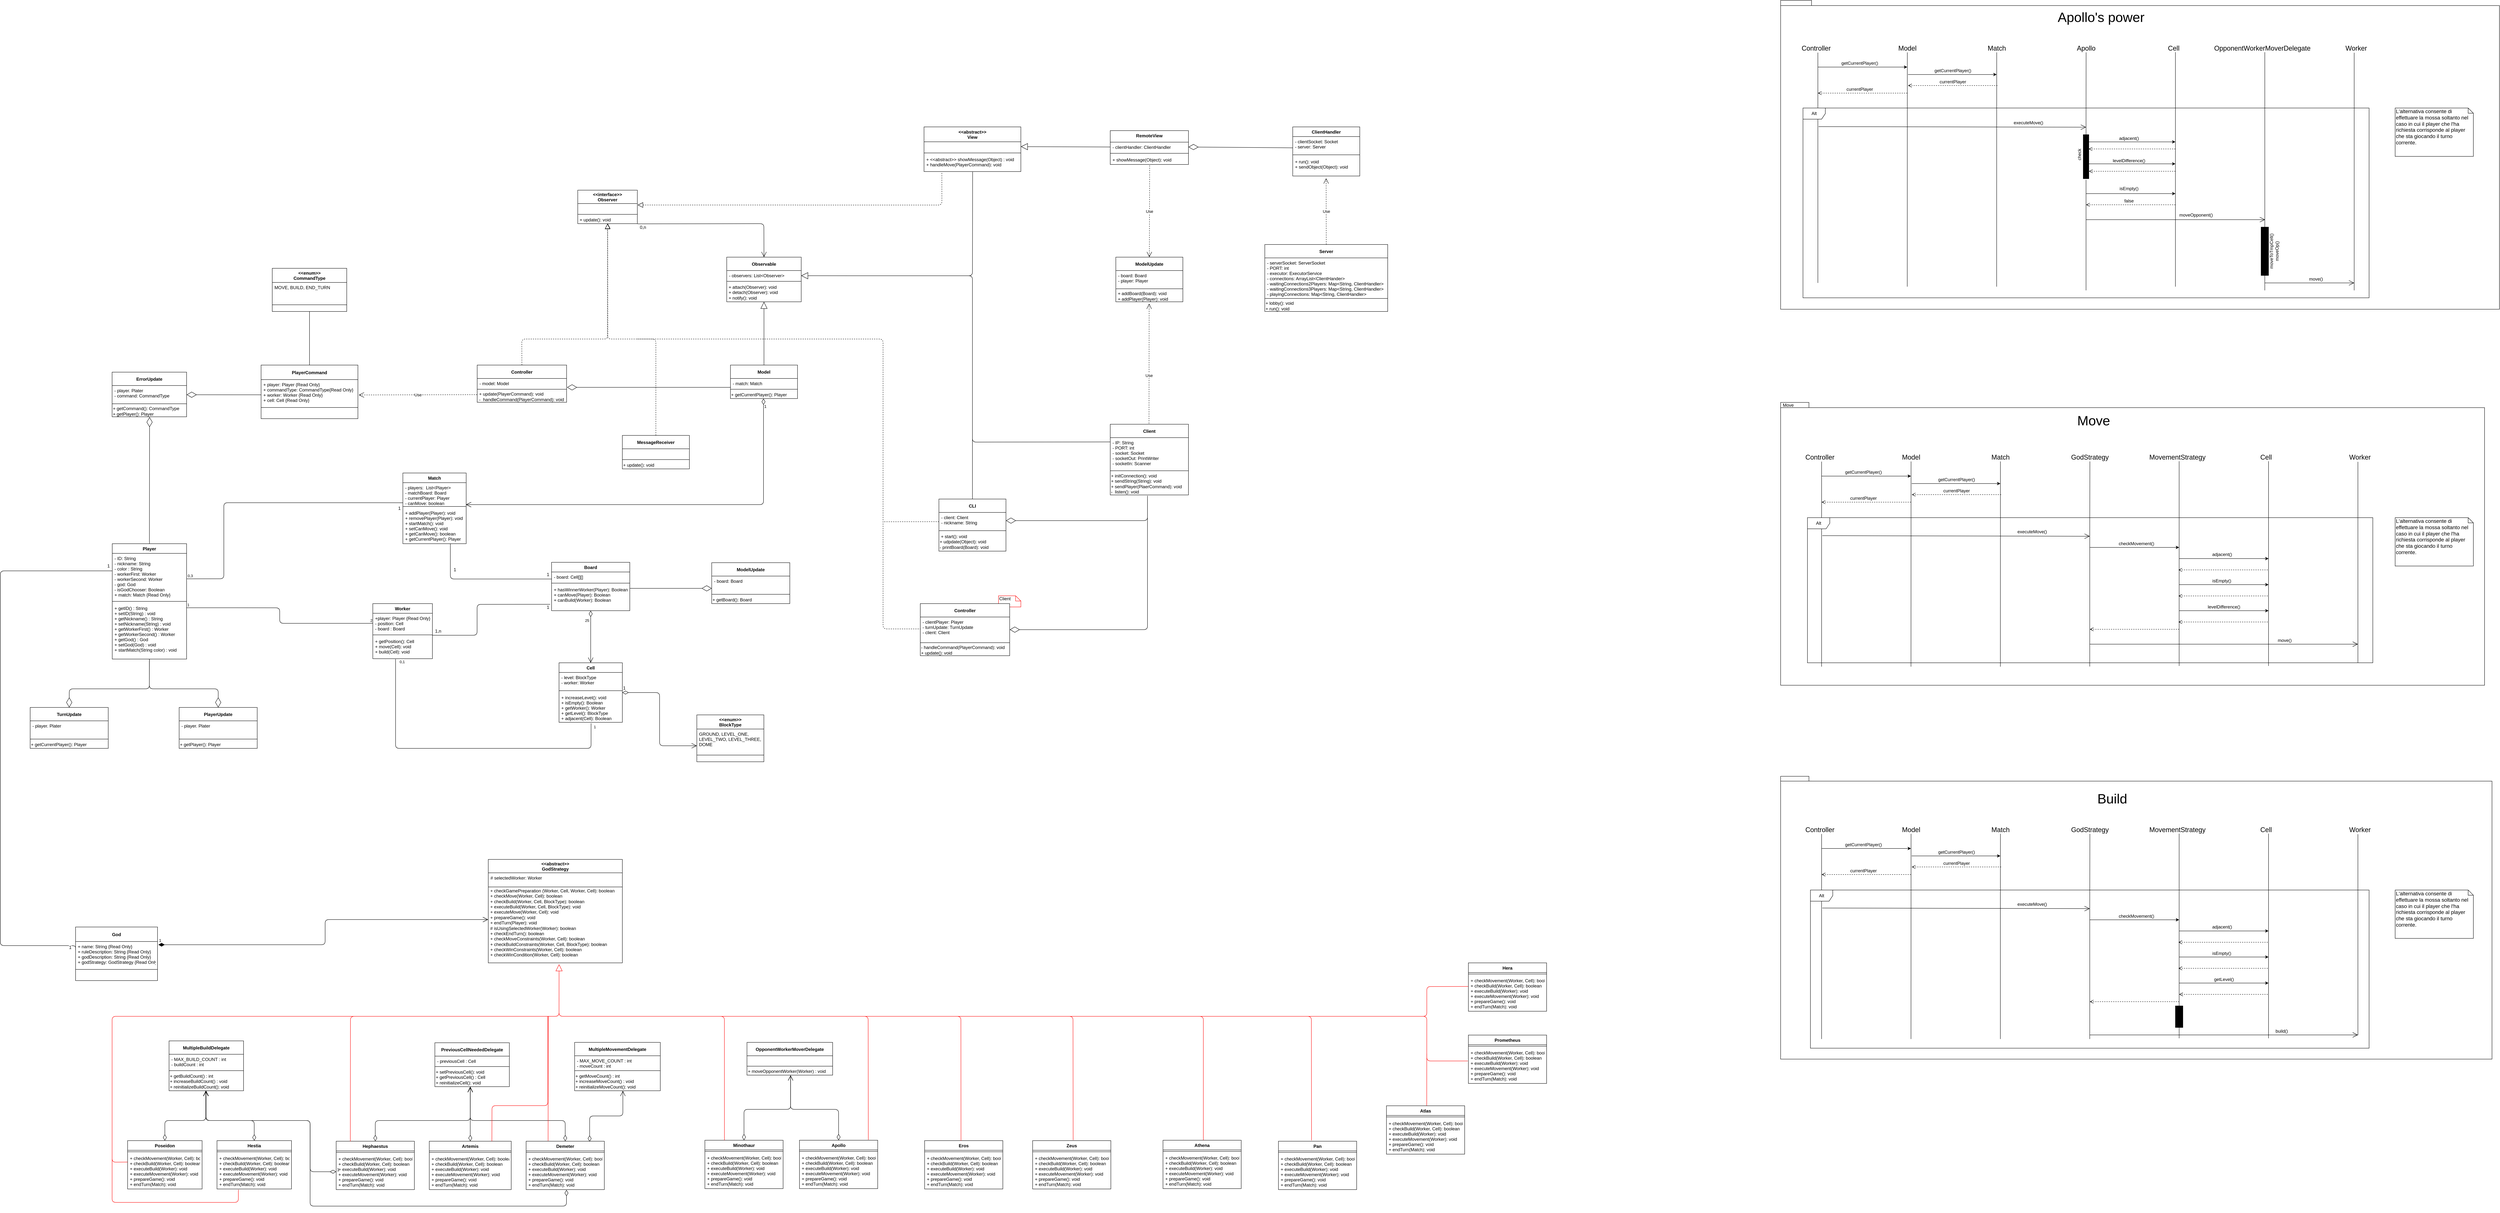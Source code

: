 <mxfile version="12.9.14" type="device"><diagram id="C5RBs43oDa-KdzZeNtuy" name="Page-1"><mxGraphModel dx="3103" dy="4529" grid="1" gridSize="10" guides="1" tooltips="1" connect="1" arrows="1" fold="1" page="1" pageScale="1" pageWidth="827" pageHeight="1169" math="0" shadow="0"><root><mxCell id="WIyWlLk6GJQsqaUBKTNV-0"/><mxCell id="WIyWlLk6GJQsqaUBKTNV-1" parent="WIyWlLk6GJQsqaUBKTNV-0"/><mxCell id="QdGs96W0mSfUI0pHaGqp-235" value="" style="shape=folder;fontStyle=1;spacingTop=10;tabWidth=40;tabHeight=14;tabPosition=left;html=1;fillColor=#fff;" parent="WIyWlLk6GJQsqaUBKTNV-1" vertex="1"><mxGeometry x="4460" y="-3090" width="1930" height="830" as="geometry"/></mxCell><mxCell id="QdGs96W0mSfUI0pHaGqp-203" value="" style="shape=folder;fontStyle=1;spacingTop=10;tabWidth=24;tabHeight=13;tabPosition=left;html=1;fillColor=#FFFFFF;" parent="WIyWlLk6GJQsqaUBKTNV-1" vertex="1"><mxGeometry x="4460" y="-1005" width="1910" height="760" as="geometry"/></mxCell><mxCell id="QdGs96W0mSfUI0pHaGqp-39" value="" style="shape=folder;fontStyle=1;spacingTop=10;tabWidth=40;tabHeight=14;tabPosition=left;html=1;" parent="WIyWlLk6GJQsqaUBKTNV-1" vertex="1"><mxGeometry x="4460" y="-2009.58" width="1890" height="760" as="geometry"/></mxCell><mxCell id="oyXOoQ73rFCFG9A1BMqu-77" value="1" style="endArrow=open;html=1;endSize=12;startArrow=diamondThin;startSize=14;startFill=1;edgeStyle=orthogonalEdgeStyle;align=left;verticalAlign=bottom;exitX=1.011;exitY=0.121;exitDx=0;exitDy=0;exitPerimeter=0;entryX=-0.001;entryY=0.416;entryDx=0;entryDy=0;entryPerimeter=0;" parent="WIyWlLk6GJQsqaUBKTNV-1" source="oyXOoQ73rFCFG9A1BMqu-74" target="oyXOoQ73rFCFG9A1BMqu-129" edge="1"><mxGeometry x="-1" y="3" relative="1" as="geometry"><mxPoint x="271.91" y="-490" as="sourcePoint"/><mxPoint x="980" y="-622" as="targetPoint"/><Array as="points"><mxPoint x="552" y="-552"/><mxPoint x="552" y="-620"/><mxPoint x="990" y="-620"/></Array></mxGeometry></mxCell><mxCell id="oyXOoQ73rFCFG9A1BMqu-95" value="" style="endArrow=none;html=1;edgeStyle=orthogonalEdgeStyle;entryX=0;entryY=0.5;entryDx=0;entryDy=0;exitX=1.001;exitY=0.081;exitDx=0;exitDy=0;exitPerimeter=0;" parent="WIyWlLk6GJQsqaUBKTNV-1" source="oyXOoQ73rFCFG9A1BMqu-89" target="oyXOoQ73rFCFG9A1BMqu-92" edge="1"><mxGeometry relative="1" as="geometry"><mxPoint x="220" y="-1510" as="sourcePoint"/><mxPoint x="620" y="-1490" as="targetPoint"/></mxGeometry></mxCell><mxCell id="oyXOoQ73rFCFG9A1BMqu-96" value="1" style="resizable=0;html=1;align=left;verticalAlign=bottom;labelBackgroundColor=#ffffff;fontSize=10;" parent="oyXOoQ73rFCFG9A1BMqu-95" connectable="0" vertex="1"><mxGeometry x="-1" relative="1" as="geometry"/></mxCell><mxCell id="oyXOoQ73rFCFG9A1BMqu-97" value="2" style="resizable=0;html=1;align=right;verticalAlign=bottom;labelBackgroundColor=#ffffff;fontSize=10;" parent="oyXOoQ73rFCFG9A1BMqu-95" connectable="0" vertex="1"><mxGeometry x="1" relative="1" as="geometry"/></mxCell><mxCell id="oyXOoQ73rFCFG9A1BMqu-98" value="" style="endArrow=none;html=1;edgeStyle=orthogonalEdgeStyle;entryX=0;entryY=0.324;entryDx=0;entryDy=0;entryPerimeter=0;exitX=0.001;exitY=0.379;exitDx=0;exitDy=0;exitPerimeter=0;" parent="WIyWlLk6GJQsqaUBKTNV-1" source="oyXOoQ73rFCFG9A1BMqu-87" target="oyXOoQ73rFCFG9A1BMqu-74" edge="1"><mxGeometry relative="1" as="geometry"><mxPoint x="-190" y="-1557" as="sourcePoint"/><mxPoint x="-188" y="-2091" as="targetPoint"/><Array as="points"><mxPoint x="-320" y="-1557"/><mxPoint x="-320" y="-550"/><mxPoint x="-118" y="-550"/></Array></mxGeometry></mxCell><mxCell id="oyXOoQ73rFCFG9A1BMqu-99" value="" style="resizable=0;html=1;align=left;verticalAlign=bottom;labelBackgroundColor=#ffffff;fontSize=10;" parent="oyXOoQ73rFCFG9A1BMqu-98" connectable="0" vertex="1"><mxGeometry x="-1" relative="1" as="geometry"><mxPoint x="170" as="offset"/></mxGeometry></mxCell><mxCell id="oyXOoQ73rFCFG9A1BMqu-100" value="1" style="resizable=0;html=1;align=right;verticalAlign=bottom;labelBackgroundColor=#ffffff;fontSize=12;" parent="oyXOoQ73rFCFG9A1BMqu-98" connectable="0" vertex="1"><mxGeometry x="1" relative="1" as="geometry"><mxPoint x="-10.38" y="1.0" as="offset"/></mxGeometry></mxCell><mxCell id="oyXOoQ73rFCFG9A1BMqu-101" value="&lt;font&gt;1&lt;/font&gt;" style="text;html=1;align=center;verticalAlign=middle;resizable=0;points=[];autosize=1;fontColor=#000000;" parent="WIyWlLk6GJQsqaUBKTNV-1" vertex="1"><mxGeometry x="-39.62" y="-1580" width="20" height="20" as="geometry"/></mxCell><mxCell id="oyXOoQ73rFCFG9A1BMqu-115" value="" style="endArrow=open;html=1;endSize=12;startArrow=diamondThin;startSize=14;startFill=0;edgeStyle=orthogonalEdgeStyle;align=left;verticalAlign=bottom;fontSize=12;exitX=0.5;exitY=1;exitDx=0;exitDy=0;entryX=0.5;entryY=0;entryDx=0;entryDy=0;" parent="WIyWlLk6GJQsqaUBKTNV-1" source="oyXOoQ73rFCFG9A1BMqu-102" target="oyXOoQ73rFCFG9A1BMqu-106" edge="1"><mxGeometry x="-0.888" y="10" relative="1" as="geometry"><mxPoint x="1240" y="-1443" as="sourcePoint"/><mxPoint x="1550" y="-1420" as="targetPoint"/><Array as="points"><mxPoint x="1265" y="-1330"/><mxPoint x="1265" y="-1330"/></Array><mxPoint as="offset"/></mxGeometry></mxCell><mxCell id="oyXOoQ73rFCFG9A1BMqu-116" value="1" style="endArrow=open;html=1;endSize=12;startArrow=diamondThin;startSize=14;startFill=0;edgeStyle=orthogonalEdgeStyle;align=left;verticalAlign=bottom;fontSize=12;exitX=1;exitY=0.5;exitDx=0;exitDy=0;entryX=0;entryY=0.865;entryDx=0;entryDy=0;entryPerimeter=0;" parent="WIyWlLk6GJQsqaUBKTNV-1" source="oyXOoQ73rFCFG9A1BMqu-106" target="oyXOoQ73rFCFG9A1BMqu-79" edge="1"><mxGeometry x="-1" y="3" relative="1" as="geometry"><mxPoint x="1410" y="-1300" as="sourcePoint"/><mxPoint x="1630" y="-1270" as="targetPoint"/></mxGeometry></mxCell><mxCell id="oyXOoQ73rFCFG9A1BMqu-117" value="" style="endArrow=none;html=1;edgeStyle=orthogonalEdgeStyle;fontSize=12;exitX=0.382;exitY=1.018;exitDx=0;exitDy=0;exitPerimeter=0;entryX=0.506;entryY=1.033;entryDx=0;entryDy=0;entryPerimeter=0;" parent="WIyWlLk6GJQsqaUBKTNV-1" source="oyXOoQ73rFCFG9A1BMqu-94" target="oyXOoQ73rFCFG9A1BMqu-109" edge="1"><mxGeometry relative="1" as="geometry"><mxPoint x="1090" y="-1730" as="sourcePoint"/><mxPoint x="1350" y="-1310" as="targetPoint"/><Array as="points"><mxPoint x="741" y="-1080"/><mxPoint x="1266" y="-1080"/></Array></mxGeometry></mxCell><mxCell id="oyXOoQ73rFCFG9A1BMqu-118" value="0,1" style="resizable=0;html=1;align=left;verticalAlign=bottom;labelBackgroundColor=#ffffff;fontSize=10;" parent="oyXOoQ73rFCFG9A1BMqu-117" connectable="0" vertex="1"><mxGeometry x="-1" relative="1" as="geometry"><mxPoint x="9.2" y="15" as="offset"/></mxGeometry></mxCell><mxCell id="oyXOoQ73rFCFG9A1BMqu-119" value="1" style="resizable=0;html=1;align=right;verticalAlign=bottom;labelBackgroundColor=#ffffff;fontSize=10;" parent="oyXOoQ73rFCFG9A1BMqu-117" connectable="0" vertex="1"><mxGeometry x="1" relative="1" as="geometry"><mxPoint x="13.98" y="17.18" as="offset"/></mxGeometry></mxCell><mxCell id="oyXOoQ73rFCFG9A1BMqu-120" value="&lt;font style=&quot;font-size: 10px&quot;&gt;25&lt;/font&gt;" style="text;html=1;align=center;verticalAlign=middle;resizable=0;points=[];autosize=1;fontSize=12;" parent="WIyWlLk6GJQsqaUBKTNV-1" vertex="1"><mxGeometry x="1240" y="-1434.42" width="30" height="20" as="geometry"/></mxCell><mxCell id="oyXOoQ73rFCFG9A1BMqu-147" value="" style="endArrow=none;html=1;edgeStyle=orthogonalEdgeStyle;fontSize=12;fontColor=#000000;exitX=1.004;exitY=0.551;exitDx=0;exitDy=0;exitPerimeter=0;entryX=0;entryY=0.899;entryDx=0;entryDy=0;entryPerimeter=0;" parent="WIyWlLk6GJQsqaUBKTNV-1" source="oyXOoQ73rFCFG9A1BMqu-87" target="oyXOoQ73rFCFG9A1BMqu-136" edge="1"><mxGeometry relative="1" as="geometry"><mxPoint x="150" y="-1480" as="sourcePoint"/><mxPoint x="420" y="-1669" as="targetPoint"/><Array as="points"><mxPoint x="280" y="-1536"/><mxPoint x="280" y="-1740"/></Array></mxGeometry></mxCell><mxCell id="oyXOoQ73rFCFG9A1BMqu-148" value="0,3" style="resizable=0;html=1;align=left;verticalAlign=bottom;labelBackgroundColor=#ffffff;fontSize=10;" parent="oyXOoQ73rFCFG9A1BMqu-147" connectable="0" vertex="1"><mxGeometry x="-1" relative="1" as="geometry"/></mxCell><mxCell id="oyXOoQ73rFCFG9A1BMqu-150" value="1" style="text;html=1;align=center;verticalAlign=middle;resizable=0;points=[];autosize=1;fontSize=12;fontColor=#000000;" parent="WIyWlLk6GJQsqaUBKTNV-1" vertex="1"><mxGeometry x="740.7" y="-1735" width="20" height="20" as="geometry"/></mxCell><mxCell id="oyXOoQ73rFCFG9A1BMqu-151" value="" style="endArrow=none;html=1;edgeStyle=orthogonalEdgeStyle;fontSize=12;fontColor=#000000;exitX=0.75;exitY=1;exitDx=0;exitDy=0;entryX=0.002;entryY=0.725;entryDx=0;entryDy=0;entryPerimeter=0;" parent="WIyWlLk6GJQsqaUBKTNV-1" source="oyXOoQ73rFCFG9A1BMqu-135" target="oyXOoQ73rFCFG9A1BMqu-103" edge="1"><mxGeometry relative="1" as="geometry"><mxPoint x="840" y="-1580" as="sourcePoint"/><mxPoint x="1000" y="-1580" as="targetPoint"/><Array as="points"><mxPoint x="888" y="-1535"/></Array></mxGeometry></mxCell><mxCell id="oyXOoQ73rFCFG9A1BMqu-154" value="1" style="text;html=1;align=center;verticalAlign=middle;resizable=0;points=[];autosize=1;fontSize=12;fontColor=#000000;" parent="WIyWlLk6GJQsqaUBKTNV-1" vertex="1"><mxGeometry x="890" y="-1570" width="20" height="20" as="geometry"/></mxCell><mxCell id="oyXOoQ73rFCFG9A1BMqu-155" value="1" style="text;html=1;align=center;verticalAlign=middle;resizable=0;points=[];autosize=1;fontSize=12;fontColor=#000000;" parent="WIyWlLk6GJQsqaUBKTNV-1" vertex="1"><mxGeometry x="1140" y="-1557" width="20" height="20" as="geometry"/></mxCell><mxCell id="maDCWoA33iMYb_Cbow-o-0" value="" style="endArrow=none;html=1;entryX=-0.019;entryY=0.755;entryDx=0;entryDy=0;entryPerimeter=0;exitX=1;exitY=0.625;exitDx=0;exitDy=0;exitPerimeter=0;" parent="WIyWlLk6GJQsqaUBKTNV-1" source="oyXOoQ73rFCFG9A1BMqu-93" target="oyXOoQ73rFCFG9A1BMqu-105" edge="1"><mxGeometry width="50" height="50" relative="1" as="geometry"><mxPoint x="870" y="-1360" as="sourcePoint"/><mxPoint x="680" y="-1490" as="targetPoint"/><Array as="points"><mxPoint x="960" y="-1384"/><mxPoint x="960" y="-1467"/></Array></mxGeometry></mxCell><mxCell id="maDCWoA33iMYb_Cbow-o-1" value="1,n" style="text;html=1;align=center;verticalAlign=middle;resizable=0;points=[];autosize=1;" parent="WIyWlLk6GJQsqaUBKTNV-1" vertex="1"><mxGeometry x="840" y="-1405" width="30" height="20" as="geometry"/></mxCell><mxCell id="maDCWoA33iMYb_Cbow-o-2" value="1" style="text;html=1;align=center;verticalAlign=middle;resizable=0;points=[];autosize=1;" parent="WIyWlLk6GJQsqaUBKTNV-1" vertex="1"><mxGeometry x="1140" y="-1469" width="20" height="20" as="geometry"/></mxCell><mxCell id="I0mnl5uHUo-4DdU0Hluc-22" value="" style="endArrow=open;endFill=1;endSize=12;html=1;exitX=1.002;exitY=1.024;exitDx=0;exitDy=0;exitPerimeter=0;entryX=0.5;entryY=0;entryDx=0;entryDy=0;" parent="WIyWlLk6GJQsqaUBKTNV-1" source="I0mnl5uHUo-4DdU0Hluc-8" target="I0mnl5uHUo-4DdU0Hluc-9" edge="1"><mxGeometry width="160" relative="1" as="geometry"><mxPoint x="1620.28" y="-2280" as="sourcePoint"/><mxPoint x="1630.28" y="-2330" as="targetPoint"/><Array as="points"><mxPoint x="1730" y="-2490"/></Array></mxGeometry></mxCell><mxCell id="I0mnl5uHUo-4DdU0Hluc-23" value="" style="endArrow=block;dashed=1;endFill=0;endSize=12;html=1;exitX=0.5;exitY=0;exitDx=0;exitDy=0;entryX=0.502;entryY=0.96;entryDx=0;entryDy=0;entryPerimeter=0;" parent="WIyWlLk6GJQsqaUBKTNV-1" source="I0mnl5uHUo-4DdU0Hluc-0" target="I0mnl5uHUo-4DdU0Hluc-8" edge="1"><mxGeometry width="160" relative="1" as="geometry"><mxPoint x="1180.28" y="-2110" as="sourcePoint"/><mxPoint x="1340.28" y="-2110" as="targetPoint"/><Array as="points"><mxPoint x="1080" y="-2180"/><mxPoint x="1311" y="-2180"/></Array></mxGeometry></mxCell><mxCell id="I0mnl5uHUo-4DdU0Hluc-24" value="0,n" style="text;html=1;align=center;verticalAlign=middle;resizable=0;points=[];autosize=1;" parent="WIyWlLk6GJQsqaUBKTNV-1" vertex="1"><mxGeometry x="1390.28" y="-2490" width="30" height="20" as="geometry"/></mxCell><mxCell id="I0mnl5uHUo-4DdU0Hluc-37" value="" style="endArrow=none;html=1;edgeStyle=orthogonalEdgeStyle;exitX=0.5;exitY=0;exitDx=0;exitDy=0;entryX=0.5;entryY=1;entryDx=0;entryDy=0;" parent="WIyWlLk6GJQsqaUBKTNV-1" source="I0mnl5uHUo-4DdU0Hluc-29" target="I0mnl5uHUo-4DdU0Hluc-26" edge="1"><mxGeometry relative="1" as="geometry"><mxPoint x="1140" y="-2290" as="sourcePoint"/><mxPoint x="510" y="-2250" as="targetPoint"/></mxGeometry></mxCell><mxCell id="I0mnl5uHUo-4DdU0Hluc-41" value="" style="endArrow=diamondThin;endFill=0;endSize=24;html=1;entryX=1.005;entryY=0.995;entryDx=0;entryDy=0;entryPerimeter=0;exitX=0.003;exitY=0.994;exitDx=0;exitDy=0;exitPerimeter=0;" parent="WIyWlLk6GJQsqaUBKTNV-1" source="I0mnl5uHUo-4DdU0Hluc-34" target="I0mnl5uHUo-4DdU0Hluc-1" edge="1"><mxGeometry width="160" relative="1" as="geometry"><mxPoint x="1270.28" y="-2040" as="sourcePoint"/><mxPoint x="1210.28" y="-2050" as="targetPoint"/></mxGeometry></mxCell><mxCell id="I0mnl5uHUo-4DdU0Hluc-42" value="" style="endArrow=block;endSize=16;endFill=0;html=1;exitX=0.5;exitY=0;exitDx=0;exitDy=0;entryX=0.5;entryY=1;entryDx=0;entryDy=0;" parent="WIyWlLk6GJQsqaUBKTNV-1" source="I0mnl5uHUo-4DdU0Hluc-33" target="I0mnl5uHUo-4DdU0Hluc-9" edge="1"><mxGeometry width="160" relative="1" as="geometry"><mxPoint x="1100.28" y="-2060" as="sourcePoint"/><mxPoint x="1260.28" y="-2060" as="targetPoint"/></mxGeometry></mxCell><mxCell id="I0mnl5uHUo-4DdU0Hluc-43" value="1" style="endArrow=open;html=1;endSize=12;startArrow=diamondThin;startSize=14;startFill=0;edgeStyle=orthogonalEdgeStyle;align=left;verticalAlign=bottom;exitX=0.493;exitY=1;exitDx=0;exitDy=0;exitPerimeter=0;" parent="WIyWlLk6GJQsqaUBKTNV-1" source="I0mnl5uHUo-4DdU0Hluc-36" edge="1"><mxGeometry x="-0.945" relative="1" as="geometry"><mxPoint x="1710" y="-2000" as="sourcePoint"/><mxPoint x="930" y="-1735" as="targetPoint"/><Array as="points"><mxPoint x="1729" y="-1735"/></Array><mxPoint as="offset"/></mxGeometry></mxCell><mxCell id="I0mnl5uHUo-4DdU0Hluc-44" value="Use" style="endArrow=open;endSize=12;dashed=1;html=1;exitX=-0.001;exitY=0.316;exitDx=0;exitDy=0;exitPerimeter=0;entryX=1.009;entryY=0.582;entryDx=0;entryDy=0;entryPerimeter=0;" parent="WIyWlLk6GJQsqaUBKTNV-1" source="I0mnl5uHUo-4DdU0Hluc-3" target="I0mnl5uHUo-4DdU0Hluc-30" edge="1"><mxGeometry width="160" relative="1" as="geometry"><mxPoint x="880" y="-2180" as="sourcePoint"/><mxPoint x="820" y="-2031" as="targetPoint"/></mxGeometry></mxCell><mxCell id="QdGs96W0mSfUI0pHaGqp-0" value="&lt;font style=&quot;font-size: 18px&quot;&gt;Controller&lt;/font&gt;" style="text;html=1;align=center;verticalAlign=middle;resizable=0;points=[];autosize=1;" parent="WIyWlLk6GJQsqaUBKTNV-1" vertex="1"><mxGeometry x="4520" y="-1871.58" width="90" height="20" as="geometry"/></mxCell><mxCell id="QdGs96W0mSfUI0pHaGqp-1" value="" style="endArrow=none;html=1;" parent="WIyWlLk6GJQsqaUBKTNV-1" edge="1"><mxGeometry width="50" height="50" relative="1" as="geometry"><mxPoint x="4570" y="-1299.58" as="sourcePoint"/><mxPoint x="4570" y="-1850.58" as="targetPoint"/></mxGeometry></mxCell><mxCell id="QdGs96W0mSfUI0pHaGqp-2" value="&lt;font style=&quot;font-size: 18px&quot;&gt;Model&lt;/font&gt;" style="text;html=1;align=center;verticalAlign=middle;resizable=0;points=[];autosize=1;" parent="WIyWlLk6GJQsqaUBKTNV-1" vertex="1"><mxGeometry x="4780" y="-1871.58" width="60" height="20" as="geometry"/></mxCell><mxCell id="QdGs96W0mSfUI0pHaGqp-3" value="" style="endArrow=none;html=1;entryX=0.503;entryY=1.026;entryDx=0;entryDy=0;entryPerimeter=0;" parent="WIyWlLk6GJQsqaUBKTNV-1" target="QdGs96W0mSfUI0pHaGqp-2" edge="1"><mxGeometry width="50" height="50" relative="1" as="geometry"><mxPoint x="4810" y="-1299.58" as="sourcePoint"/><mxPoint x="4810" y="-1831.58" as="targetPoint"/></mxGeometry></mxCell><mxCell id="QdGs96W0mSfUI0pHaGqp-4" value="&lt;font style=&quot;font-size: 18px&quot;&gt;Match&lt;/font&gt;" style="text;html=1;align=center;verticalAlign=middle;resizable=0;points=[];autosize=1;" parent="WIyWlLk6GJQsqaUBKTNV-1" vertex="1"><mxGeometry x="5020" y="-1871.58" width="60" height="20" as="geometry"/></mxCell><mxCell id="QdGs96W0mSfUI0pHaGqp-5" value="" style="endArrow=none;html=1;entryX=0.503;entryY=1.026;entryDx=0;entryDy=0;entryPerimeter=0;" parent="WIyWlLk6GJQsqaUBKTNV-1" target="QdGs96W0mSfUI0pHaGqp-4" edge="1"><mxGeometry width="50" height="50" relative="1" as="geometry"><mxPoint x="5050" y="-1299.58" as="sourcePoint"/><mxPoint x="5050" y="-1831.58" as="targetPoint"/></mxGeometry></mxCell><mxCell id="QdGs96W0mSfUI0pHaGqp-6" value="&lt;font style=&quot;font-size: 18px&quot;&gt;GodStrategy&lt;/font&gt;" style="text;html=1;align=center;verticalAlign=middle;resizable=0;points=[];autosize=1;" parent="WIyWlLk6GJQsqaUBKTNV-1" vertex="1"><mxGeometry x="5230" y="-1871.58" width="120" height="20" as="geometry"/></mxCell><mxCell id="QdGs96W0mSfUI0pHaGqp-7" value="" style="endArrow=none;html=1;entryX=0.503;entryY=1.026;entryDx=0;entryDy=0;entryPerimeter=0;" parent="WIyWlLk6GJQsqaUBKTNV-1" target="QdGs96W0mSfUI0pHaGqp-6" edge="1"><mxGeometry width="50" height="50" relative="1" as="geometry"><mxPoint x="5290" y="-1300" as="sourcePoint"/><mxPoint x="5290" y="-1831.58" as="targetPoint"/><Array as="points"><mxPoint x="5290" y="-1671.58"/></Array></mxGeometry></mxCell><mxCell id="QdGs96W0mSfUI0pHaGqp-15" value="getCurrentPlayer()" style="text;html=1;align=center;verticalAlign=middle;resizable=0;points=[];autosize=1;" parent="WIyWlLk6GJQsqaUBKTNV-1" vertex="1"><mxGeometry x="4627" y="-1831.58" width="110" height="20" as="geometry"/></mxCell><mxCell id="QdGs96W0mSfUI0pHaGqp-16" value="" style="html=1;verticalAlign=bottom;endArrow=open;dashed=1;endSize=8;" parent="WIyWlLk6GJQsqaUBKTNV-1" edge="1"><mxGeometry x="-0.091" y="10" relative="1" as="geometry"><mxPoint x="4810" y="-1741.58" as="sourcePoint"/><mxPoint x="4570" y="-1741.58" as="targetPoint"/><mxPoint as="offset"/></mxGeometry></mxCell><mxCell id="QdGs96W0mSfUI0pHaGqp-17" value="currentPlayer" style="text;html=1;align=center;verticalAlign=middle;resizable=0;points=[];autosize=1;" parent="WIyWlLk6GJQsqaUBKTNV-1" vertex="1"><mxGeometry x="4637" y="-1761.58" width="90" height="20" as="geometry"/></mxCell><mxCell id="QdGs96W0mSfUI0pHaGqp-19" value="" style="endArrow=classic;html=1;" parent="WIyWlLk6GJQsqaUBKTNV-1" edge="1"><mxGeometry width="50" height="50" relative="1" as="geometry"><mxPoint x="4570" y="-1811.58" as="sourcePoint"/><mxPoint x="4810" y="-1811.58" as="targetPoint"/></mxGeometry></mxCell><mxCell id="QdGs96W0mSfUI0pHaGqp-22" value="" style="endArrow=open;endFill=1;endSize=12;html=1;" parent="WIyWlLk6GJQsqaUBKTNV-1" edge="1"><mxGeometry width="160" relative="1" as="geometry"><mxPoint x="4572" y="-1651.58" as="sourcePoint"/><mxPoint x="5290" y="-1650" as="targetPoint"/></mxGeometry></mxCell><mxCell id="QdGs96W0mSfUI0pHaGqp-23" value="executeMove()" style="text;html=1;align=center;verticalAlign=middle;resizable=0;points=[];autosize=1;" parent="WIyWlLk6GJQsqaUBKTNV-1" vertex="1"><mxGeometry x="5090" y="-1671.58" width="90" height="20" as="geometry"/></mxCell><mxCell id="QdGs96W0mSfUI0pHaGqp-24" value="" style="endArrow=classic;html=1;" parent="WIyWlLk6GJQsqaUBKTNV-1" edge="1"><mxGeometry width="50" height="50" relative="1" as="geometry"><mxPoint x="4812" y="-1791.58" as="sourcePoint"/><mxPoint x="5050" y="-1791.58" as="targetPoint"/></mxGeometry></mxCell><mxCell id="QdGs96W0mSfUI0pHaGqp-25" value="getCurrentPlayer()" style="text;html=1;align=center;verticalAlign=middle;resizable=0;points=[];autosize=1;" parent="WIyWlLk6GJQsqaUBKTNV-1" vertex="1"><mxGeometry x="4877" y="-1811.58" width="110" height="20" as="geometry"/></mxCell><mxCell id="QdGs96W0mSfUI0pHaGqp-27" value="" style="html=1;verticalAlign=bottom;endArrow=open;dashed=1;endSize=8;" parent="WIyWlLk6GJQsqaUBKTNV-1" edge="1"><mxGeometry x="-0.091" y="10" relative="1" as="geometry"><mxPoint x="5052" y="-1761.92" as="sourcePoint"/><mxPoint x="4812" y="-1761.92" as="targetPoint"/><mxPoint as="offset"/><Array as="points"><mxPoint x="4930" y="-1761.92"/></Array></mxGeometry></mxCell><mxCell id="QdGs96W0mSfUI0pHaGqp-30" value="currentPlayer" style="text;html=1;align=center;verticalAlign=middle;resizable=0;points=[];autosize=1;" parent="WIyWlLk6GJQsqaUBKTNV-1" vertex="1"><mxGeometry x="4887" y="-1781.58" width="90" height="20" as="geometry"/></mxCell><mxCell id="QdGs96W0mSfUI0pHaGqp-33" value="&lt;font style=&quot;font-size: 18px&quot;&gt;Cell&lt;/font&gt;" style="text;html=1;align=center;verticalAlign=middle;resizable=0;points=[];autosize=1;" parent="WIyWlLk6GJQsqaUBKTNV-1" vertex="1"><mxGeometry x="5738" y="-1871.58" width="50" height="20" as="geometry"/></mxCell><mxCell id="QdGs96W0mSfUI0pHaGqp-34" value="checkMovement()" style="text;html=1;align=center;verticalAlign=middle;resizable=0;points=[];autosize=1;" parent="WIyWlLk6GJQsqaUBKTNV-1" vertex="1"><mxGeometry x="5360" y="-1639.58" width="110" height="20" as="geometry"/></mxCell><mxCell id="QdGs96W0mSfUI0pHaGqp-38" value="&lt;font style=&quot;font-size: 14px&quot;&gt;L'alternativa consente di effettuare la mossa soltanto nel caso in cui il player che l'ha richiesta corrisponde al player che sta giocando il turno corrente.&lt;/font&gt;" style="shape=note;whiteSpace=wrap;html=1;size=14;verticalAlign=top;align=left;spacingTop=-6;" parent="WIyWlLk6GJQsqaUBKTNV-1" vertex="1"><mxGeometry x="6110" y="-1700" width="210" height="130" as="geometry"/></mxCell><mxCell id="QdGs96W0mSfUI0pHaGqp-40" value="Move" style="text;html=1;align=center;verticalAlign=middle;resizable=0;points=[];autosize=1;" parent="WIyWlLk6GJQsqaUBKTNV-1" vertex="1"><mxGeometry x="4460" y="-2012" width="40" height="20" as="geometry"/></mxCell><mxCell id="QdGs96W0mSfUI0pHaGqp-97" value="" style="endArrow=none;html=1;" parent="WIyWlLk6GJQsqaUBKTNV-1" edge="1"><mxGeometry width="50" height="50" relative="1" as="geometry"><mxPoint x="5530" y="-1851.58" as="sourcePoint"/><mxPoint x="5530" y="-1301.58" as="targetPoint"/></mxGeometry></mxCell><mxCell id="QdGs96W0mSfUI0pHaGqp-98" value="&lt;span style=&quot;font-size: 18px&quot;&gt;MovementStrategy&lt;/span&gt;" style="text;html=1;align=center;verticalAlign=middle;resizable=0;points=[];autosize=1;" parent="WIyWlLk6GJQsqaUBKTNV-1" vertex="1"><mxGeometry x="5440" y="-1871.58" width="170" height="20" as="geometry"/></mxCell><mxCell id="QdGs96W0mSfUI0pHaGqp-99" value="" style="endArrow=none;html=1;" parent="WIyWlLk6GJQsqaUBKTNV-1" edge="1"><mxGeometry width="50" height="50" relative="1" as="geometry"><mxPoint x="5770" y="-1301.58" as="sourcePoint"/><mxPoint x="5770" y="-1851.58" as="targetPoint"/></mxGeometry></mxCell><mxCell id="QdGs96W0mSfUI0pHaGqp-101" value="adjacent()" style="text;html=1;align=center;verticalAlign=middle;resizable=0;points=[];autosize=1;" parent="WIyWlLk6GJQsqaUBKTNV-1" vertex="1"><mxGeometry x="5610" y="-1610.58" width="70" height="20" as="geometry"/></mxCell><mxCell id="QdGs96W0mSfUI0pHaGqp-102" value="" style="html=1;verticalAlign=bottom;endArrow=open;dashed=1;endSize=8;" parent="WIyWlLk6GJQsqaUBKTNV-1" edge="1"><mxGeometry x="-1" y="82" relative="1" as="geometry"><mxPoint x="5768" y="-1559.58" as="sourcePoint"/><mxPoint x="5528" y="-1559.58" as="targetPoint"/><mxPoint x="80" y="-62" as="offset"/></mxGeometry></mxCell><mxCell id="QdGs96W0mSfUI0pHaGqp-104" value="" style="html=1;verticalAlign=bottom;endArrow=open;dashed=1;endSize=8;" parent="WIyWlLk6GJQsqaUBKTNV-1" edge="1"><mxGeometry x="-1" y="-108" relative="1" as="geometry"><mxPoint x="5768" y="-1489.58" as="sourcePoint"/><mxPoint x="5528" y="-1489.58" as="targetPoint"/><mxPoint x="100" y="68" as="offset"/></mxGeometry></mxCell><mxCell id="QdGs96W0mSfUI0pHaGqp-106" value="" style="html=1;verticalAlign=bottom;endArrow=open;dashed=1;endSize=8;" parent="WIyWlLk6GJQsqaUBKTNV-1" edge="1"><mxGeometry x="-1" y="-108" relative="1" as="geometry"><mxPoint x="5768" y="-1419.58" as="sourcePoint"/><mxPoint x="5528" y="-1419.58" as="targetPoint"/><mxPoint x="100" y="68" as="offset"/></mxGeometry></mxCell><mxCell id="QdGs96W0mSfUI0pHaGqp-107" value="isEmpty()" style="text;html=1;align=center;verticalAlign=middle;resizable=0;points=[];autosize=1;" parent="WIyWlLk6GJQsqaUBKTNV-1" vertex="1"><mxGeometry x="5609" y="-1540" width="70" height="20" as="geometry"/></mxCell><mxCell id="QdGs96W0mSfUI0pHaGqp-108" value="levelDifference()" style="text;html=1;align=center;verticalAlign=middle;resizable=0;points=[];autosize=1;" parent="WIyWlLk6GJQsqaUBKTNV-1" vertex="1"><mxGeometry x="5600" y="-1470" width="100" height="20" as="geometry"/></mxCell><mxCell id="QdGs96W0mSfUI0pHaGqp-109" value="" style="endArrow=none;html=1;" parent="WIyWlLk6GJQsqaUBKTNV-1" edge="1"><mxGeometry width="50" height="50" relative="1" as="geometry"><mxPoint x="6010" y="-1310" as="sourcePoint"/><mxPoint x="6010" y="-1850" as="targetPoint"/></mxGeometry></mxCell><mxCell id="QdGs96W0mSfUI0pHaGqp-110" value="&lt;font style=&quot;font-size: 18px&quot;&gt;Worker&lt;/font&gt;" style="text;html=1;align=center;verticalAlign=middle;resizable=0;points=[];autosize=1;" parent="WIyWlLk6GJQsqaUBKTNV-1" vertex="1"><mxGeometry x="5980" y="-1871.58" width="70" height="20" as="geometry"/></mxCell><mxCell id="QdGs96W0mSfUI0pHaGqp-111" value="" style="html=1;verticalAlign=bottom;endArrow=open;dashed=1;endSize=8;" parent="WIyWlLk6GJQsqaUBKTNV-1" edge="1"><mxGeometry x="0.667" y="-60" relative="1" as="geometry"><mxPoint x="5530" y="-1400" as="sourcePoint"/><mxPoint x="5290" y="-1400" as="targetPoint"/><mxPoint as="offset"/></mxGeometry></mxCell><mxCell id="QdGs96W0mSfUI0pHaGqp-112" value="" style="endArrow=open;endFill=1;endSize=12;html=1;" parent="WIyWlLk6GJQsqaUBKTNV-1" edge="1"><mxGeometry width="160" relative="1" as="geometry"><mxPoint x="5290" y="-1360" as="sourcePoint"/><mxPoint x="6010" y="-1360" as="targetPoint"/></mxGeometry></mxCell><mxCell id="QdGs96W0mSfUI0pHaGqp-113" value="move()" style="text;html=1;align=center;verticalAlign=middle;resizable=0;points=[];autosize=1;" parent="WIyWlLk6GJQsqaUBKTNV-1" vertex="1"><mxGeometry x="5788" y="-1380" width="50" height="20" as="geometry"/></mxCell><mxCell id="QdGs96W0mSfUI0pHaGqp-114" value="" style="endArrow=classic;html=1;" parent="WIyWlLk6GJQsqaUBKTNV-1" edge="1"><mxGeometry width="50" height="50" relative="1" as="geometry"><mxPoint x="5530" y="-1590" as="sourcePoint"/><mxPoint x="5770" y="-1590" as="targetPoint"/></mxGeometry></mxCell><mxCell id="QdGs96W0mSfUI0pHaGqp-115" value="" style="endArrow=classic;html=1;" parent="WIyWlLk6GJQsqaUBKTNV-1" edge="1"><mxGeometry width="50" height="50" relative="1" as="geometry"><mxPoint x="5530" y="-1520" as="sourcePoint"/><mxPoint x="5770" y="-1520" as="targetPoint"/></mxGeometry></mxCell><mxCell id="QdGs96W0mSfUI0pHaGqp-116" value="" style="endArrow=classic;html=1;" parent="WIyWlLk6GJQsqaUBKTNV-1" edge="1"><mxGeometry width="50" height="50" relative="1" as="geometry"><mxPoint x="5530" y="-1450" as="sourcePoint"/><mxPoint x="5770" y="-1450" as="targetPoint"/></mxGeometry></mxCell><mxCell id="QdGs96W0mSfUI0pHaGqp-117" value="" style="endArrow=classic;html=1;" parent="WIyWlLk6GJQsqaUBKTNV-1" edge="1"><mxGeometry width="50" height="50" relative="1" as="geometry"><mxPoint x="5290" y="-1620" as="sourcePoint"/><mxPoint x="5530" y="-1620" as="targetPoint"/></mxGeometry></mxCell><mxCell id="QdGs96W0mSfUI0pHaGqp-119" value="&lt;font style=&quot;font-size: 18px&quot;&gt;Controller&lt;/font&gt;" style="text;html=1;align=center;verticalAlign=middle;resizable=0;points=[];autosize=1;" parent="WIyWlLk6GJQsqaUBKTNV-1" vertex="1"><mxGeometry x="4520" y="-871.0" width="90" height="20" as="geometry"/></mxCell><mxCell id="QdGs96W0mSfUI0pHaGqp-120" value="" style="endArrow=none;html=1;" parent="WIyWlLk6GJQsqaUBKTNV-1" edge="1"><mxGeometry width="50" height="50" relative="1" as="geometry"><mxPoint x="4570" y="-299.0" as="sourcePoint"/><mxPoint x="4570" y="-850.0" as="targetPoint"/></mxGeometry></mxCell><mxCell id="QdGs96W0mSfUI0pHaGqp-121" value="&lt;font style=&quot;font-size: 18px&quot;&gt;Model&lt;/font&gt;" style="text;html=1;align=center;verticalAlign=middle;resizable=0;points=[];autosize=1;" parent="WIyWlLk6GJQsqaUBKTNV-1" vertex="1"><mxGeometry x="4780" y="-871.0" width="60" height="20" as="geometry"/></mxCell><mxCell id="QdGs96W0mSfUI0pHaGqp-122" value="" style="endArrow=none;html=1;entryX=0.503;entryY=1.026;entryDx=0;entryDy=0;entryPerimeter=0;" parent="WIyWlLk6GJQsqaUBKTNV-1" target="QdGs96W0mSfUI0pHaGqp-121" edge="1"><mxGeometry width="50" height="50" relative="1" as="geometry"><mxPoint x="4810" y="-299.0" as="sourcePoint"/><mxPoint x="4810" y="-831.0" as="targetPoint"/></mxGeometry></mxCell><mxCell id="QdGs96W0mSfUI0pHaGqp-123" value="&lt;font style=&quot;font-size: 18px&quot;&gt;Match&lt;/font&gt;" style="text;html=1;align=center;verticalAlign=middle;resizable=0;points=[];autosize=1;" parent="WIyWlLk6GJQsqaUBKTNV-1" vertex="1"><mxGeometry x="5020" y="-871.0" width="60" height="20" as="geometry"/></mxCell><mxCell id="QdGs96W0mSfUI0pHaGqp-124" value="" style="endArrow=none;html=1;entryX=0.503;entryY=1.026;entryDx=0;entryDy=0;entryPerimeter=0;" parent="WIyWlLk6GJQsqaUBKTNV-1" target="QdGs96W0mSfUI0pHaGqp-123" edge="1"><mxGeometry width="50" height="50" relative="1" as="geometry"><mxPoint x="5050" y="-299.0" as="sourcePoint"/><mxPoint x="5050" y="-831.0" as="targetPoint"/><Array as="points"><mxPoint x="5050" y="-701"/></Array></mxGeometry></mxCell><mxCell id="QdGs96W0mSfUI0pHaGqp-125" value="&lt;font style=&quot;font-size: 18px&quot;&gt;GodStrategy&lt;/font&gt;" style="text;html=1;align=center;verticalAlign=middle;resizable=0;points=[];autosize=1;" parent="WIyWlLk6GJQsqaUBKTNV-1" vertex="1"><mxGeometry x="5230" y="-871.0" width="120" height="20" as="geometry"/></mxCell><mxCell id="QdGs96W0mSfUI0pHaGqp-126" value="" style="endArrow=none;html=1;entryX=0.503;entryY=1.026;entryDx=0;entryDy=0;entryPerimeter=0;" parent="WIyWlLk6GJQsqaUBKTNV-1" target="QdGs96W0mSfUI0pHaGqp-125" edge="1"><mxGeometry width="50" height="50" relative="1" as="geometry"><mxPoint x="5290" y="-299.0" as="sourcePoint"/><mxPoint x="5290" y="-831.0" as="targetPoint"/><Array as="points"><mxPoint x="5290" y="-671.0"/></Array></mxGeometry></mxCell><mxCell id="QdGs96W0mSfUI0pHaGqp-127" value="getCurrentPlayer()" style="text;html=1;align=center;verticalAlign=middle;resizable=0;points=[];autosize=1;" parent="WIyWlLk6GJQsqaUBKTNV-1" vertex="1"><mxGeometry x="4627" y="-831.0" width="110" height="20" as="geometry"/></mxCell><mxCell id="QdGs96W0mSfUI0pHaGqp-128" value="" style="html=1;verticalAlign=bottom;endArrow=open;dashed=1;endSize=8;" parent="WIyWlLk6GJQsqaUBKTNV-1" edge="1"><mxGeometry x="-0.091" y="10" relative="1" as="geometry"><mxPoint x="4810" y="-741.0" as="sourcePoint"/><mxPoint x="4570" y="-741.0" as="targetPoint"/><mxPoint as="offset"/></mxGeometry></mxCell><mxCell id="QdGs96W0mSfUI0pHaGqp-129" value="currentPlayer" style="text;html=1;align=center;verticalAlign=middle;resizable=0;points=[];autosize=1;" parent="WIyWlLk6GJQsqaUBKTNV-1" vertex="1"><mxGeometry x="4637" y="-761.0" width="90" height="20" as="geometry"/></mxCell><mxCell id="QdGs96W0mSfUI0pHaGqp-130" value="" style="endArrow=classic;html=1;" parent="WIyWlLk6GJQsqaUBKTNV-1" edge="1"><mxGeometry width="50" height="50" relative="1" as="geometry"><mxPoint x="4570" y="-811.0" as="sourcePoint"/><mxPoint x="4810" y="-811.0" as="targetPoint"/></mxGeometry></mxCell><mxCell id="QdGs96W0mSfUI0pHaGqp-131" value="" style="endArrow=open;endFill=1;endSize=12;html=1;" parent="WIyWlLk6GJQsqaUBKTNV-1" edge="1"><mxGeometry width="160" relative="1" as="geometry"><mxPoint x="4572" y="-651.0" as="sourcePoint"/><mxPoint x="5290" y="-649.42" as="targetPoint"/></mxGeometry></mxCell><mxCell id="QdGs96W0mSfUI0pHaGqp-132" value="executeMove()" style="text;html=1;align=center;verticalAlign=middle;resizable=0;points=[];autosize=1;" parent="WIyWlLk6GJQsqaUBKTNV-1" vertex="1"><mxGeometry x="5090" y="-671.0" width="90" height="20" as="geometry"/></mxCell><mxCell id="QdGs96W0mSfUI0pHaGqp-133" value="" style="endArrow=classic;html=1;" parent="WIyWlLk6GJQsqaUBKTNV-1" edge="1"><mxGeometry width="50" height="50" relative="1" as="geometry"><mxPoint x="4812" y="-791.0" as="sourcePoint"/><mxPoint x="5050" y="-791.0" as="targetPoint"/></mxGeometry></mxCell><mxCell id="QdGs96W0mSfUI0pHaGqp-134" value="getCurrentPlayer()" style="text;html=1;align=center;verticalAlign=middle;resizable=0;points=[];autosize=1;" parent="WIyWlLk6GJQsqaUBKTNV-1" vertex="1"><mxGeometry x="4877" y="-811.0" width="110" height="20" as="geometry"/></mxCell><mxCell id="QdGs96W0mSfUI0pHaGqp-135" value="" style="html=1;verticalAlign=bottom;endArrow=open;dashed=1;endSize=8;" parent="WIyWlLk6GJQsqaUBKTNV-1" edge="1"><mxGeometry x="-0.091" y="10" relative="1" as="geometry"><mxPoint x="5052" y="-761.34" as="sourcePoint"/><mxPoint x="4812" y="-761.34" as="targetPoint"/><mxPoint as="offset"/><Array as="points"><mxPoint x="4930" y="-761.34"/></Array></mxGeometry></mxCell><mxCell id="QdGs96W0mSfUI0pHaGqp-136" value="currentPlayer" style="text;html=1;align=center;verticalAlign=middle;resizable=0;points=[];autosize=1;" parent="WIyWlLk6GJQsqaUBKTNV-1" vertex="1"><mxGeometry x="4887" y="-781.0" width="90" height="20" as="geometry"/></mxCell><mxCell id="QdGs96W0mSfUI0pHaGqp-137" value="&lt;font style=&quot;font-size: 18px&quot;&gt;Cell&lt;/font&gt;" style="text;html=1;align=center;verticalAlign=middle;resizable=0;points=[];autosize=1;" parent="WIyWlLk6GJQsqaUBKTNV-1" vertex="1"><mxGeometry x="5738" y="-871.0" width="50" height="20" as="geometry"/></mxCell><mxCell id="QdGs96W0mSfUI0pHaGqp-138" value="checkMovement()" style="text;html=1;align=center;verticalAlign=middle;resizable=0;points=[];autosize=1;" parent="WIyWlLk6GJQsqaUBKTNV-1" vertex="1"><mxGeometry x="5360" y="-639.0" width="110" height="20" as="geometry"/></mxCell><mxCell id="QdGs96W0mSfUI0pHaGqp-139" value="&lt;font style=&quot;font-size: 14px&quot;&gt;L'alternativa consente di effettuare la mossa soltanto nel caso in cui il player che l'ha richiesta corrisponde al player che sta giocando il turno corrente.&lt;/font&gt;" style="shape=note;whiteSpace=wrap;html=1;size=14;verticalAlign=top;align=left;spacingTop=-6;" parent="WIyWlLk6GJQsqaUBKTNV-1" vertex="1"><mxGeometry x="6110" y="-699.42" width="210" height="130" as="geometry"/></mxCell><mxCell id="QdGs96W0mSfUI0pHaGqp-140" value="" style="endArrow=none;html=1;" parent="WIyWlLk6GJQsqaUBKTNV-1" source="QdGs96W0mSfUI0pHaGqp-160" edge="1"><mxGeometry width="50" height="50" relative="1" as="geometry"><mxPoint x="5530" y="-851.0" as="sourcePoint"/><mxPoint x="5530" y="-301.0" as="targetPoint"/></mxGeometry></mxCell><mxCell id="QdGs96W0mSfUI0pHaGqp-141" value="&lt;span style=&quot;font-size: 18px&quot;&gt;MovementStrategy&lt;/span&gt;" style="text;html=1;align=center;verticalAlign=middle;resizable=0;points=[];autosize=1;" parent="WIyWlLk6GJQsqaUBKTNV-1" vertex="1"><mxGeometry x="5440" y="-871.0" width="170" height="20" as="geometry"/></mxCell><mxCell id="QdGs96W0mSfUI0pHaGqp-142" value="" style="endArrow=none;html=1;" parent="WIyWlLk6GJQsqaUBKTNV-1" edge="1"><mxGeometry width="50" height="50" relative="1" as="geometry"><mxPoint x="5770" y="-301.0" as="sourcePoint"/><mxPoint x="5770" y="-851.0" as="targetPoint"/></mxGeometry></mxCell><mxCell id="QdGs96W0mSfUI0pHaGqp-143" value="adjacent()" style="text;html=1;align=center;verticalAlign=middle;resizable=0;points=[];autosize=1;" parent="WIyWlLk6GJQsqaUBKTNV-1" vertex="1"><mxGeometry x="5610" y="-610.0" width="70" height="20" as="geometry"/></mxCell><mxCell id="QdGs96W0mSfUI0pHaGqp-144" value="" style="html=1;verticalAlign=bottom;endArrow=open;dashed=1;endSize=8;" parent="WIyWlLk6GJQsqaUBKTNV-1" edge="1"><mxGeometry x="-1" y="82" relative="1" as="geometry"><mxPoint x="5768" y="-559.0" as="sourcePoint"/><mxPoint x="5528" y="-559.0" as="targetPoint"/><mxPoint x="80" y="-62" as="offset"/></mxGeometry></mxCell><mxCell id="QdGs96W0mSfUI0pHaGqp-145" value="" style="html=1;verticalAlign=bottom;endArrow=open;dashed=1;endSize=8;" parent="WIyWlLk6GJQsqaUBKTNV-1" edge="1"><mxGeometry x="-1" y="-108" relative="1" as="geometry"><mxPoint x="5768" y="-489.0" as="sourcePoint"/><mxPoint x="5528" y="-489.0" as="targetPoint"/><mxPoint x="100" y="68" as="offset"/></mxGeometry></mxCell><mxCell id="QdGs96W0mSfUI0pHaGqp-146" value="" style="html=1;verticalAlign=bottom;endArrow=open;dashed=1;endSize=8;" parent="WIyWlLk6GJQsqaUBKTNV-1" edge="1"><mxGeometry x="-1" y="-108" relative="1" as="geometry"><mxPoint x="5768" y="-419.0" as="sourcePoint"/><mxPoint x="5530" y="-419" as="targetPoint"/><mxPoint x="100" y="68" as="offset"/></mxGeometry></mxCell><mxCell id="QdGs96W0mSfUI0pHaGqp-147" value="isEmpty()" style="text;html=1;align=center;verticalAlign=middle;resizable=0;points=[];autosize=1;" parent="WIyWlLk6GJQsqaUBKTNV-1" vertex="1"><mxGeometry x="5609" y="-539.42" width="70" height="20" as="geometry"/></mxCell><mxCell id="QdGs96W0mSfUI0pHaGqp-148" value="getLevel()" style="text;html=1;align=center;verticalAlign=middle;resizable=0;points=[];autosize=1;" parent="WIyWlLk6GJQsqaUBKTNV-1" vertex="1"><mxGeometry x="5615" y="-469.42" width="70" height="20" as="geometry"/></mxCell><mxCell id="QdGs96W0mSfUI0pHaGqp-149" value="" style="endArrow=none;html=1;" parent="WIyWlLk6GJQsqaUBKTNV-1" edge="1"><mxGeometry width="50" height="50" relative="1" as="geometry"><mxPoint x="6010" y="-309.42" as="sourcePoint"/><mxPoint x="6010" y="-849.42" as="targetPoint"/></mxGeometry></mxCell><mxCell id="QdGs96W0mSfUI0pHaGqp-150" value="&lt;font style=&quot;font-size: 18px&quot;&gt;Worker&lt;/font&gt;" style="text;html=1;align=center;verticalAlign=middle;resizable=0;points=[];autosize=1;" parent="WIyWlLk6GJQsqaUBKTNV-1" vertex="1"><mxGeometry x="5980" y="-871.0" width="70" height="20" as="geometry"/></mxCell><mxCell id="QdGs96W0mSfUI0pHaGqp-151" value="" style="html=1;verticalAlign=bottom;endArrow=open;dashed=1;endSize=8;" parent="WIyWlLk6GJQsqaUBKTNV-1" edge="1"><mxGeometry x="0.667" y="-60" relative="1" as="geometry"><mxPoint x="5530" y="-399.42" as="sourcePoint"/><mxPoint x="5290" y="-399.42" as="targetPoint"/><mxPoint as="offset"/></mxGeometry></mxCell><mxCell id="QdGs96W0mSfUI0pHaGqp-152" value="" style="endArrow=open;endFill=1;endSize=12;html=1;" parent="WIyWlLk6GJQsqaUBKTNV-1" edge="1"><mxGeometry width="160" relative="1" as="geometry"><mxPoint x="5290" y="-310.0" as="sourcePoint"/><mxPoint x="6010" y="-310.0" as="targetPoint"/></mxGeometry></mxCell><mxCell id="QdGs96W0mSfUI0pHaGqp-153" value="build()" style="text;html=1;align=center;verticalAlign=middle;resizable=0;points=[];autosize=1;" parent="WIyWlLk6GJQsqaUBKTNV-1" vertex="1"><mxGeometry x="5780" y="-330.0" width="50" height="20" as="geometry"/></mxCell><mxCell id="QdGs96W0mSfUI0pHaGqp-154" value="" style="endArrow=classic;html=1;" parent="WIyWlLk6GJQsqaUBKTNV-1" edge="1"><mxGeometry width="50" height="50" relative="1" as="geometry"><mxPoint x="5530" y="-589.42" as="sourcePoint"/><mxPoint x="5770" y="-589.42" as="targetPoint"/></mxGeometry></mxCell><mxCell id="QdGs96W0mSfUI0pHaGqp-155" value="" style="endArrow=classic;html=1;" parent="WIyWlLk6GJQsqaUBKTNV-1" edge="1"><mxGeometry width="50" height="50" relative="1" as="geometry"><mxPoint x="5530" y="-519.42" as="sourcePoint"/><mxPoint x="5770" y="-519.42" as="targetPoint"/></mxGeometry></mxCell><mxCell id="QdGs96W0mSfUI0pHaGqp-156" value="" style="endArrow=classic;html=1;" parent="WIyWlLk6GJQsqaUBKTNV-1" edge="1"><mxGeometry width="50" height="50" relative="1" as="geometry"><mxPoint x="5530" y="-449.42" as="sourcePoint"/><mxPoint x="5770" y="-449.42" as="targetPoint"/></mxGeometry></mxCell><mxCell id="QdGs96W0mSfUI0pHaGqp-157" value="" style="endArrow=classic;html=1;" parent="WIyWlLk6GJQsqaUBKTNV-1" edge="1"><mxGeometry width="50" height="50" relative="1" as="geometry"><mxPoint x="5290" y="-619.42" as="sourcePoint"/><mxPoint x="5530" y="-619.42" as="targetPoint"/></mxGeometry></mxCell><mxCell id="QdGs96W0mSfUI0pHaGqp-159" value="&lt;font style=&quot;font-size: 36px&quot;&gt;Move&lt;/font&gt;" style="text;html=1;align=center;verticalAlign=middle;resizable=0;points=[];autosize=1;" parent="WIyWlLk6GJQsqaUBKTNV-1" vertex="1"><mxGeometry x="5250" y="-1976" width="100" height="30" as="geometry"/></mxCell><mxCell id="QdGs96W0mSfUI0pHaGqp-160" value="" style="rounded=0;whiteSpace=wrap;html=1;fillColor=#000000;" parent="WIyWlLk6GJQsqaUBKTNV-1" vertex="1"><mxGeometry x="5520" y="-388" width="20" height="58" as="geometry"/></mxCell><mxCell id="QdGs96W0mSfUI0pHaGqp-161" value="" style="endArrow=none;html=1;" parent="WIyWlLk6GJQsqaUBKTNV-1" target="QdGs96W0mSfUI0pHaGqp-160" edge="1"><mxGeometry width="50" height="50" relative="1" as="geometry"><mxPoint x="5530" y="-851" as="sourcePoint"/><mxPoint x="5530" y="-301" as="targetPoint"/></mxGeometry></mxCell><mxCell id="QdGs96W0mSfUI0pHaGqp-162" value="Alt" style="shape=umlFrame;whiteSpace=wrap;html=1;fillColor=#FFFFFF;" parent="WIyWlLk6GJQsqaUBKTNV-1" vertex="1"><mxGeometry x="4540" y="-699.42" width="1500" height="425" as="geometry"/></mxCell><mxCell id="QdGs96W0mSfUI0pHaGqp-163" value="Alt" style="shape=umlFrame;whiteSpace=wrap;html=1;fillColor=#FFFFFF;" parent="WIyWlLk6GJQsqaUBKTNV-1" vertex="1"><mxGeometry x="4532" y="-1700" width="1518" height="390" as="geometry"/></mxCell><mxCell id="QdGs96W0mSfUI0pHaGqp-164" value="&lt;font style=&quot;font-size: 18px&quot;&gt;Controller&lt;/font&gt;" style="text;html=1;align=center;verticalAlign=middle;resizable=0;points=[];autosize=1;" parent="WIyWlLk6GJQsqaUBKTNV-1" vertex="1"><mxGeometry x="4510" y="-2970.79" width="90" height="20" as="geometry"/></mxCell><mxCell id="QdGs96W0mSfUI0pHaGqp-165" value="" style="endArrow=none;html=1;" parent="WIyWlLk6GJQsqaUBKTNV-1" edge="1"><mxGeometry width="50" height="50" relative="1" as="geometry"><mxPoint x="4560" y="-2330.79" as="sourcePoint"/><mxPoint x="4560" y="-2949.79" as="targetPoint"/></mxGeometry></mxCell><mxCell id="QdGs96W0mSfUI0pHaGqp-166" value="&lt;font style=&quot;font-size: 18px&quot;&gt;Model&lt;/font&gt;" style="text;html=1;align=center;verticalAlign=middle;resizable=0;points=[];autosize=1;" parent="WIyWlLk6GJQsqaUBKTNV-1" vertex="1"><mxGeometry x="4770" y="-2970.79" width="60" height="20" as="geometry"/></mxCell><mxCell id="QdGs96W0mSfUI0pHaGqp-167" value="" style="endArrow=none;html=1;entryX=0.503;entryY=1.026;entryDx=0;entryDy=0;entryPerimeter=0;" parent="WIyWlLk6GJQsqaUBKTNV-1" target="QdGs96W0mSfUI0pHaGqp-166" edge="1"><mxGeometry width="50" height="50" relative="1" as="geometry"><mxPoint x="4800" y="-2320.79" as="sourcePoint"/><mxPoint x="4800" y="-2930.79" as="targetPoint"/></mxGeometry></mxCell><mxCell id="QdGs96W0mSfUI0pHaGqp-168" value="&lt;font style=&quot;font-size: 18px&quot;&gt;Match&lt;/font&gt;" style="text;html=1;align=center;verticalAlign=middle;resizable=0;points=[];autosize=1;" parent="WIyWlLk6GJQsqaUBKTNV-1" vertex="1"><mxGeometry x="5010" y="-2970.79" width="60" height="20" as="geometry"/></mxCell><mxCell id="QdGs96W0mSfUI0pHaGqp-169" value="" style="endArrow=none;html=1;entryX=0.503;entryY=1.026;entryDx=0;entryDy=0;entryPerimeter=0;" parent="WIyWlLk6GJQsqaUBKTNV-1" target="QdGs96W0mSfUI0pHaGqp-168" edge="1"><mxGeometry width="50" height="50" relative="1" as="geometry"><mxPoint x="5040" y="-2320.79" as="sourcePoint"/><mxPoint x="5040" y="-2930.79" as="targetPoint"/></mxGeometry></mxCell><mxCell id="QdGs96W0mSfUI0pHaGqp-170" value="&lt;font style=&quot;font-size: 18px&quot;&gt;Apollo&lt;/font&gt;" style="text;html=1;align=center;verticalAlign=middle;resizable=0;points=[];autosize=1;" parent="WIyWlLk6GJQsqaUBKTNV-1" vertex="1"><mxGeometry x="5245" y="-2970.79" width="70" height="20" as="geometry"/></mxCell><mxCell id="QdGs96W0mSfUI0pHaGqp-171" value="" style="endArrow=none;html=1;entryX=0.503;entryY=1.026;entryDx=0;entryDy=0;entryPerimeter=0;" parent="WIyWlLk6GJQsqaUBKTNV-1" source="QdGs96W0mSfUI0pHaGqp-207" target="QdGs96W0mSfUI0pHaGqp-170" edge="1"><mxGeometry width="50" height="50" relative="1" as="geometry"><mxPoint x="5280" y="-2399.21" as="sourcePoint"/><mxPoint x="5280" y="-2930.79" as="targetPoint"/><Array as="points"><mxPoint x="5280" y="-2770.79"/></Array></mxGeometry></mxCell><mxCell id="QdGs96W0mSfUI0pHaGqp-172" value="getCurrentPlayer()" style="text;html=1;align=center;verticalAlign=middle;resizable=0;points=[];autosize=1;" parent="WIyWlLk6GJQsqaUBKTNV-1" vertex="1"><mxGeometry x="4617" y="-2930.79" width="110" height="20" as="geometry"/></mxCell><mxCell id="QdGs96W0mSfUI0pHaGqp-173" value="" style="html=1;verticalAlign=bottom;endArrow=open;dashed=1;endSize=8;" parent="WIyWlLk6GJQsqaUBKTNV-1" edge="1"><mxGeometry x="-0.091" y="10" relative="1" as="geometry"><mxPoint x="4800" y="-2840.79" as="sourcePoint"/><mxPoint x="4560" y="-2840.79" as="targetPoint"/><mxPoint as="offset"/></mxGeometry></mxCell><mxCell id="QdGs96W0mSfUI0pHaGqp-174" value="currentPlayer" style="text;html=1;align=center;verticalAlign=middle;resizable=0;points=[];autosize=1;" parent="WIyWlLk6GJQsqaUBKTNV-1" vertex="1"><mxGeometry x="4627" y="-2860.79" width="90" height="20" as="geometry"/></mxCell><mxCell id="QdGs96W0mSfUI0pHaGqp-175" value="" style="endArrow=classic;html=1;" parent="WIyWlLk6GJQsqaUBKTNV-1" edge="1"><mxGeometry width="50" height="50" relative="1" as="geometry"><mxPoint x="4560" y="-2910.79" as="sourcePoint"/><mxPoint x="4800" y="-2910.79" as="targetPoint"/></mxGeometry></mxCell><mxCell id="QdGs96W0mSfUI0pHaGqp-176" value="" style="endArrow=open;endFill=1;endSize=12;html=1;" parent="WIyWlLk6GJQsqaUBKTNV-1" edge="1"><mxGeometry width="160" relative="1" as="geometry"><mxPoint x="4562" y="-2750.79" as="sourcePoint"/><mxPoint x="5280" y="-2749.21" as="targetPoint"/></mxGeometry></mxCell><mxCell id="QdGs96W0mSfUI0pHaGqp-177" value="executeMove()" style="text;html=1;align=center;verticalAlign=middle;resizable=0;points=[];autosize=1;" parent="WIyWlLk6GJQsqaUBKTNV-1" vertex="1"><mxGeometry x="5080" y="-2770.79" width="90" height="20" as="geometry"/></mxCell><mxCell id="QdGs96W0mSfUI0pHaGqp-178" value="" style="endArrow=classic;html=1;" parent="WIyWlLk6GJQsqaUBKTNV-1" edge="1"><mxGeometry width="50" height="50" relative="1" as="geometry"><mxPoint x="4802" y="-2890.79" as="sourcePoint"/><mxPoint x="5040" y="-2890.79" as="targetPoint"/></mxGeometry></mxCell><mxCell id="QdGs96W0mSfUI0pHaGqp-179" value="getCurrentPlayer()" style="text;html=1;align=center;verticalAlign=middle;resizable=0;points=[];autosize=1;" parent="WIyWlLk6GJQsqaUBKTNV-1" vertex="1"><mxGeometry x="4867" y="-2910.79" width="110" height="20" as="geometry"/></mxCell><mxCell id="QdGs96W0mSfUI0pHaGqp-180" value="" style="html=1;verticalAlign=bottom;endArrow=open;dashed=1;endSize=8;" parent="WIyWlLk6GJQsqaUBKTNV-1" edge="1"><mxGeometry x="-0.091" y="10" relative="1" as="geometry"><mxPoint x="5042" y="-2861.13" as="sourcePoint"/><mxPoint x="4802" y="-2861.13" as="targetPoint"/><mxPoint as="offset"/><Array as="points"><mxPoint x="4920" y="-2861.13"/></Array></mxGeometry></mxCell><mxCell id="QdGs96W0mSfUI0pHaGqp-181" value="currentPlayer" style="text;html=1;align=center;verticalAlign=middle;resizable=0;points=[];autosize=1;" parent="WIyWlLk6GJQsqaUBKTNV-1" vertex="1"><mxGeometry x="4877" y="-2880.79" width="90" height="20" as="geometry"/></mxCell><mxCell id="QdGs96W0mSfUI0pHaGqp-182" value="&lt;font style=&quot;font-size: 18px&quot;&gt;OpponentWorkerMoverDelegate&lt;/font&gt;" style="text;html=1;align=center;verticalAlign=middle;resizable=0;points=[];autosize=1;" parent="WIyWlLk6GJQsqaUBKTNV-1" vertex="1"><mxGeometry x="5618" y="-2970.79" width="270" height="20" as="geometry"/></mxCell><mxCell id="QdGs96W0mSfUI0pHaGqp-184" value="&lt;font style=&quot;font-size: 14px&quot;&gt;L'alternativa consente di effettuare la mossa soltanto nel caso in cui il player che l'ha richiesta corrisponde al player che sta giocando il turno corrente.&lt;/font&gt;" style="shape=note;whiteSpace=wrap;html=1;size=14;verticalAlign=top;align=left;spacingTop=-6;" parent="WIyWlLk6GJQsqaUBKTNV-1" vertex="1"><mxGeometry x="6110" y="-2800.79" width="210" height="130" as="geometry"/></mxCell><mxCell id="QdGs96W0mSfUI0pHaGqp-185" value="" style="endArrow=none;html=1;" parent="WIyWlLk6GJQsqaUBKTNV-1" edge="1"><mxGeometry width="50" height="50" relative="1" as="geometry"><mxPoint x="5520" y="-2950.79" as="sourcePoint"/><mxPoint x="5520" y="-2320.79" as="targetPoint"/></mxGeometry></mxCell><mxCell id="QdGs96W0mSfUI0pHaGqp-186" value="&lt;span style=&quot;font-size: 18px&quot;&gt;Cell&lt;/span&gt;" style="text;html=1;align=center;verticalAlign=middle;resizable=0;points=[];autosize=1;" parent="WIyWlLk6GJQsqaUBKTNV-1" vertex="1"><mxGeometry x="5490" y="-2970.79" width="50" height="20" as="geometry"/></mxCell><mxCell id="QdGs96W0mSfUI0pHaGqp-187" value="" style="endArrow=none;html=1;" parent="WIyWlLk6GJQsqaUBKTNV-1" source="QdGs96W0mSfUI0pHaGqp-227" edge="1"><mxGeometry width="50" height="50" relative="1" as="geometry"><mxPoint x="5760" y="-2320.79" as="sourcePoint"/><mxPoint x="5760" y="-2950.79" as="targetPoint"/></mxGeometry></mxCell><mxCell id="QdGs96W0mSfUI0pHaGqp-188" value="adjacent()" style="text;html=1;align=center;verticalAlign=middle;resizable=0;points=[];autosize=1;" parent="WIyWlLk6GJQsqaUBKTNV-1" vertex="1"><mxGeometry x="5360" y="-2729.21" width="70" height="20" as="geometry"/></mxCell><mxCell id="QdGs96W0mSfUI0pHaGqp-189" value="" style="html=1;verticalAlign=bottom;endArrow=open;dashed=1;endSize=8;entryX=0.959;entryY=0.325;entryDx=0;entryDy=0;entryPerimeter=0;" parent="WIyWlLk6GJQsqaUBKTNV-1" target="QdGs96W0mSfUI0pHaGqp-207" edge="1"><mxGeometry x="-1" y="82" relative="1" as="geometry"><mxPoint x="5520.0" y="-2690.79" as="sourcePoint"/><mxPoint x="5280" y="-2690.79" as="targetPoint"/><mxPoint x="80" y="-62" as="offset"/></mxGeometry></mxCell><mxCell id="QdGs96W0mSfUI0pHaGqp-191" value="" style="html=1;verticalAlign=bottom;endArrow=open;dashed=1;endSize=8;entryX=1.018;entryY=0.831;entryDx=0;entryDy=0;entryPerimeter=0;" parent="WIyWlLk6GJQsqaUBKTNV-1" target="QdGs96W0mSfUI0pHaGqp-207" edge="1"><mxGeometry x="-1" y="-108" relative="1" as="geometry"><mxPoint x="5520.0" y="-2630.79" as="sourcePoint"/><mxPoint x="5280" y="-2630.79" as="targetPoint"/><mxPoint x="100" y="68" as="offset"/></mxGeometry></mxCell><mxCell id="QdGs96W0mSfUI0pHaGqp-193" value="levelDifference()" style="text;html=1;align=center;verticalAlign=middle;resizable=0;points=[];autosize=1;" parent="WIyWlLk6GJQsqaUBKTNV-1" vertex="1"><mxGeometry x="5345" y="-2669.21" width="100" height="20" as="geometry"/></mxCell><mxCell id="QdGs96W0mSfUI0pHaGqp-194" value="" style="endArrow=none;html=1;" parent="WIyWlLk6GJQsqaUBKTNV-1" edge="1"><mxGeometry width="50" height="50" relative="1" as="geometry"><mxPoint x="6000" y="-2310.79" as="sourcePoint"/><mxPoint x="6000" y="-2949.21" as="targetPoint"/></mxGeometry></mxCell><mxCell id="QdGs96W0mSfUI0pHaGqp-195" value="&lt;font style=&quot;font-size: 18px&quot;&gt;Worker&lt;/font&gt;" style="text;html=1;align=center;verticalAlign=middle;resizable=0;points=[];autosize=1;" parent="WIyWlLk6GJQsqaUBKTNV-1" vertex="1"><mxGeometry x="5970" y="-2970.79" width="70" height="20" as="geometry"/></mxCell><mxCell id="QdGs96W0mSfUI0pHaGqp-196" value="" style="html=1;verticalAlign=bottom;endArrow=open;dashed=1;endSize=8;" parent="WIyWlLk6GJQsqaUBKTNV-1" edge="1"><mxGeometry x="0.667" y="-60" relative="1" as="geometry"><mxPoint x="5520" y="-2540.79" as="sourcePoint"/><mxPoint x="5280" y="-2540.79" as="targetPoint"/><mxPoint as="offset"/></mxGeometry></mxCell><mxCell id="QdGs96W0mSfUI0pHaGqp-198" value="moveOpponent()" style="text;html=1;align=center;verticalAlign=middle;resizable=0;points=[];autosize=1;" parent="WIyWlLk6GJQsqaUBKTNV-1" vertex="1"><mxGeometry x="5520" y="-2522.79" width="110" height="20" as="geometry"/></mxCell><mxCell id="QdGs96W0mSfUI0pHaGqp-199" value="" style="endArrow=classic;html=1;" parent="WIyWlLk6GJQsqaUBKTNV-1" edge="1"><mxGeometry width="50" height="50" relative="1" as="geometry"><mxPoint x="5280" y="-2709.79" as="sourcePoint"/><mxPoint x="5520" y="-2709.79" as="targetPoint"/></mxGeometry></mxCell><mxCell id="QdGs96W0mSfUI0pHaGqp-201" value="" style="endArrow=classic;html=1;" parent="WIyWlLk6GJQsqaUBKTNV-1" edge="1"><mxGeometry width="50" height="50" relative="1" as="geometry"><mxPoint x="5280" y="-2650.79" as="sourcePoint"/><mxPoint x="5520" y="-2650.79" as="targetPoint"/></mxGeometry></mxCell><mxCell id="QdGs96W0mSfUI0pHaGqp-204" value="&lt;font style=&quot;font-size: 36px&quot;&gt;Build&lt;/font&gt;" style="text;html=1;align=center;verticalAlign=middle;resizable=0;points=[];autosize=1;" parent="WIyWlLk6GJQsqaUBKTNV-1" vertex="1"><mxGeometry x="5300" y="-960" width="100" height="30" as="geometry"/></mxCell><mxCell id="QdGs96W0mSfUI0pHaGqp-207" value="" style="rounded=0;whiteSpace=wrap;html=1;fillColor=#00000;" parent="WIyWlLk6GJQsqaUBKTNV-1" vertex="1"><mxGeometry x="5272.5" y="-2729.21" width="15" height="118.42" as="geometry"/></mxCell><mxCell id="QdGs96W0mSfUI0pHaGqp-208" value="" style="endArrow=none;html=1;" parent="WIyWlLk6GJQsqaUBKTNV-1" edge="1"><mxGeometry width="50" height="50" relative="1" as="geometry"><mxPoint x="5280" y="-2310.79" as="sourcePoint"/><mxPoint x="5280" y="-2607.79" as="targetPoint"/><Array as="points"/></mxGeometry></mxCell><mxCell id="QdGs96W0mSfUI0pHaGqp-209" value="check" style="text;html=1;align=center;verticalAlign=middle;resizable=0;points=[];autosize=1;rotation=-90;" parent="WIyWlLk6GJQsqaUBKTNV-1" vertex="1"><mxGeometry x="5237.5" y="-2685" width="50" height="20" as="geometry"/></mxCell><mxCell id="QdGs96W0mSfUI0pHaGqp-210" value="" style="endArrow=classic;html=1;" parent="WIyWlLk6GJQsqaUBKTNV-1" edge="1"><mxGeometry width="50" height="50" relative="1" as="geometry"><mxPoint x="5280" y="-2570.79" as="sourcePoint"/><mxPoint x="5520" y="-2570.79" as="targetPoint"/></mxGeometry></mxCell><mxCell id="QdGs96W0mSfUI0pHaGqp-211" value="isEmpty()" style="text;html=1;align=center;verticalAlign=middle;resizable=0;points=[];autosize=1;" parent="WIyWlLk6GJQsqaUBKTNV-1" vertex="1"><mxGeometry x="5360" y="-2593.79" width="70" height="20" as="geometry"/></mxCell><mxCell id="QdGs96W0mSfUI0pHaGqp-213" value="false" style="text;html=1;align=center;verticalAlign=middle;resizable=0;points=[];autosize=1;" parent="WIyWlLk6GJQsqaUBKTNV-1" vertex="1"><mxGeometry x="5375" y="-2560.79" width="40" height="20" as="geometry"/></mxCell><mxCell id="QdGs96W0mSfUI0pHaGqp-214" value="" style="endArrow=open;endFill=1;endSize=12;html=1;" parent="WIyWlLk6GJQsqaUBKTNV-1" edge="1"><mxGeometry width="160" relative="1" as="geometry"><mxPoint x="5280" y="-2500.79" as="sourcePoint"/><mxPoint x="5760.728" y="-2500.79" as="targetPoint"/></mxGeometry></mxCell><mxCell id="QdGs96W0mSfUI0pHaGqp-227" value="" style="rounded=0;whiteSpace=wrap;html=1;fillColor=#00000;" parent="WIyWlLk6GJQsqaUBKTNV-1" vertex="1"><mxGeometry x="5750" y="-2480.79" width="20" height="130" as="geometry"/></mxCell><mxCell id="QdGs96W0mSfUI0pHaGqp-228" value="" style="endArrow=none;html=1;" parent="WIyWlLk6GJQsqaUBKTNV-1" target="QdGs96W0mSfUI0pHaGqp-227" edge="1"><mxGeometry width="50" height="50" relative="1" as="geometry"><mxPoint x="5760" y="-2310.79" as="sourcePoint"/><mxPoint x="5760" y="-2950.79" as="targetPoint"/></mxGeometry></mxCell><mxCell id="QdGs96W0mSfUI0pHaGqp-229" value="moveToTmpCell()&lt;br&gt;moveOp()" style="text;html=1;align=center;verticalAlign=middle;resizable=0;points=[];autosize=1;rotation=-90;" parent="WIyWlLk6GJQsqaUBKTNV-1" vertex="1"><mxGeometry x="5730" y="-2430.79" width="110" height="30" as="geometry"/></mxCell><mxCell id="QdGs96W0mSfUI0pHaGqp-231" value="" style="endArrow=open;endFill=1;endSize=12;html=1;" parent="WIyWlLk6GJQsqaUBKTNV-1" edge="1"><mxGeometry width="160" relative="1" as="geometry"><mxPoint x="5760" y="-2330.79" as="sourcePoint"/><mxPoint x="6000" y="-2330.79" as="targetPoint"/></mxGeometry></mxCell><mxCell id="QdGs96W0mSfUI0pHaGqp-232" value="move()" style="text;html=1;align=center;verticalAlign=middle;resizable=0;points=[];autosize=1;" parent="WIyWlLk6GJQsqaUBKTNV-1" vertex="1"><mxGeometry x="5872" y="-2350.79" width="50" height="20" as="geometry"/></mxCell><mxCell id="QdGs96W0mSfUI0pHaGqp-234" value="Alt" style="shape=umlFrame;whiteSpace=wrap;html=1;fillColor=#fff;" parent="WIyWlLk6GJQsqaUBKTNV-1" vertex="1"><mxGeometry x="4520" y="-2800.79" width="1520" height="510" as="geometry"/></mxCell><mxCell id="QdGs96W0mSfUI0pHaGqp-236" value="&lt;font style=&quot;font-size: 36px&quot;&gt;Apollo's power&lt;/font&gt;" style="text;html=1;align=center;verticalAlign=middle;resizable=0;points=[];autosize=1;" parent="WIyWlLk6GJQsqaUBKTNV-1" vertex="1"><mxGeometry x="5195" y="-3060" width="250" height="30" as="geometry"/></mxCell><mxCell id="NQwJWqmtFJB1LU1Pn06x-0" value="" style="endArrow=open;html=1;endSize=12;startArrow=diamondThin;startSize=14;startFill=0;edgeStyle=orthogonalEdgeStyle;align=left;verticalAlign=bottom;strokeColor=#000000;exitX=0.5;exitY=0;exitDx=0;exitDy=0;" parent="WIyWlLk6GJQsqaUBKTNV-1" source="YWfT8ojF6gHh8kqVaMxB-72" target="YWfT8ojF6gHh8kqVaMxB-27" edge="1"><mxGeometry x="-0.378" y="75" relative="1" as="geometry"><mxPoint x="801.63" y="-50" as="sourcePoint"/><mxPoint x="961.63" y="-50" as="targetPoint"/><Array as="points"><mxPoint x="941.63" y="-120"/><mxPoint x="941.63" y="-120"/></Array><mxPoint as="offset"/></mxGeometry></mxCell><mxCell id="NQwJWqmtFJB1LU1Pn06x-2" value="" style="endArrow=open;html=1;endSize=12;startArrow=diamondThin;startSize=14;startFill=0;edgeStyle=orthogonalEdgeStyle;align=left;verticalAlign=bottom;strokeColor=#000000;exitX=0.5;exitY=0;exitDx=0;exitDy=0;" parent="WIyWlLk6GJQsqaUBKTNV-1" source="YWfT8ojF6gHh8kqVaMxB-75" edge="1"><mxGeometry x="-0.723" y="-141" relative="1" as="geometry"><mxPoint x="871.63" y="-140" as="sourcePoint"/><mxPoint x="941.63" y="-170" as="targetPoint"/><Array as="points"><mxPoint x="686.63" y="-80"/><mxPoint x="941.63" y="-80"/></Array><mxPoint x="15" y="-281" as="offset"/></mxGeometry></mxCell><mxCell id="NQwJWqmtFJB1LU1Pn06x-4" value="" style="endArrow=open;html=1;endSize=12;startArrow=diamondThin;startSize=14;startFill=0;edgeStyle=orthogonalEdgeStyle;align=left;verticalAlign=bottom;strokeColor=#000000;exitX=0.5;exitY=0;exitDx=0;exitDy=0;" parent="WIyWlLk6GJQsqaUBKTNV-1" source="YWfT8ojF6gHh8kqVaMxB-78" edge="1"><mxGeometry x="-0.722" y="111" relative="1" as="geometry"><mxPoint x="861.63" y="-180" as="sourcePoint"/><mxPoint x="941.63" y="-170" as="targetPoint"/><Array as="points"><mxPoint x="1196.63" y="-80"/><mxPoint x="941.63" y="-80"/></Array><mxPoint x="-65" y="-201" as="offset"/></mxGeometry></mxCell><mxCell id="NQwJWqmtFJB1LU1Pn06x-5" value="" style="endArrow=open;html=1;endSize=12;startArrow=diamondThin;startSize=14;startFill=0;edgeStyle=orthogonalEdgeStyle;align=left;verticalAlign=bottom;strokeColor=#000000;entryX=0.563;entryY=1.003;entryDx=0;entryDy=0;entryPerimeter=0;exitX=0.812;exitY=0.01;exitDx=0;exitDy=0;exitPerimeter=0;" parent="WIyWlLk6GJQsqaUBKTNV-1" source="YWfT8ojF6gHh8kqVaMxB-78" target="5_vJV7PGxMIadJscHtdS-23" edge="1"><mxGeometry x="0.41" y="-56" relative="1" as="geometry"><mxPoint x="1261.63" y="-30" as="sourcePoint"/><mxPoint x="891.63" y="-220" as="targetPoint"/><mxPoint x="-46" y="56" as="offset"/></mxGeometry></mxCell><mxCell id="NQwJWqmtFJB1LU1Pn06x-7" value="" style="endArrow=open;html=1;endSize=12;startArrow=diamondThin;startSize=14;startFill=0;edgeStyle=orthogonalEdgeStyle;align=left;verticalAlign=bottom;strokeColor=#000000;exitX=0.5;exitY=0;exitDx=0;exitDy=0;entryX=0.497;entryY=0.995;entryDx=0;entryDy=0;entryPerimeter=0;" parent="WIyWlLk6GJQsqaUBKTNV-1" source="oyXOoQ73rFCFG9A1BMqu-36" target="YWfT8ojF6gHh8kqVaMxB-17" edge="1"><mxGeometry x="-0.499" y="-70" relative="1" as="geometry"><mxPoint x="301.63" y="-10" as="sourcePoint"/><mxPoint x="231.63" y="-150" as="targetPoint"/><Array as="points"><mxPoint x="361.63" y="-80"/><mxPoint x="232.63" y="-80"/></Array><mxPoint x="50" y="21" as="offset"/></mxGeometry></mxCell><mxCell id="NQwJWqmtFJB1LU1Pn06x-10" value="" style="endArrow=open;html=1;endSize=12;startArrow=diamondThin;startSize=14;startFill=0;edgeStyle=orthogonalEdgeStyle;align=left;verticalAlign=bottom;strokeColor=#000000;exitX=0.5;exitY=0;exitDx=0;exitDy=0;" parent="WIyWlLk6GJQsqaUBKTNV-1" source="YWfT8ojF6gHh8kqVaMxB-28" edge="1"><mxGeometry x="-1" y="36" relative="1" as="geometry"><mxPoint x="171.63" y="-70" as="sourcePoint"/><mxPoint x="231.63" y="-160" as="targetPoint"/><Array as="points"><mxPoint x="121.63" y="-80"/><mxPoint x="231.63" y="-80"/></Array><mxPoint x="-30" y="16" as="offset"/></mxGeometry></mxCell><mxCell id="NQwJWqmtFJB1LU1Pn06x-11" value="1" style="endArrow=open;html=1;endSize=12;startArrow=diamondThin;startSize=14;startFill=0;edgeStyle=orthogonalEdgeStyle;align=left;verticalAlign=bottom;strokeColor=#000000;" parent="WIyWlLk6GJQsqaUBKTNV-1" source="YWfT8ojF6gHh8kqVaMxB-77" edge="1"><mxGeometry x="-1" y="3" relative="1" as="geometry"><mxPoint x="441.63" y="70" as="sourcePoint"/><mxPoint x="231.63" y="-160" as="targetPoint"/><Array as="points"><mxPoint x="511.63" y="58"/><mxPoint x="511.63" y="-80"/><mxPoint x="231.63" y="-80"/></Array></mxGeometry></mxCell><mxCell id="NQwJWqmtFJB1LU1Pn06x-12" value="" style="endArrow=open;html=1;endSize=12;startArrow=diamondThin;startSize=14;startFill=0;edgeStyle=orthogonalEdgeStyle;align=left;verticalAlign=bottom;strokeColor=#000000;exitX=0.516;exitY=1.008;exitDx=0;exitDy=0;exitPerimeter=0;" parent="WIyWlLk6GJQsqaUBKTNV-1" source="YWfT8ojF6gHh8kqVaMxB-80" edge="1"><mxGeometry x="-1" y="85" relative="1" as="geometry"><mxPoint x="651.63" y="180" as="sourcePoint"/><mxPoint x="231.63" y="-160" as="targetPoint"/><Array as="points"><mxPoint x="1199.63" y="150"/><mxPoint x="511.63" y="150"/><mxPoint x="511.63" y="-80"/><mxPoint x="231.63" y="-80"/></Array><mxPoint x="-80" y="55" as="offset"/></mxGeometry></mxCell><mxCell id="NQwJWqmtFJB1LU1Pn06x-14" value="" style="endArrow=open;html=1;endSize=12;startArrow=diamondThin;startSize=14;startFill=0;edgeStyle=orthogonalEdgeStyle;align=left;verticalAlign=bottom;strokeColor=#000000;exitX=0.5;exitY=0;exitDx=0;exitDy=0;entryX=0.509;entryY=1.023;entryDx=0;entryDy=0;entryPerimeter=0;" parent="WIyWlLk6GJQsqaUBKTNV-1" source="YWfT8ojF6gHh8kqVaMxB-43" target="5_vJV7PGxMIadJscHtdS-16" edge="1"><mxGeometry x="-0.5" y="75" relative="1" as="geometry"><mxPoint x="1901.63" y="-50" as="sourcePoint"/><mxPoint x="1801.63" y="-150" as="targetPoint"/><Array as="points"><mxPoint x="1676.63" y="-110"/><mxPoint x="1801.63" y="-110"/></Array><mxPoint as="offset"/></mxGeometry></mxCell><mxCell id="NQwJWqmtFJB1LU1Pn06x-15" value="" style="endArrow=open;html=1;endSize=12;startArrow=diamondThin;startSize=14;startFill=0;edgeStyle=orthogonalEdgeStyle;align=left;verticalAlign=bottom;strokeColor=#000000;exitX=0.5;exitY=0;exitDx=0;exitDy=0;entryX=0.509;entryY=1.019;entryDx=0;entryDy=0;entryPerimeter=0;" parent="WIyWlLk6GJQsqaUBKTNV-1" source="YWfT8ojF6gHh8kqVaMxB-46" target="5_vJV7PGxMIadJscHtdS-16" edge="1"><mxGeometry x="-0.914" y="-71" relative="1" as="geometry"><mxPoint x="1901.63" y="-50" as="sourcePoint"/><mxPoint x="1801.63" y="-200" as="targetPoint"/><Array as="points"><mxPoint x="1930.63" y="-110"/><mxPoint x="1801.63" y="-110"/><mxPoint x="1801.63" y="-180"/></Array><mxPoint as="offset"/></mxGeometry></mxCell><mxCell id="wY_hvD1Yy44gIc7iTiYY-6" value="" style="endArrow=block;endSize=16;endFill=0;html=1;entryX=0.999;entryY=0.578;entryDx=0;entryDy=0;exitX=0.502;exitY=1.02;exitDx=0;exitDy=0;exitPerimeter=0;entryPerimeter=0;" parent="WIyWlLk6GJQsqaUBKTNV-1" source="wY_hvD1Yy44gIc7iTiYY-3" target="I0mnl5uHUo-4DdU0Hluc-10" edge="1"><mxGeometry width="160" relative="1" as="geometry"><mxPoint x="2280" y="-2350" as="sourcePoint"/><mxPoint x="1980.0" y="-2320" as="targetPoint"/><Array as="points"><mxPoint x="2290" y="-2350"/><mxPoint x="2000" y="-2350"/></Array></mxGeometry></mxCell><mxCell id="wY_hvD1Yy44gIc7iTiYY-7" value="" style="endArrow=block;endSize=16;endFill=0;html=1;entryX=1;entryY=0.5;entryDx=0;entryDy=0;exitX=0;exitY=0.5;exitDx=0;exitDy=0;" parent="WIyWlLk6GJQsqaUBKTNV-1" source="wY_hvD1Yy44gIc7iTiYY-9" target="wY_hvD1Yy44gIc7iTiYY-1" edge="1"><mxGeometry width="160" relative="1" as="geometry"><mxPoint x="2265" y="-2360" as="sourcePoint"/><mxPoint x="2270.0" y="-2450" as="targetPoint"/></mxGeometry></mxCell><mxCell id="wY_hvD1Yy44gIc7iTiYY-12" value="" style="endArrow=block;dashed=1;endFill=0;endSize=12;html=1;exitX=0.184;exitY=1.084;exitDx=0;exitDy=0;entryX=1.005;entryY=0.443;entryDx=0;entryDy=0;entryPerimeter=0;exitPerimeter=0;" parent="WIyWlLk6GJQsqaUBKTNV-1" source="wY_hvD1Yy44gIc7iTiYY-3" target="I0mnl5uHUo-4DdU0Hluc-5" edge="1"><mxGeometry width="160" relative="1" as="geometry"><mxPoint x="1900" y="-2330" as="sourcePoint"/><mxPoint x="2060" y="-2330" as="targetPoint"/><Array as="points"><mxPoint x="2208" y="-2540"/></Array></mxGeometry></mxCell><mxCell id="wY_hvD1Yy44gIc7iTiYY-37" value="" style="endArrow=block;dashed=1;endFill=0;endSize=12;html=1;exitX=0.5;exitY=0;exitDx=0;exitDy=0;entryX=0.5;entryY=1;entryDx=0;entryDy=0;" parent="WIyWlLk6GJQsqaUBKTNV-1" source="wY_hvD1Yy44gIc7iTiYY-33" target="I0mnl5uHUo-4DdU0Hluc-5" edge="1"><mxGeometry width="160" relative="1" as="geometry"><mxPoint x="2530" y="-2080" as="sourcePoint"/><mxPoint x="1327.091" y="-2210" as="targetPoint"/><Array as="points"><mxPoint x="1440" y="-2180"/><mxPoint x="1310" y="-2180"/><mxPoint x="1310" y="-2200"/></Array></mxGeometry></mxCell><mxCell id="wY_hvD1Yy44gIc7iTiYY-38" value="" style="endArrow=diamondThin;endFill=0;endSize=24;html=1;entryX=1;entryY=0.5;entryDx=0;entryDy=0;exitX=0.001;exitY=0.688;exitDx=0;exitDy=0;exitPerimeter=0;" parent="WIyWlLk6GJQsqaUBKTNV-1" source="wY_hvD1Yy44gIc7iTiYY-19" target="wY_hvD1Yy44gIc7iTiYY-9" edge="1"><mxGeometry width="160" relative="1" as="geometry"><mxPoint x="3060" y="-2670" as="sourcePoint"/><mxPoint x="2660" y="-2280" as="targetPoint"/><Array as="points"/></mxGeometry></mxCell><mxCell id="wY_hvD1Yy44gIc7iTiYY-44" value="Use" style="endArrow=open;endSize=12;dashed=1;html=1;exitX=0.5;exitY=0;exitDx=0;exitDy=0;entryX=0.498;entryY=1.118;entryDx=0;entryDy=0;entryPerimeter=0;" parent="WIyWlLk6GJQsqaUBKTNV-1" source="wY_hvD1Yy44gIc7iTiYY-40" target="wY_hvD1Yy44gIc7iTiYY-21" edge="1"><mxGeometry width="160" relative="1" as="geometry"><mxPoint x="3005" y="-2466" as="sourcePoint"/><mxPoint x="2885" y="-2416" as="targetPoint"/></mxGeometry></mxCell><mxCell id="wY_hvD1Yy44gIc7iTiYY-58" value="Use" style="endArrow=open;endSize=12;dashed=1;html=1;exitX=0.504;exitY=1.102;exitDx=0;exitDy=0;exitPerimeter=0;entryX=0.5;entryY=0;entryDx=0;entryDy=0;" parent="WIyWlLk6GJQsqaUBKTNV-1" source="wY_hvD1Yy44gIc7iTiYY-11" target="wY_hvD1Yy44gIc7iTiYY-54" edge="1"><mxGeometry width="160" relative="1" as="geometry"><mxPoint x="2480" y="-2050" as="sourcePoint"/><mxPoint x="2640" y="-2050" as="targetPoint"/><Array as="points"/></mxGeometry></mxCell><mxCell id="wY_hvD1Yy44gIc7iTiYY-59" value="Use" style="endArrow=open;endSize=12;dashed=1;html=1;exitX=0.5;exitY=0;exitDx=0;exitDy=0;entryX=0.497;entryY=1.165;entryDx=0;entryDy=0;entryPerimeter=0;" parent="WIyWlLk6GJQsqaUBKTNV-1" source="wY_hvD1Yy44gIc7iTiYY-45" target="wY_hvD1Yy44gIc7iTiYY-57" edge="1"><mxGeometry width="160" relative="1" as="geometry"><mxPoint x="2860" y="-1800" as="sourcePoint"/><mxPoint x="3020" y="-1800" as="targetPoint"/><Array as="points"><mxPoint x="2764" y="-1920"/></Array></mxGeometry></mxCell><mxCell id="URwZQgvd_jPuA-8utayW-12" value="Client" style="shape=note;whiteSpace=wrap;html=1;size=14;verticalAlign=top;align=left;spacingTop=-6;strokeColor=#FF0000;" parent="WIyWlLk6GJQsqaUBKTNV-1" vertex="1"><mxGeometry x="2360" y="-1490" width="60" height="30" as="geometry"/></mxCell><mxCell id="URwZQgvd_jPuA-8utayW-15" value="" style="endArrow=none;dashed=1;html=1;entryX=0;entryY=0.5;entryDx=0;entryDy=0;" parent="WIyWlLk6GJQsqaUBKTNV-1" target="URwZQgvd_jPuA-8utayW-9" edge="1"><mxGeometry width="50" height="50" relative="1" as="geometry"><mxPoint x="1390" y="-2180" as="sourcePoint"/><mxPoint x="1860" y="-1400" as="targetPoint"/><Array as="points"><mxPoint x="2050" y="-2180"/><mxPoint x="2050" y="-1401"/></Array></mxGeometry></mxCell><mxCell id="URwZQgvd_jPuA-8utayW-16" value="" style="endArrow=diamondThin;endFill=0;endSize=24;html=1;entryX=1.001;entryY=0.531;entryDx=0;entryDy=0;entryPerimeter=0;exitX=0.476;exitY=1.035;exitDx=0;exitDy=0;exitPerimeter=0;" parent="WIyWlLk6GJQsqaUBKTNV-1" source="wY_hvD1Yy44gIc7iTiYY-48" target="URwZQgvd_jPuA-8utayW-9" edge="1"><mxGeometry width="160" relative="1" as="geometry"><mxPoint x="2750" y="-1660" as="sourcePoint"/><mxPoint x="2600" y="-1585" as="targetPoint"/><Array as="points"><mxPoint x="2760" y="-1399"/></Array></mxGeometry></mxCell><mxCell id="URwZQgvd_jPuA-8utayW-21" value="" style="endArrow=none;html=1;exitX=0;exitY=0.25;exitDx=0;exitDy=0;" parent="WIyWlLk6GJQsqaUBKTNV-1" source="wY_hvD1Yy44gIc7iTiYY-45" edge="1"><mxGeometry width="50" height="50" relative="1" as="geometry"><mxPoint x="3030" y="-2460" as="sourcePoint"/><mxPoint x="2290" y="-1960" as="targetPoint"/><Array as="points"><mxPoint x="2290" y="-1903"/></Array></mxGeometry></mxCell><mxCell id="URwZQgvd_jPuA-8utayW-27" value="" style="endArrow=diamondThin;endFill=0;endSize=24;html=1;entryX=1;entryY=0.5;entryDx=0;entryDy=0;" parent="WIyWlLk6GJQsqaUBKTNV-1" target="wY_hvD1Yy44gIc7iTiYY-50" edge="1"><mxGeometry width="160" relative="1" as="geometry"><mxPoint x="2760" y="-1750" as="sourcePoint"/><mxPoint x="3320" y="-1760" as="targetPoint"/><Array as="points"><mxPoint x="2760" y="-1692"/><mxPoint x="2530" y="-1692"/></Array></mxGeometry></mxCell><mxCell id="URwZQgvd_jPuA-8utayW-28" value="" style="endArrow=diamondThin;endFill=0;endSize=24;html=1;entryX=0.503;entryY=1.031;entryDx=0;entryDy=0;entryPerimeter=0;exitX=0.5;exitY=0;exitDx=0;exitDy=0;" parent="WIyWlLk6GJQsqaUBKTNV-1" source="oyXOoQ73rFCFG9A1BMqu-86" target="URwZQgvd_jPuA-8utayW-25" edge="1"><mxGeometry width="160" relative="1" as="geometry"><mxPoint x="-50" y="-1830" as="sourcePoint"/><mxPoint x="110" y="-1830" as="targetPoint"/></mxGeometry></mxCell><mxCell id="URwZQgvd_jPuA-8utayW-29" value="" style="endArrow=diamondThin;endFill=0;endSize=24;html=1;entryX=1.001;entryY=0.561;entryDx=0;entryDy=0;entryPerimeter=0;exitX=-0.002;exitY=0.576;exitDx=0;exitDy=0;exitPerimeter=0;" parent="WIyWlLk6GJQsqaUBKTNV-1" source="I0mnl5uHUo-4DdU0Hluc-30" target="URwZQgvd_jPuA-8utayW-23" edge="1"><mxGeometry width="160" relative="1" as="geometry"><mxPoint x="370" y="-2028" as="sourcePoint"/><mxPoint x="110" y="-1830" as="targetPoint"/></mxGeometry></mxCell><mxCell id="URwZQgvd_jPuA-8utayW-34" value="" style="endArrow=diamondThin;endFill=0;endSize=24;html=1;entryX=0.5;entryY=0;entryDx=0;entryDy=0;exitX=0.5;exitY=1.003;exitDx=0;exitDy=0;exitPerimeter=0;" parent="WIyWlLk6GJQsqaUBKTNV-1" source="oyXOoQ73rFCFG9A1BMqu-89" target="URwZQgvd_jPuA-8utayW-30" edge="1"><mxGeometry width="160" relative="1" as="geometry"><mxPoint x="-160" y="-1090" as="sourcePoint"/><mxPoint y="-1090" as="targetPoint"/><Array as="points"><mxPoint x="80" y="-1240"/><mxPoint x="-135" y="-1240"/></Array></mxGeometry></mxCell><mxCell id="URwZQgvd_jPuA-8utayW-39" value="" style="endArrow=diamondThin;endFill=0;endSize=24;html=1;entryX=0;entryY=0.75;entryDx=0;entryDy=0;entryPerimeter=0;" parent="WIyWlLk6GJQsqaUBKTNV-1" target="URwZQgvd_jPuA-8utayW-36" edge="1"><mxGeometry width="160" relative="1" as="geometry"><mxPoint x="1370" y="-1510" as="sourcePoint"/><mxPoint x="1530" y="-1510" as="targetPoint"/><Array as="points"/></mxGeometry></mxCell><mxCell id="URwZQgvd_jPuA-8utayW-44" value="" style="endArrow=diamondThin;endFill=0;endSize=24;html=1;entryX=0.5;entryY=0;entryDx=0;entryDy=0;" parent="WIyWlLk6GJQsqaUBKTNV-1" target="URwZQgvd_jPuA-8utayW-40" edge="1"><mxGeometry width="160" relative="1" as="geometry"><mxPoint x="80" y="-1320" as="sourcePoint"/><mxPoint x="260" y="-1250" as="targetPoint"/><Array as="points"><mxPoint x="80" y="-1240"/><mxPoint x="265" y="-1240"/></Array></mxGeometry></mxCell><mxCell id="URwZQgvd_jPuA-8utayW-45" value="" style="endArrow=none;html=1;exitX=0.5;exitY=0;exitDx=0;exitDy=0;" parent="WIyWlLk6GJQsqaUBKTNV-1" source="wY_hvD1Yy44gIc7iTiYY-49" edge="1"><mxGeometry width="50" height="50" relative="1" as="geometry"><mxPoint x="2020" y="-1880" as="sourcePoint"/><mxPoint x="2260" y="-2350" as="targetPoint"/><Array as="points"><mxPoint x="2290" y="-2350"/></Array></mxGeometry></mxCell><mxCell id="URwZQgvd_jPuA-8utayW-46" value="" style="endArrow=none;dashed=1;html=1;exitX=0.001;exitY=0.563;exitDx=0;exitDy=0;exitPerimeter=0;" parent="WIyWlLk6GJQsqaUBKTNV-1" source="wY_hvD1Yy44gIc7iTiYY-50" edge="1"><mxGeometry width="50" height="50" relative="1" as="geometry"><mxPoint x="2320" y="-1600" as="sourcePoint"/><mxPoint x="2050" y="-1689" as="targetPoint"/></mxGeometry></mxCell><mxCell id="oyXOoQ73rFCFG9A1BMqu-86" value="Player" style="swimlane;fontStyle=1;align=center;verticalAlign=middle;childLayout=stackLayout;horizontal=1;startSize=26;horizontalStack=0;resizeParent=1;resizeParentMax=0;resizeLast=0;collapsible=1;marginBottom=0;" parent="WIyWlLk6GJQsqaUBKTNV-1" vertex="1"><mxGeometry x="-19.62" y="-1630" width="199.62" height="310" as="geometry"/></mxCell><mxCell id="oyXOoQ73rFCFG9A1BMqu-87" value="- ID: String&#10;- nickname: String&#10;- color : String&#10;- workerFirst: Worker&#10;- workerSecond: Worker&#10;- god: God&#10;- isGodChooser: Boolean&#10;+ match: Match {Read Only}&#10;" style="text;strokeColor=none;fillColor=none;align=left;verticalAlign=top;spacingLeft=4;spacingRight=4;overflow=hidden;rotatable=0;points=[[0,0.5],[1,0.5]];portConstraint=eastwest;" parent="oyXOoQ73rFCFG9A1BMqu-86" vertex="1"><mxGeometry y="26" width="199.62" height="124" as="geometry"/></mxCell><mxCell id="oyXOoQ73rFCFG9A1BMqu-88" value="" style="line;strokeWidth=1;fillColor=none;align=left;verticalAlign=middle;spacingTop=-1;spacingLeft=3;spacingRight=3;rotatable=0;labelPosition=right;points=[];portConstraint=eastwest;" parent="oyXOoQ73rFCFG9A1BMqu-86" vertex="1"><mxGeometry y="150" width="199.62" height="10" as="geometry"/></mxCell><mxCell id="oyXOoQ73rFCFG9A1BMqu-89" value="+ getID() : String&#10;+ setID(String) : void&#10;+ getNickname() : String&#10;+ setNickname(String) : void&#10;+ getWorkerFirst() : Worker&#10;+ getWorkerSecond() : Worker&#10;+ getGod() : God&#10;+ setGod(God) : void&#10;+ startMatch(String color) : void" style="text;strokeColor=none;fillColor=none;align=left;verticalAlign=top;spacingLeft=4;spacingRight=4;overflow=hidden;rotatable=0;points=[[0,0.5],[1,0.5]];portConstraint=eastwest;" parent="oyXOoQ73rFCFG9A1BMqu-86" vertex="1"><mxGeometry y="160" width="199.62" height="150" as="geometry"/></mxCell><mxCell id="oyXOoQ73rFCFG9A1BMqu-135" value="Match" style="swimlane;fontStyle=1;align=center;verticalAlign=top;childLayout=stackLayout;horizontal=1;startSize=26;horizontalStack=0;resizeParent=1;resizeParentMax=0;resizeLast=0;collapsible=1;marginBottom=0;fontSize=12;" parent="WIyWlLk6GJQsqaUBKTNV-1" vertex="1"><mxGeometry x="760.7" y="-1820" width="170" height="190" as="geometry"/></mxCell><mxCell id="oyXOoQ73rFCFG9A1BMqu-136" value="- players:  List&lt;Player&gt;&#10;- matchBoard: Board&#10;- currentPlayer: Player&#10;- canMove: boolean" style="text;strokeColor=none;fillColor=none;align=left;verticalAlign=top;spacingLeft=4;spacingRight=4;overflow=hidden;rotatable=0;points=[[0,0.5],[1,0.5]];portConstraint=eastwest;" parent="oyXOoQ73rFCFG9A1BMqu-135" vertex="1"><mxGeometry y="26" width="170" height="60" as="geometry"/></mxCell><mxCell id="oyXOoQ73rFCFG9A1BMqu-137" value="" style="line;strokeWidth=1;fillColor=none;align=left;verticalAlign=middle;spacingTop=-1;spacingLeft=3;spacingRight=3;rotatable=0;labelPosition=right;points=[];portConstraint=eastwest;" parent="oyXOoQ73rFCFG9A1BMqu-135" vertex="1"><mxGeometry y="86" width="170" height="8" as="geometry"/></mxCell><mxCell id="oyXOoQ73rFCFG9A1BMqu-138" value="+ addPlayer(Player): void&#10;+ removePlayer(Player): void&#10;+ startMatch(): void&#10;+ setCanMove(): void&#10;+ getCanMove(): boolean&#10;+ getCurrentPlayer(): Player" style="text;strokeColor=none;fillColor=none;align=left;verticalAlign=top;spacingLeft=4;spacingRight=4;overflow=hidden;rotatable=0;points=[[0,0.5],[1,0.5]];portConstraint=eastwest;" parent="oyXOoQ73rFCFG9A1BMqu-135" vertex="1"><mxGeometry y="94" width="170" height="96" as="geometry"/></mxCell><mxCell id="oyXOoQ73rFCFG9A1BMqu-91" value="Worker" style="swimlane;fontStyle=1;align=center;verticalAlign=middle;childLayout=stackLayout;horizontal=1;startSize=26;horizontalStack=0;resizeParent=1;resizeParentMax=0;resizeLast=0;collapsible=1;marginBottom=0;" parent="WIyWlLk6GJQsqaUBKTNV-1" vertex="1"><mxGeometry x="680" y="-1469" width="160" height="148" as="geometry"/></mxCell><mxCell id="oyXOoQ73rFCFG9A1BMqu-92" value="+player: Player {Read Only}&#10;- position: Cell&#10;- board : Board" style="text;strokeColor=none;fillColor=none;align=left;verticalAlign=top;spacingLeft=4;spacingRight=4;overflow=hidden;rotatable=0;points=[[0,0.5],[1,0.5]];portConstraint=eastwest;" parent="oyXOoQ73rFCFG9A1BMqu-91" vertex="1"><mxGeometry y="26" width="160" height="54" as="geometry"/></mxCell><mxCell id="oyXOoQ73rFCFG9A1BMqu-93" value="" style="line;strokeWidth=1;fillColor=none;align=left;verticalAlign=middle;spacingTop=-1;spacingLeft=3;spacingRight=3;rotatable=0;labelPosition=right;points=[];portConstraint=eastwest;" parent="oyXOoQ73rFCFG9A1BMqu-91" vertex="1"><mxGeometry y="80" width="160" height="8" as="geometry"/></mxCell><mxCell id="oyXOoQ73rFCFG9A1BMqu-94" value="+ getPosition(): Cell&#10;+ move(Cell): void&#10;+ build(Cell): void" style="text;strokeColor=none;fillColor=none;align=left;verticalAlign=top;spacingLeft=4;spacingRight=4;overflow=hidden;rotatable=0;points=[[0,0.5],[1,0.5]];portConstraint=eastwest;" parent="oyXOoQ73rFCFG9A1BMqu-91" vertex="1"><mxGeometry y="88" width="160" height="60" as="geometry"/></mxCell><mxCell id="oyXOoQ73rFCFG9A1BMqu-102" value="Board" style="swimlane;fontStyle=1;align=center;verticalAlign=top;childLayout=stackLayout;horizontal=1;startSize=26;horizontalStack=0;resizeParent=1;resizeParentMax=0;resizeLast=0;collapsible=1;marginBottom=0;fontSize=12;" parent="WIyWlLk6GJQsqaUBKTNV-1" vertex="1"><mxGeometry x="1160" y="-1580" width="210" height="130" as="geometry"/></mxCell><mxCell id="oyXOoQ73rFCFG9A1BMqu-103" value="- board: Cell[][]" style="text;strokeColor=none;fillColor=none;align=left;verticalAlign=top;spacingLeft=4;spacingRight=4;overflow=hidden;rotatable=0;points=[[0,0.5],[1,0.5]];portConstraint=eastwest;" parent="oyXOoQ73rFCFG9A1BMqu-102" vertex="1"><mxGeometry y="26" width="210" height="26" as="geometry"/></mxCell><mxCell id="oyXOoQ73rFCFG9A1BMqu-104" value="" style="line;strokeWidth=1;fillColor=none;align=left;verticalAlign=middle;spacingTop=-1;spacingLeft=3;spacingRight=3;rotatable=0;labelPosition=right;points=[];portConstraint=eastwest;" parent="oyXOoQ73rFCFG9A1BMqu-102" vertex="1"><mxGeometry y="52" width="210" height="8" as="geometry"/></mxCell><mxCell id="oyXOoQ73rFCFG9A1BMqu-105" value="+ hasWinnerWorker(Player): Boolean&#10;+ canMove(Player): Boolean&#10;+ canBuild(Worker): Boolean&#10;" style="text;strokeColor=none;fillColor=none;align=left;verticalAlign=top;spacingLeft=4;spacingRight=4;overflow=hidden;rotatable=0;points=[[0,0.5],[1,0.5]];portConstraint=eastwest;" parent="oyXOoQ73rFCFG9A1BMqu-102" vertex="1"><mxGeometry y="60" width="210" height="70" as="geometry"/></mxCell><mxCell id="oyXOoQ73rFCFG9A1BMqu-106" value="Cell" style="swimlane;fontStyle=1;align=center;verticalAlign=top;childLayout=stackLayout;horizontal=1;startSize=26;horizontalStack=0;resizeParent=1;resizeParentMax=0;resizeLast=0;collapsible=1;marginBottom=0;fontSize=12;" parent="WIyWlLk6GJQsqaUBKTNV-1" vertex="1"><mxGeometry x="1180" y="-1310" width="170" height="160" as="geometry"/></mxCell><mxCell id="oyXOoQ73rFCFG9A1BMqu-107" value="- level: BlockType&#10;- worker: Worker&#10;" style="text;strokeColor=none;fillColor=none;align=left;verticalAlign=top;spacingLeft=4;spacingRight=4;overflow=hidden;rotatable=0;points=[[0,0.5],[1,0.5]];portConstraint=eastwest;" parent="oyXOoQ73rFCFG9A1BMqu-106" vertex="1"><mxGeometry y="26" width="170" height="44" as="geometry"/></mxCell><mxCell id="oyXOoQ73rFCFG9A1BMqu-108" value="" style="line;strokeWidth=1;fillColor=none;align=left;verticalAlign=middle;spacingTop=-1;spacingLeft=3;spacingRight=3;rotatable=0;labelPosition=right;points=[];portConstraint=eastwest;" parent="oyXOoQ73rFCFG9A1BMqu-106" vertex="1"><mxGeometry y="70" width="170" height="10" as="geometry"/></mxCell><mxCell id="oyXOoQ73rFCFG9A1BMqu-109" value="+ increaseLevel(): void&#10;+ isEmpty(): Boolean&#10;+ getWorker(): Worker&#10;+ getLevel(): BlockType&#10;+ adjacent(Cell): Boolean" style="text;strokeColor=none;fillColor=none;align=left;verticalAlign=top;spacingLeft=4;spacingRight=4;overflow=hidden;rotatable=0;points=[[0,0.5],[1,0.5]];portConstraint=eastwest;" parent="oyXOoQ73rFCFG9A1BMqu-106" vertex="1"><mxGeometry y="80" width="170" height="80" as="geometry"/></mxCell><mxCell id="I0mnl5uHUo-4DdU0Hluc-0" value="Controller" style="swimlane;fontStyle=1;align=center;verticalAlign=middle;childLayout=stackLayout;horizontal=1;startSize=36;horizontalStack=0;resizeParent=1;resizeParentMax=0;resizeLast=0;collapsible=1;marginBottom=0;" parent="WIyWlLk6GJQsqaUBKTNV-1" vertex="1"><mxGeometry x="960.28" y="-2110" width="240" height="100" as="geometry"/></mxCell><mxCell id="I0mnl5uHUo-4DdU0Hluc-1" value="- model: Model" style="text;strokeColor=none;fillColor=none;align=left;verticalAlign=top;spacingLeft=4;spacingRight=4;overflow=hidden;rotatable=0;points=[[0,0.5],[1,0.5]];portConstraint=eastwest;" parent="I0mnl5uHUo-4DdU0Hluc-0" vertex="1"><mxGeometry y="36" width="240" height="24" as="geometry"/></mxCell><mxCell id="I0mnl5uHUo-4DdU0Hluc-2" value="" style="line;strokeWidth=1;fillColor=none;align=left;verticalAlign=middle;spacingTop=-1;spacingLeft=3;spacingRight=3;rotatable=0;labelPosition=right;points=[];portConstraint=eastwest;" parent="I0mnl5uHUo-4DdU0Hluc-0" vertex="1"><mxGeometry y="60" width="240" height="10" as="geometry"/></mxCell><mxCell id="I0mnl5uHUo-4DdU0Hluc-3" value="&amp;nbsp;+ update(PlayerCommand): void&lt;br&gt;&amp;nbsp;-&amp;nbsp; handleCommand(PlayerCommand): void" style="text;html=1;align=left;verticalAlign=middle;resizable=0;points=[];autosize=1;fontSize=12;" parent="I0mnl5uHUo-4DdU0Hluc-0" vertex="1"><mxGeometry y="70" width="240" height="30" as="geometry"/></mxCell><mxCell id="I0mnl5uHUo-4DdU0Hluc-5" value="&lt;&lt;interface&gt;&gt;&#10;Observer" style="swimlane;fontStyle=1;align=center;verticalAlign=middle;childLayout=stackLayout;horizontal=1;startSize=36;horizontalStack=0;resizeParent=1;resizeParentMax=0;resizeLast=0;collapsible=1;marginBottom=0;" parent="WIyWlLk6GJQsqaUBKTNV-1" vertex="1"><mxGeometry x="1230.28" y="-2580" width="160" height="90" as="geometry"/></mxCell><mxCell id="I0mnl5uHUo-4DdU0Hluc-6" value=" " style="text;strokeColor=none;fillColor=none;align=left;verticalAlign=top;spacingLeft=4;spacingRight=4;overflow=hidden;rotatable=0;points=[[0,0.5],[1,0.5]];portConstraint=eastwest;" parent="I0mnl5uHUo-4DdU0Hluc-5" vertex="1"><mxGeometry y="36" width="160" height="24" as="geometry"/></mxCell><mxCell id="I0mnl5uHUo-4DdU0Hluc-7" value="" style="line;strokeWidth=1;fillColor=none;align=left;verticalAlign=middle;spacingTop=-1;spacingLeft=3;spacingRight=3;rotatable=0;labelPosition=right;points=[];portConstraint=eastwest;" parent="I0mnl5uHUo-4DdU0Hluc-5" vertex="1"><mxGeometry y="60" width="160" height="10" as="geometry"/></mxCell><mxCell id="I0mnl5uHUo-4DdU0Hluc-8" value="&amp;nbsp;+ update(): void" style="text;html=1;align=left;verticalAlign=middle;resizable=0;points=[];autosize=1;fontSize=12;" parent="I0mnl5uHUo-4DdU0Hluc-5" vertex="1"><mxGeometry y="70" width="160" height="20" as="geometry"/></mxCell><mxCell id="I0mnl5uHUo-4DdU0Hluc-9" value="Observable" style="swimlane;fontStyle=1;align=center;verticalAlign=middle;childLayout=stackLayout;horizontal=1;startSize=36;horizontalStack=0;resizeParent=1;resizeParentMax=0;resizeLast=0;collapsible=1;marginBottom=0;" parent="WIyWlLk6GJQsqaUBKTNV-1" vertex="1"><mxGeometry x="1630.28" y="-2400" width="200" height="120" as="geometry"/></mxCell><mxCell id="I0mnl5uHUo-4DdU0Hluc-10" value="- observers: List&lt;Observer&gt;" style="text;strokeColor=none;fillColor=none;align=left;verticalAlign=top;spacingLeft=4;spacingRight=4;overflow=hidden;rotatable=0;points=[[0,0.5],[1,0.5]];portConstraint=eastwest;" parent="I0mnl5uHUo-4DdU0Hluc-9" vertex="1"><mxGeometry y="36" width="200" height="24" as="geometry"/></mxCell><mxCell id="I0mnl5uHUo-4DdU0Hluc-11" value="" style="line;strokeWidth=1;fillColor=none;align=left;verticalAlign=middle;spacingTop=-1;spacingLeft=3;spacingRight=3;rotatable=0;labelPosition=right;points=[];portConstraint=eastwest;" parent="I0mnl5uHUo-4DdU0Hluc-9" vertex="1"><mxGeometry y="60" width="200" height="10" as="geometry"/></mxCell><mxCell id="I0mnl5uHUo-4DdU0Hluc-12" value="&amp;nbsp;+ attach(Observer): void&lt;br&gt;&amp;nbsp;+ detach(Observer): void&lt;br&gt;&amp;nbsp;+ notify(): void" style="text;html=1;align=left;verticalAlign=middle;resizable=0;points=[];autosize=1;fontSize=12;" parent="I0mnl5uHUo-4DdU0Hluc-9" vertex="1"><mxGeometry y="70" width="200" height="50" as="geometry"/></mxCell><mxCell id="I0mnl5uHUo-4DdU0Hluc-33" value="Model" style="swimlane;fontStyle=1;align=center;verticalAlign=middle;childLayout=stackLayout;horizontal=1;startSize=36;horizontalStack=0;resizeParent=1;resizeParentMax=0;resizeLast=0;collapsible=1;marginBottom=0;" parent="WIyWlLk6GJQsqaUBKTNV-1" vertex="1"><mxGeometry x="1640.28" y="-2110" width="180" height="90" as="geometry"/></mxCell><mxCell id="I0mnl5uHUo-4DdU0Hluc-34" value="- match: Match" style="text;strokeColor=none;fillColor=none;align=left;verticalAlign=top;spacingLeft=4;spacingRight=4;overflow=hidden;rotatable=0;points=[[0,0.5],[1,0.5]];portConstraint=eastwest;" parent="I0mnl5uHUo-4DdU0Hluc-33" vertex="1"><mxGeometry y="36" width="180" height="24" as="geometry"/></mxCell><mxCell id="I0mnl5uHUo-4DdU0Hluc-35" value="" style="line;strokeWidth=1;fillColor=none;align=left;verticalAlign=middle;spacingTop=-1;spacingLeft=3;spacingRight=3;rotatable=0;labelPosition=right;points=[];portConstraint=eastwest;" parent="I0mnl5uHUo-4DdU0Hluc-33" vertex="1"><mxGeometry y="60" width="180" height="10" as="geometry"/></mxCell><mxCell id="I0mnl5uHUo-4DdU0Hluc-36" value="+ getCurrentPlayer(): Player" style="text;html=1;align=left;verticalAlign=middle;resizable=0;points=[];autosize=1;fontSize=12;" parent="I0mnl5uHUo-4DdU0Hluc-33" vertex="1"><mxGeometry y="70" width="180" height="20" as="geometry"/></mxCell><mxCell id="I0mnl5uHUo-4DdU0Hluc-26" value="&lt;&lt;enum&gt;&gt;&#10;CommandType" style="swimlane;fontStyle=1;align=center;verticalAlign=middle;childLayout=stackLayout;horizontal=1;startSize=38;horizontalStack=0;resizeParent=1;resizeParentMax=0;resizeLast=0;collapsible=1;marginBottom=0;" parent="WIyWlLk6GJQsqaUBKTNV-1" vertex="1"><mxGeometry x="410" y="-2370" width="200" height="116" as="geometry"/></mxCell><mxCell id="I0mnl5uHUo-4DdU0Hluc-27" value="MOVE, BUILD, END_TURN" style="text;strokeColor=none;fillColor=none;align=left;verticalAlign=top;spacingLeft=4;spacingRight=4;overflow=hidden;rotatable=0;points=[[0,0.5],[1,0.5]];portConstraint=eastwest;" parent="I0mnl5uHUo-4DdU0Hluc-26" vertex="1"><mxGeometry y="38" width="200" height="42" as="geometry"/></mxCell><mxCell id="I0mnl5uHUo-4DdU0Hluc-28" value="" style="line;strokeWidth=1;fillColor=none;align=left;verticalAlign=middle;spacingTop=-1;spacingLeft=3;spacingRight=3;rotatable=0;labelPosition=right;points=[];portConstraint=eastwest;" parent="I0mnl5uHUo-4DdU0Hluc-26" vertex="1"><mxGeometry y="80" width="200" height="36" as="geometry"/></mxCell><mxCell id="I0mnl5uHUo-4DdU0Hluc-29" value="PlayerCommand" style="swimlane;fontStyle=1;align=center;verticalAlign=middle;childLayout=stackLayout;horizontal=1;startSize=39;horizontalStack=0;resizeParent=1;resizeParentMax=0;resizeLast=0;collapsible=1;marginBottom=0;" parent="WIyWlLk6GJQsqaUBKTNV-1" vertex="1"><mxGeometry x="380" y="-2110" width="260" height="144" as="geometry"/></mxCell><mxCell id="I0mnl5uHUo-4DdU0Hluc-30" value="+ player: Player {Read Only}&#10;+ commandType: CommandType{Read Only}&#10;+ worker: Worker {Read Only}&#10;+ cell: Cell {Read Only}" style="text;strokeColor=none;fillColor=none;align=left;verticalAlign=top;spacingLeft=4;spacingRight=4;overflow=hidden;rotatable=0;points=[[0,0.5],[1,0.5]];portConstraint=eastwest;" parent="I0mnl5uHUo-4DdU0Hluc-29" vertex="1"><mxGeometry y="39" width="260" height="71" as="geometry"/></mxCell><mxCell id="I0mnl5uHUo-4DdU0Hluc-31" value="" style="line;strokeWidth=1;fillColor=none;align=left;verticalAlign=middle;spacingTop=-1;spacingLeft=3;spacingRight=3;rotatable=0;labelPosition=right;points=[];portConstraint=eastwest;" parent="I0mnl5uHUo-4DdU0Hluc-29" vertex="1"><mxGeometry y="110" width="260" height="8" as="geometry"/></mxCell><mxCell id="I0mnl5uHUo-4DdU0Hluc-32" value="       " style="text;strokeColor=none;fillColor=none;align=left;verticalAlign=top;spacingLeft=4;spacingRight=4;overflow=hidden;rotatable=0;points=[[0,0.5],[1,0.5]];portConstraint=eastwest;" parent="I0mnl5uHUo-4DdU0Hluc-29" vertex="1"><mxGeometry y="118" width="260" height="26" as="geometry"/></mxCell><mxCell id="wY_hvD1Yy44gIc7iTiYY-0" value="&lt;&lt;abstract&gt;&gt;&#10;View&#10;" style="swimlane;fontStyle=1;align=center;verticalAlign=top;childLayout=stackLayout;horizontal=1;startSize=40;horizontalStack=0;resizeParent=1;resizeParentMax=0;resizeLast=0;collapsible=1;marginBottom=0;" parent="WIyWlLk6GJQsqaUBKTNV-1" vertex="1"><mxGeometry x="2160" y="-2750" width="260" height="120" as="geometry"/></mxCell><mxCell id="wY_hvD1Yy44gIc7iTiYY-1" value=" " style="text;strokeColor=none;fillColor=none;align=left;verticalAlign=top;spacingLeft=4;spacingRight=4;overflow=hidden;rotatable=0;points=[[0,0.5],[1,0.5]];portConstraint=eastwest;" parent="wY_hvD1Yy44gIc7iTiYY-0" vertex="1"><mxGeometry y="40" width="260" height="26" as="geometry"/></mxCell><mxCell id="wY_hvD1Yy44gIc7iTiYY-2" value="" style="line;strokeWidth=1;fillColor=none;align=left;verticalAlign=middle;spacingTop=-1;spacingLeft=3;spacingRight=3;rotatable=0;labelPosition=right;points=[];portConstraint=eastwest;" parent="wY_hvD1Yy44gIc7iTiYY-0" vertex="1"><mxGeometry y="66" width="260" height="8" as="geometry"/></mxCell><mxCell id="wY_hvD1Yy44gIc7iTiYY-3" value="+ &lt;&lt;abstract&gt;&gt; showMessage(Object) : void&#10;+ handleMove(PlayerCommand): void&#10;" style="text;strokeColor=none;fillColor=none;align=left;verticalAlign=top;spacingLeft=4;spacingRight=4;overflow=hidden;rotatable=0;points=[[0,0.5],[1,0.5]];portConstraint=eastwest;" parent="wY_hvD1Yy44gIc7iTiYY-0" vertex="1"><mxGeometry y="74" width="260" height="46" as="geometry"/></mxCell><mxCell id="wY_hvD1Yy44gIc7iTiYY-18" value="ClientHandler" style="swimlane;fontStyle=1;align=center;verticalAlign=top;childLayout=stackLayout;horizontal=1;startSize=26;horizontalStack=0;resizeParent=1;resizeParentMax=0;resizeLast=0;collapsible=1;marginBottom=0;" parent="WIyWlLk6GJQsqaUBKTNV-1" vertex="1"><mxGeometry x="3150" y="-2750" width="180" height="132" as="geometry"/></mxCell><mxCell id="wY_hvD1Yy44gIc7iTiYY-19" value="- clientSocket: Socket&#10;- server: Server" style="text;strokeColor=none;fillColor=none;align=left;verticalAlign=top;spacingLeft=4;spacingRight=4;overflow=hidden;rotatable=0;points=[[0,0.5],[1,0.5]];portConstraint=eastwest;" parent="wY_hvD1Yy44gIc7iTiYY-18" vertex="1"><mxGeometry y="26" width="180" height="44" as="geometry"/></mxCell><mxCell id="wY_hvD1Yy44gIc7iTiYY-20" value="" style="line;strokeWidth=1;fillColor=none;align=left;verticalAlign=middle;spacingTop=-1;spacingLeft=3;spacingRight=3;rotatable=0;labelPosition=right;points=[];portConstraint=eastwest;" parent="wY_hvD1Yy44gIc7iTiYY-18" vertex="1"><mxGeometry y="70" width="180" height="10" as="geometry"/></mxCell><mxCell id="wY_hvD1Yy44gIc7iTiYY-21" value="+ run(): void&#10;+ sendObject(Object): void" style="text;strokeColor=none;fillColor=none;align=left;verticalAlign=top;spacingLeft=4;spacingRight=4;overflow=hidden;rotatable=0;points=[[0,0.5],[1,0.5]];portConstraint=eastwest;" parent="wY_hvD1Yy44gIc7iTiYY-18" vertex="1"><mxGeometry y="80" width="180" height="52" as="geometry"/></mxCell><mxCell id="wY_hvD1Yy44gIc7iTiYY-40" value="Server" style="swimlane;fontStyle=1;align=center;verticalAlign=middle;childLayout=stackLayout;horizontal=1;startSize=36;horizontalStack=0;resizeParent=1;resizeParentMax=0;resizeLast=0;collapsible=1;marginBottom=0;" parent="WIyWlLk6GJQsqaUBKTNV-1" vertex="1"><mxGeometry x="3075" y="-2434" width="330" height="180" as="geometry"/></mxCell><mxCell id="wY_hvD1Yy44gIc7iTiYY-41" value="- serverSocket: ServerSocket&#10;- PORT: int&#10;- executor: ExecutorService&#10;- connections: ArrayList&lt;ClientHander&gt;&#10;- waitingConnections2Players: Map&lt;String, ClientHandler&gt;&#10;- waitingConnections3Players: Map&lt;String, ClientHandler&gt;&#10;- playingConnections: Map&lt;String, ClientHandler&gt;" style="text;strokeColor=none;fillColor=none;align=left;verticalAlign=top;spacingLeft=4;spacingRight=4;overflow=hidden;rotatable=0;points=[[0,0.5],[1,0.5]];portConstraint=eastwest;" parent="wY_hvD1Yy44gIc7iTiYY-40" vertex="1"><mxGeometry y="36" width="330" height="104" as="geometry"/></mxCell><mxCell id="wY_hvD1Yy44gIc7iTiYY-42" value="" style="line;strokeWidth=1;fillColor=none;align=left;verticalAlign=middle;spacingTop=-1;spacingLeft=3;spacingRight=3;rotatable=0;labelPosition=right;points=[];portConstraint=eastwest;" parent="wY_hvD1Yy44gIc7iTiYY-40" vertex="1"><mxGeometry y="140" width="330" height="10" as="geometry"/></mxCell><mxCell id="wY_hvD1Yy44gIc7iTiYY-43" value="+ lobby(): void&lt;br&gt;+ run(): void" style="text;html=1;align=left;verticalAlign=middle;resizable=0;points=[];autosize=1;fontSize=12;" parent="wY_hvD1Yy44gIc7iTiYY-40" vertex="1"><mxGeometry y="150" width="330" height="30" as="geometry"/></mxCell><mxCell id="oyXOoQ73rFCFG9A1BMqu-78" value="&lt;&lt;enum&gt;&gt;&#10;BlockType" style="swimlane;fontStyle=1;align=center;verticalAlign=middle;childLayout=stackLayout;horizontal=1;startSize=38;horizontalStack=0;resizeParent=1;resizeParentMax=0;resizeLast=0;collapsible=1;marginBottom=0;" parent="WIyWlLk6GJQsqaUBKTNV-1" vertex="1"><mxGeometry x="1550" y="-1170" width="180" height="126" as="geometry"/></mxCell><mxCell id="oyXOoQ73rFCFG9A1BMqu-79" value="GROUND, LEVEL_ONE, &#10;LEVEL_TWO, LEVEL_THREE,&#10;DOME" style="text;strokeColor=none;fillColor=none;align=left;verticalAlign=top;spacingLeft=4;spacingRight=4;overflow=hidden;rotatable=0;points=[[0,0.5],[1,0.5]];portConstraint=eastwest;" parent="oyXOoQ73rFCFG9A1BMqu-78" vertex="1"><mxGeometry y="38" width="180" height="52" as="geometry"/></mxCell><mxCell id="oyXOoQ73rFCFG9A1BMqu-80" value="" style="line;strokeWidth=1;fillColor=none;align=left;verticalAlign=middle;spacingTop=-1;spacingLeft=3;spacingRight=3;rotatable=0;labelPosition=right;points=[];portConstraint=eastwest;" parent="oyXOoQ73rFCFG9A1BMqu-78" vertex="1"><mxGeometry y="90" width="180" height="36" as="geometry"/></mxCell><mxCell id="wY_hvD1Yy44gIc7iTiYY-33" value="MessageReceiver" style="swimlane;fontStyle=1;align=center;verticalAlign=middle;childLayout=stackLayout;horizontal=1;startSize=36;horizontalStack=0;resizeParent=1;resizeParentMax=0;resizeLast=0;collapsible=1;marginBottom=0;" parent="WIyWlLk6GJQsqaUBKTNV-1" vertex="1"><mxGeometry x="1350.0" y="-1921" width="180" height="90" as="geometry"/></mxCell><mxCell id="wY_hvD1Yy44gIc7iTiYY-34" value=" " style="text;strokeColor=none;fillColor=none;align=left;verticalAlign=top;spacingLeft=4;spacingRight=4;overflow=hidden;rotatable=0;points=[[0,0.5],[1,0.5]];portConstraint=eastwest;" parent="wY_hvD1Yy44gIc7iTiYY-33" vertex="1"><mxGeometry y="36" width="180" height="24" as="geometry"/></mxCell><mxCell id="wY_hvD1Yy44gIc7iTiYY-35" value="" style="line;strokeWidth=1;fillColor=none;align=left;verticalAlign=middle;spacingTop=-1;spacingLeft=3;spacingRight=3;rotatable=0;labelPosition=right;points=[];portConstraint=eastwest;" parent="wY_hvD1Yy44gIc7iTiYY-33" vertex="1"><mxGeometry y="60" width="180" height="10" as="geometry"/></mxCell><mxCell id="wY_hvD1Yy44gIc7iTiYY-36" value="+ update(): void" style="text;html=1;align=left;verticalAlign=middle;resizable=0;points=[];autosize=1;fontSize=12;" parent="wY_hvD1Yy44gIc7iTiYY-33" vertex="1"><mxGeometry y="70" width="180" height="20" as="geometry"/></mxCell><mxCell id="wY_hvD1Yy44gIc7iTiYY-49" value="CLI" style="swimlane;fontStyle=1;align=center;verticalAlign=middle;childLayout=stackLayout;horizontal=1;startSize=36;horizontalStack=0;resizeParent=1;resizeParentMax=0;resizeLast=0;collapsible=1;marginBottom=0;" parent="WIyWlLk6GJQsqaUBKTNV-1" vertex="1"><mxGeometry x="2200" y="-1750" width="180" height="140" as="geometry"/></mxCell><mxCell id="wY_hvD1Yy44gIc7iTiYY-50" value="- client: Client&#10;- nickname: String" style="text;strokeColor=none;fillColor=none;align=left;verticalAlign=top;spacingLeft=4;spacingRight=4;overflow=hidden;rotatable=0;points=[[0,0.5],[1,0.5]];portConstraint=eastwest;" parent="wY_hvD1Yy44gIc7iTiYY-49" vertex="1"><mxGeometry y="36" width="180" height="44" as="geometry"/></mxCell><mxCell id="wY_hvD1Yy44gIc7iTiYY-51" value="" style="line;strokeWidth=1;fillColor=none;align=left;verticalAlign=middle;spacingTop=-1;spacingLeft=3;spacingRight=3;rotatable=0;labelPosition=right;points=[];portConstraint=eastwest;" parent="wY_hvD1Yy44gIc7iTiYY-49" vertex="1"><mxGeometry y="80" width="180" height="10" as="geometry"/></mxCell><mxCell id="wY_hvD1Yy44gIc7iTiYY-52" value="&amp;nbsp;+ start(): void&lt;br&gt;+ udpdate(Object): void&lt;br&gt;- printBoard(Board): void" style="text;html=1;align=left;verticalAlign=middle;resizable=0;points=[];autosize=1;fontSize=12;" parent="wY_hvD1Yy44gIc7iTiYY-49" vertex="1"><mxGeometry y="90" width="180" height="50" as="geometry"/></mxCell><mxCell id="wY_hvD1Yy44gIc7iTiYY-54" value="ModelUpdate" style="swimlane;fontStyle=1;align=center;verticalAlign=middle;childLayout=stackLayout;horizontal=1;startSize=36;horizontalStack=0;resizeParent=1;resizeParentMax=0;resizeLast=0;collapsible=1;marginBottom=0;" parent="WIyWlLk6GJQsqaUBKTNV-1" vertex="1"><mxGeometry x="2675" y="-2400" width="180" height="120" as="geometry"/></mxCell><mxCell id="wY_hvD1Yy44gIc7iTiYY-55" value="- board: Board&#10;- player: Player" style="text;strokeColor=none;fillColor=none;align=left;verticalAlign=top;spacingLeft=4;spacingRight=4;overflow=hidden;rotatable=0;points=[[0,0.5],[1,0.5]];portConstraint=eastwest;" parent="wY_hvD1Yy44gIc7iTiYY-54" vertex="1"><mxGeometry y="36" width="180" height="44" as="geometry"/></mxCell><mxCell id="wY_hvD1Yy44gIc7iTiYY-56" value="" style="line;strokeWidth=1;fillColor=none;align=left;verticalAlign=middle;spacingTop=-1;spacingLeft=3;spacingRight=3;rotatable=0;labelPosition=right;points=[];portConstraint=eastwest;" parent="wY_hvD1Yy44gIc7iTiYY-54" vertex="1"><mxGeometry y="80" width="180" height="10" as="geometry"/></mxCell><mxCell id="wY_hvD1Yy44gIc7iTiYY-57" value="&amp;nbsp;+ addBoard(Board): void&lt;br&gt;&amp;nbsp;+ addPlayer(Player): void&lt;br&gt;" style="text;html=1;align=left;verticalAlign=middle;resizable=0;points=[];autosize=1;fontSize=12;" parent="wY_hvD1Yy44gIc7iTiYY-54" vertex="1"><mxGeometry y="90" width="180" height="30" as="geometry"/></mxCell><mxCell id="wY_hvD1Yy44gIc7iTiYY-45" value="Client" style="swimlane;fontStyle=1;align=center;verticalAlign=middle;childLayout=stackLayout;horizontal=1;startSize=36;horizontalStack=0;resizeParent=1;resizeParentMax=0;resizeLast=0;collapsible=1;marginBottom=0;" parent="WIyWlLk6GJQsqaUBKTNV-1" vertex="1"><mxGeometry x="2660" y="-1951" width="210" height="190" as="geometry"/></mxCell><mxCell id="wY_hvD1Yy44gIc7iTiYY-46" value="- IP: String&#10;- PORT: int&#10;- socket: Socket&#10;- socketOut: PrintWriter&#10;- socketIn: Scanner" style="text;strokeColor=none;fillColor=none;align=left;verticalAlign=top;spacingLeft=4;spacingRight=4;overflow=hidden;rotatable=0;points=[[0,0.5],[1,0.5]];portConstraint=eastwest;" parent="wY_hvD1Yy44gIc7iTiYY-45" vertex="1"><mxGeometry y="36" width="210" height="84" as="geometry"/></mxCell><mxCell id="wY_hvD1Yy44gIc7iTiYY-47" value="" style="line;strokeWidth=1;fillColor=none;align=left;verticalAlign=middle;spacingTop=-1;spacingLeft=3;spacingRight=3;rotatable=0;labelPosition=right;points=[];portConstraint=eastwest;" parent="wY_hvD1Yy44gIc7iTiYY-45" vertex="1"><mxGeometry y="120" width="210" height="10" as="geometry"/></mxCell><mxCell id="wY_hvD1Yy44gIc7iTiYY-48" value="+ initConnection(): void&lt;br&gt;+ sendString(String): void&lt;br&gt;+ sendPlayer(PlaerCommand): void&lt;br&gt;-&amp;nbsp; listen(): void&lt;br&gt;" style="text;html=1;align=left;verticalAlign=middle;resizable=0;points=[];autosize=1;fontSize=12;" parent="wY_hvD1Yy44gIc7iTiYY-45" vertex="1"><mxGeometry y="130" width="210" height="60" as="geometry"/></mxCell><mxCell id="wY_hvD1Yy44gIc7iTiYY-8" value="RemoteView" style="swimlane;fontStyle=1;align=center;verticalAlign=top;childLayout=stackLayout;horizontal=1;startSize=31;horizontalStack=0;resizeParent=1;resizeParentMax=0;resizeLast=0;collapsible=1;marginBottom=0;" parent="WIyWlLk6GJQsqaUBKTNV-1" vertex="1"><mxGeometry x="2660" y="-2740" width="210" height="91" as="geometry"/></mxCell><mxCell id="wY_hvD1Yy44gIc7iTiYY-9" value="- clientHandler: ClientHandler" style="text;strokeColor=none;fillColor=none;align=left;verticalAlign=top;spacingLeft=4;spacingRight=4;overflow=hidden;rotatable=0;points=[[0,0.5],[1,0.5]];portConstraint=eastwest;" parent="wY_hvD1Yy44gIc7iTiYY-8" vertex="1"><mxGeometry y="31" width="210" height="26" as="geometry"/></mxCell><mxCell id="wY_hvD1Yy44gIc7iTiYY-10" value="" style="line;strokeWidth=1;fillColor=none;align=left;verticalAlign=middle;spacingTop=-1;spacingLeft=3;spacingRight=3;rotatable=0;labelPosition=right;points=[];portConstraint=eastwest;" parent="wY_hvD1Yy44gIc7iTiYY-8" vertex="1"><mxGeometry y="57" width="210" height="8" as="geometry"/></mxCell><mxCell id="wY_hvD1Yy44gIc7iTiYY-11" value="+ showMessage(Object): void" style="text;strokeColor=none;fillColor=none;align=left;verticalAlign=top;spacingLeft=4;spacingRight=4;overflow=hidden;rotatable=0;points=[[0,0.5],[1,0.5]];portConstraint=eastwest;" parent="wY_hvD1Yy44gIc7iTiYY-8" vertex="1"><mxGeometry y="65" width="210" height="26" as="geometry"/></mxCell><mxCell id="URwZQgvd_jPuA-8utayW-8" value="Controller" style="swimlane;fontStyle=1;align=center;verticalAlign=middle;childLayout=stackLayout;horizontal=1;startSize=36;horizontalStack=0;resizeParent=1;resizeParentMax=0;resizeLast=0;collapsible=1;marginBottom=0;" parent="WIyWlLk6GJQsqaUBKTNV-1" vertex="1"><mxGeometry x="2150" y="-1469" width="240" height="140" as="geometry"/></mxCell><mxCell id="URwZQgvd_jPuA-8utayW-9" value="- clientPlayer: Player&#10;- turnUpdate: TurnUpdate&#10;- client: Client" style="text;strokeColor=none;fillColor=none;align=left;verticalAlign=top;spacingLeft=4;spacingRight=4;overflow=hidden;rotatable=0;points=[[0,0.5],[1,0.5]];portConstraint=eastwest;" parent="URwZQgvd_jPuA-8utayW-8" vertex="1"><mxGeometry y="36" width="240" height="64" as="geometry"/></mxCell><mxCell id="URwZQgvd_jPuA-8utayW-10" value="" style="line;strokeWidth=1;fillColor=none;align=left;verticalAlign=middle;spacingTop=-1;spacingLeft=3;spacingRight=3;rotatable=0;labelPosition=right;points=[];portConstraint=eastwest;" parent="URwZQgvd_jPuA-8utayW-8" vertex="1"><mxGeometry y="100" width="240" height="10" as="geometry"/></mxCell><mxCell id="URwZQgvd_jPuA-8utayW-11" value="- handleCommand(PlayerCommand): void&lt;br&gt;+ update(): void" style="text;html=1;align=left;verticalAlign=middle;resizable=0;points=[];autosize=1;fontSize=12;" parent="URwZQgvd_jPuA-8utayW-8" vertex="1"><mxGeometry y="110" width="240" height="30" as="geometry"/></mxCell><mxCell id="URwZQgvd_jPuA-8utayW-22" value="ErrorUpdate" style="swimlane;fontStyle=1;align=center;verticalAlign=middle;childLayout=stackLayout;horizontal=1;startSize=36;horizontalStack=0;resizeParent=1;resizeParentMax=0;resizeLast=0;collapsible=1;marginBottom=0;" parent="WIyWlLk6GJQsqaUBKTNV-1" vertex="1"><mxGeometry x="-20" y="-2091" width="200" height="120" as="geometry"/></mxCell><mxCell id="URwZQgvd_jPuA-8utayW-23" value="- player. Plater&#10;- command: CommandType" style="text;strokeColor=none;fillColor=none;align=left;verticalAlign=top;spacingLeft=4;spacingRight=4;overflow=hidden;rotatable=0;points=[[0,0.5],[1,0.5]];portConstraint=eastwest;" parent="URwZQgvd_jPuA-8utayW-22" vertex="1"><mxGeometry y="36" width="200" height="44" as="geometry"/></mxCell><mxCell id="URwZQgvd_jPuA-8utayW-24" value="" style="line;strokeWidth=1;fillColor=none;align=left;verticalAlign=middle;spacingTop=-1;spacingLeft=3;spacingRight=3;rotatable=0;labelPosition=right;points=[];portConstraint=eastwest;" parent="URwZQgvd_jPuA-8utayW-22" vertex="1"><mxGeometry y="80" width="200" height="10" as="geometry"/></mxCell><mxCell id="URwZQgvd_jPuA-8utayW-25" value="+ getCommand(): CommandType&lt;br&gt;+ getPlayer(): Player" style="text;html=1;align=left;verticalAlign=middle;resizable=0;points=[];autosize=1;fontSize=12;" parent="URwZQgvd_jPuA-8utayW-22" vertex="1"><mxGeometry y="90" width="200" height="30" as="geometry"/></mxCell><mxCell id="URwZQgvd_jPuA-8utayW-30" value="TurnUpdate" style="swimlane;fontStyle=1;align=center;verticalAlign=middle;childLayout=stackLayout;horizontal=1;startSize=36;horizontalStack=0;resizeParent=1;resizeParentMax=0;resizeLast=0;collapsible=1;marginBottom=0;" parent="WIyWlLk6GJQsqaUBKTNV-1" vertex="1"><mxGeometry x="-240" y="-1190" width="209.62" height="110" as="geometry"/></mxCell><mxCell id="URwZQgvd_jPuA-8utayW-31" value="- player. Plater&#10;" style="text;strokeColor=none;fillColor=none;align=left;verticalAlign=top;spacingLeft=4;spacingRight=4;overflow=hidden;rotatable=0;points=[[0,0.5],[1,0.5]];portConstraint=eastwest;" parent="URwZQgvd_jPuA-8utayW-30" vertex="1"><mxGeometry y="36" width="209.62" height="44" as="geometry"/></mxCell><mxCell id="URwZQgvd_jPuA-8utayW-32" value="" style="line;strokeWidth=1;fillColor=none;align=left;verticalAlign=middle;spacingTop=-1;spacingLeft=3;spacingRight=3;rotatable=0;labelPosition=right;points=[];portConstraint=eastwest;" parent="URwZQgvd_jPuA-8utayW-30" vertex="1"><mxGeometry y="80" width="209.62" height="10" as="geometry"/></mxCell><mxCell id="URwZQgvd_jPuA-8utayW-33" value="+ getCurrentPlayer(): Player" style="text;html=1;align=left;verticalAlign=middle;resizable=0;points=[];autosize=1;fontSize=12;" parent="URwZQgvd_jPuA-8utayW-30" vertex="1"><mxGeometry y="90" width="209.62" height="20" as="geometry"/></mxCell><mxCell id="URwZQgvd_jPuA-8utayW-35" value="ModelUpdate" style="swimlane;fontStyle=1;align=center;verticalAlign=middle;childLayout=stackLayout;horizontal=1;startSize=36;horizontalStack=0;resizeParent=1;resizeParentMax=0;resizeLast=0;collapsible=1;marginBottom=0;" parent="WIyWlLk6GJQsqaUBKTNV-1" vertex="1"><mxGeometry x="1590" y="-1579" width="209.62" height="110" as="geometry"/></mxCell><mxCell id="URwZQgvd_jPuA-8utayW-36" value="- board: Board&#10;" style="text;strokeColor=none;fillColor=none;align=left;verticalAlign=top;spacingLeft=4;spacingRight=4;overflow=hidden;rotatable=0;points=[[0,0.5],[1,0.5]];portConstraint=eastwest;" parent="URwZQgvd_jPuA-8utayW-35" vertex="1"><mxGeometry y="36" width="209.62" height="44" as="geometry"/></mxCell><mxCell id="URwZQgvd_jPuA-8utayW-37" value="" style="line;strokeWidth=1;fillColor=none;align=left;verticalAlign=middle;spacingTop=-1;spacingLeft=3;spacingRight=3;rotatable=0;labelPosition=right;points=[];portConstraint=eastwest;" parent="URwZQgvd_jPuA-8utayW-35" vertex="1"><mxGeometry y="80" width="209.62" height="10" as="geometry"/></mxCell><mxCell id="URwZQgvd_jPuA-8utayW-38" value="+ getBoard(): Board" style="text;html=1;align=left;verticalAlign=middle;resizable=0;points=[];autosize=1;fontSize=12;" parent="URwZQgvd_jPuA-8utayW-35" vertex="1"><mxGeometry y="90" width="209.62" height="20" as="geometry"/></mxCell><mxCell id="URwZQgvd_jPuA-8utayW-40" value="PlayerUpdate" style="swimlane;fontStyle=1;align=center;verticalAlign=middle;childLayout=stackLayout;horizontal=1;startSize=36;horizontalStack=0;resizeParent=1;resizeParentMax=0;resizeLast=0;collapsible=1;marginBottom=0;" parent="WIyWlLk6GJQsqaUBKTNV-1" vertex="1"><mxGeometry x="160" y="-1190" width="209.62" height="110" as="geometry"/></mxCell><mxCell id="URwZQgvd_jPuA-8utayW-41" value="- player. Plater&#10;" style="text;strokeColor=none;fillColor=none;align=left;verticalAlign=top;spacingLeft=4;spacingRight=4;overflow=hidden;rotatable=0;points=[[0,0.5],[1,0.5]];portConstraint=eastwest;" parent="URwZQgvd_jPuA-8utayW-40" vertex="1"><mxGeometry y="36" width="209.62" height="44" as="geometry"/></mxCell><mxCell id="URwZQgvd_jPuA-8utayW-42" value="" style="line;strokeWidth=1;fillColor=none;align=left;verticalAlign=middle;spacingTop=-1;spacingLeft=3;spacingRight=3;rotatable=0;labelPosition=right;points=[];portConstraint=eastwest;" parent="URwZQgvd_jPuA-8utayW-40" vertex="1"><mxGeometry y="80" width="209.62" height="10" as="geometry"/></mxCell><mxCell id="URwZQgvd_jPuA-8utayW-43" value="+ getPlayer(): Player" style="text;html=1;align=left;verticalAlign=middle;resizable=0;points=[];autosize=1;fontSize=12;" parent="URwZQgvd_jPuA-8utayW-40" vertex="1"><mxGeometry y="90" width="209.62" height="20" as="geometry"/></mxCell><mxCell id="oyXOoQ73rFCFG9A1BMqu-73" value="God" style="swimlane;fontStyle=1;align=center;verticalAlign=middle;childLayout=stackLayout;horizontal=1;startSize=39;horizontalStack=0;resizeParent=1;resizeParentMax=0;resizeLast=0;collapsible=1;marginBottom=0;" parent="WIyWlLk6GJQsqaUBKTNV-1" vertex="1"><mxGeometry x="-118.09" y="-600" width="220" height="144" as="geometry"/></mxCell><mxCell id="oyXOoQ73rFCFG9A1BMqu-74" value="+ name: String {Read Only}&#10;+ ruleDescription: String {Read Only}&#10;+ godDescription: String {Read Only}&#10;+ godStrategy: GodStrategy {Read Only}&#10;" style="text;strokeColor=none;fillColor=none;align=left;verticalAlign=top;spacingLeft=4;spacingRight=4;overflow=hidden;rotatable=0;points=[[0,0.5],[1,0.5]];portConstraint=eastwest;" parent="oyXOoQ73rFCFG9A1BMqu-73" vertex="1"><mxGeometry y="39" width="220" height="71" as="geometry"/></mxCell><mxCell id="oyXOoQ73rFCFG9A1BMqu-75" value="" style="line;strokeWidth=1;fillColor=none;align=left;verticalAlign=middle;spacingTop=-1;spacingLeft=3;spacingRight=3;rotatable=0;labelPosition=right;points=[];portConstraint=eastwest;" parent="oyXOoQ73rFCFG9A1BMqu-73" vertex="1"><mxGeometry y="110" width="220" height="8" as="geometry"/></mxCell><mxCell id="oyXOoQ73rFCFG9A1BMqu-76" value="       " style="text;strokeColor=none;fillColor=none;align=left;verticalAlign=top;spacingLeft=4;spacingRight=4;overflow=hidden;rotatable=0;points=[[0,0.5],[1,0.5]];portConstraint=eastwest;" parent="oyXOoQ73rFCFG9A1BMqu-73" vertex="1"><mxGeometry y="118" width="220" height="26" as="geometry"/></mxCell><mxCell id="YWfT8ojF6gHh8kqVaMxB-72" value="Artemis" style="swimlane;fontStyle=1;align=center;verticalAlign=top;childLayout=stackLayout;horizontal=1;startSize=26;horizontalStack=0;resizeParent=1;resizeParentMax=0;resizeLast=0;collapsible=1;marginBottom=0;" parent="WIyWlLk6GJQsqaUBKTNV-1" vertex="1"><mxGeometry x="831.63" y="-24.42" width="220" height="130" as="geometry"/></mxCell><mxCell id="YWfT8ojF6gHh8kqVaMxB-73" value="" style="line;strokeWidth=1;fillColor=none;align=left;verticalAlign=middle;spacingTop=-1;spacingLeft=3;spacingRight=3;rotatable=0;labelPosition=right;points=[];portConstraint=eastwest;" parent="YWfT8ojF6gHh8kqVaMxB-72" vertex="1"><mxGeometry y="26" width="220" height="8" as="geometry"/></mxCell><mxCell id="YWfT8ojF6gHh8kqVaMxB-74" value="+ checkMovement(Worker, Cell): boolean&#10;+ checkBuild(Worker, Cell): boolean &#10;+ executeBuild(Worker): void&#10;+ executeMovement(Worker): void&#10;+ prepareGame(): void&#10;+ endTurn(Match): void&#10;  " style="text;strokeColor=none;fillColor=none;align=left;verticalAlign=top;spacingLeft=4;spacingRight=4;overflow=hidden;rotatable=0;points=[[0,0.5],[1,0.5]];portConstraint=eastwest;" parent="YWfT8ojF6gHh8kqVaMxB-72" vertex="1"><mxGeometry y="34" width="220" height="96" as="geometry"/></mxCell><mxCell id="YWfT8ojF6gHh8kqVaMxB-78" value="Demeter" style="swimlane;fontStyle=1;align=center;verticalAlign=top;childLayout=stackLayout;horizontal=1;startSize=26;horizontalStack=0;resizeParent=1;resizeParentMax=0;resizeLast=0;collapsible=1;marginBottom=0;" parent="WIyWlLk6GJQsqaUBKTNV-1" vertex="1"><mxGeometry x="1091.63" y="-24.42" width="210" height="130" as="geometry"/></mxCell><mxCell id="YWfT8ojF6gHh8kqVaMxB-79" value="" style="line;strokeWidth=1;fillColor=none;align=left;verticalAlign=middle;spacingTop=-1;spacingLeft=3;spacingRight=3;rotatable=0;labelPosition=right;points=[];portConstraint=eastwest;" parent="YWfT8ojF6gHh8kqVaMxB-78" vertex="1"><mxGeometry y="26" width="210" height="8" as="geometry"/></mxCell><mxCell id="YWfT8ojF6gHh8kqVaMxB-80" value="+ checkMovement(Worker, Cell): boolean&#10;+ checkBuild(Worker, Cell): boolean &#10;+ executeBuild(Worker): void&#10;+ executeMovement(Worker): void&#10;+ prepareGame(): void&#10;+ endTurn(Match): void&#10;  " style="text;strokeColor=none;fillColor=none;align=left;verticalAlign=top;spacingLeft=4;spacingRight=4;overflow=hidden;rotatable=0;points=[[0,0.5],[1,0.5]];portConstraint=eastwest;" parent="YWfT8ojF6gHh8kqVaMxB-78" vertex="1"><mxGeometry y="34" width="210" height="96" as="geometry"/></mxCell><mxCell id="oyXOoQ73rFCFG9A1BMqu-36" value="Hestia" style="swimlane;fontStyle=1;align=center;verticalAlign=top;childLayout=stackLayout;horizontal=1;startSize=26;horizontalStack=0;resizeParent=1;resizeParentMax=0;resizeLast=0;collapsible=1;marginBottom=0;" parent="WIyWlLk6GJQsqaUBKTNV-1" vertex="1"><mxGeometry x="261.63" y="-26" width="200" height="130" as="geometry"/></mxCell><mxCell id="oyXOoQ73rFCFG9A1BMqu-38" value="" style="line;strokeWidth=1;fillColor=none;align=left;verticalAlign=middle;spacingTop=-1;spacingLeft=3;spacingRight=3;rotatable=0;labelPosition=right;points=[];portConstraint=eastwest;" parent="oyXOoQ73rFCFG9A1BMqu-36" vertex="1"><mxGeometry y="26" width="200" height="8" as="geometry"/></mxCell><mxCell id="oyXOoQ73rFCFG9A1BMqu-39" value="+ checkMovement(Worker, Cell): boolean&#10;+ checkBuild(Worker, Cell): boolean &#10;+ executeBuild(Worker): void&#10;+ executeMovement(Worker): void&#10;+ prepareGame(): void&#10;+ endTurn(Match): void&#10;  " style="text;strokeColor=none;fillColor=none;align=left;verticalAlign=top;spacingLeft=4;spacingRight=4;overflow=hidden;rotatable=0;points=[[0,0.5],[1,0.5]];portConstraint=eastwest;" parent="oyXOoQ73rFCFG9A1BMqu-36" vertex="1"><mxGeometry y="34" width="200" height="96" as="geometry"/></mxCell><mxCell id="YWfT8ojF6gHh8kqVaMxB-28" value="Poseidon" style="swimlane;fontStyle=1;align=center;verticalAlign=top;childLayout=stackLayout;horizontal=1;startSize=26;horizontalStack=0;resizeParent=1;resizeParentMax=0;resizeLast=0;collapsible=1;marginBottom=0;" parent="WIyWlLk6GJQsqaUBKTNV-1" vertex="1"><mxGeometry x="21.63" y="-26" width="200" height="130" as="geometry"/></mxCell><mxCell id="YWfT8ojF6gHh8kqVaMxB-29" value="" style="line;strokeWidth=1;fillColor=none;align=left;verticalAlign=middle;spacingTop=-1;spacingLeft=3;spacingRight=3;rotatable=0;labelPosition=right;points=[];portConstraint=eastwest;" parent="YWfT8ojF6gHh8kqVaMxB-28" vertex="1"><mxGeometry y="26" width="200" height="8" as="geometry"/></mxCell><mxCell id="YWfT8ojF6gHh8kqVaMxB-30" value="+ checkMovement(Worker, Cell): boolean&#10;+ checkBuild(Worker, Cell): boolean &#10;+ executeBuild(Worker): void&#10;+ executeMovement(Worker): void&#10;+ prepareGame(): void&#10;+ endTurn(Match): void&#10;  " style="text;strokeColor=none;fillColor=none;align=left;verticalAlign=top;spacingLeft=4;spacingRight=4;overflow=hidden;rotatable=0;points=[[0,0.5],[1,0.5]];portConstraint=eastwest;" parent="YWfT8ojF6gHh8kqVaMxB-28" vertex="1"><mxGeometry y="34" width="200" height="96" as="geometry"/></mxCell><mxCell id="YWfT8ojF6gHh8kqVaMxB-24" value="PreviousCellNeededDelegate" style="swimlane;fontStyle=1;align=center;verticalAlign=middle;childLayout=stackLayout;horizontal=1;startSize=36;horizontalStack=0;resizeParent=1;resizeParentMax=0;resizeLast=0;collapsible=1;marginBottom=0;" parent="WIyWlLk6GJQsqaUBKTNV-1" vertex="1"><mxGeometry x="846.63" y="-289" width="200" height="118" as="geometry"/></mxCell><mxCell id="YWfT8ojF6gHh8kqVaMxB-25" value="- previousCell : Cell" style="text;strokeColor=none;fillColor=none;align=left;verticalAlign=top;spacingLeft=4;spacingRight=4;overflow=hidden;rotatable=0;points=[[0,0.5],[1,0.5]];portConstraint=eastwest;" parent="YWfT8ojF6gHh8kqVaMxB-24" vertex="1"><mxGeometry y="36" width="200" height="24" as="geometry"/></mxCell><mxCell id="YWfT8ojF6gHh8kqVaMxB-26" value="" style="line;strokeWidth=1;fillColor=none;align=left;verticalAlign=middle;spacingTop=-1;spacingLeft=3;spacingRight=3;rotatable=0;labelPosition=right;points=[];portConstraint=eastwest;" parent="YWfT8ojF6gHh8kqVaMxB-24" vertex="1"><mxGeometry y="60" width="200" height="8" as="geometry"/></mxCell><mxCell id="YWfT8ojF6gHh8kqVaMxB-27" value="+ setPreviousCell(): void&lt;br&gt;+ getPreviousCell() : Cell&lt;br&gt;+ reinitializeCell(): void" style="text;html=1;align=left;verticalAlign=middle;resizable=0;points=[];autosize=1;fontSize=12;" parent="YWfT8ojF6gHh8kqVaMxB-24" vertex="1"><mxGeometry y="68" width="200" height="50" as="geometry"/></mxCell><mxCell id="YWfT8ojF6gHh8kqVaMxB-46" value="Apollo" style="swimlane;fontStyle=1;align=center;verticalAlign=top;childLayout=stackLayout;horizontal=1;startSize=26;horizontalStack=0;resizeParent=1;resizeParentMax=0;resizeLast=0;collapsible=1;marginBottom=0;" parent="WIyWlLk6GJQsqaUBKTNV-1" vertex="1"><mxGeometry x="1825.63" y="-27" width="210" height="130" as="geometry"/></mxCell><mxCell id="YWfT8ojF6gHh8kqVaMxB-47" value="" style="line;strokeWidth=1;fillColor=none;align=left;verticalAlign=middle;spacingTop=-1;spacingLeft=3;spacingRight=3;rotatable=0;labelPosition=right;points=[];portConstraint=eastwest;" parent="YWfT8ojF6gHh8kqVaMxB-46" vertex="1"><mxGeometry y="26" width="210" height="8" as="geometry"/></mxCell><mxCell id="YWfT8ojF6gHh8kqVaMxB-48" value="+ checkMovement(Worker, Cell): boolean&#10;+ checkBuild(Worker, Cell): boolean &#10;+ executeBuild(Worker): void&#10;+ executeMovement(Worker): void&#10;+ prepareGame(): void&#10;+ endTurn(Match): void&#10;  " style="text;strokeColor=none;fillColor=none;align=left;verticalAlign=top;spacingLeft=4;spacingRight=4;overflow=hidden;rotatable=0;points=[[0,0.5],[1,0.5]];portConstraint=eastwest;" parent="YWfT8ojF6gHh8kqVaMxB-46" vertex="1"><mxGeometry y="34" width="210" height="96" as="geometry"/></mxCell><mxCell id="YWfT8ojF6gHh8kqVaMxB-43" value="Minothaur" style="swimlane;fontStyle=1;align=center;verticalAlign=top;childLayout=stackLayout;horizontal=1;startSize=26;horizontalStack=0;resizeParent=1;resizeParentMax=0;resizeLast=0;collapsible=1;marginBottom=0;" parent="WIyWlLk6GJQsqaUBKTNV-1" vertex="1"><mxGeometry x="1571.63" y="-27" width="210" height="130" as="geometry"/></mxCell><mxCell id="YWfT8ojF6gHh8kqVaMxB-44" value="" style="line;strokeWidth=1;fillColor=none;align=left;verticalAlign=middle;spacingTop=-1;spacingLeft=3;spacingRight=3;rotatable=0;labelPosition=right;points=[];portConstraint=eastwest;" parent="YWfT8ojF6gHh8kqVaMxB-43" vertex="1"><mxGeometry y="26" width="210" height="8" as="geometry"/></mxCell><mxCell id="YWfT8ojF6gHh8kqVaMxB-45" value="+ checkMovement(Worker, Cell): boolean&#10;+ checkBuild(Worker, Cell): boolean &#10;+ executeBuild(Worker): void&#10;+ executeMovement(Worker): void&#10;+ prepareGame(): void&#10;+ endTurn(Match): void&#10;  " style="text;strokeColor=none;fillColor=none;align=left;verticalAlign=top;spacingLeft=4;spacingRight=4;overflow=hidden;rotatable=0;points=[[0,0.5],[1,0.5]];portConstraint=eastwest;" parent="YWfT8ojF6gHh8kqVaMxB-43" vertex="1"><mxGeometry y="34" width="210" height="96" as="geometry"/></mxCell><mxCell id="5_vJV7PGxMIadJscHtdS-20" value="MultipleMovementDelegate" style="swimlane;fontStyle=1;align=center;verticalAlign=middle;childLayout=stackLayout;horizontal=1;startSize=36;horizontalStack=0;resizeParent=1;resizeParentMax=0;resizeLast=0;collapsible=1;marginBottom=0;" parent="WIyWlLk6GJQsqaUBKTNV-1" vertex="1"><mxGeometry x="1221.91" y="-290" width="230" height="130" as="geometry"/></mxCell><mxCell id="5_vJV7PGxMIadJscHtdS-21" value="- MAX_MOVE_COUNT : int&#10;- moveCount : int" style="text;strokeColor=none;fillColor=none;align=left;verticalAlign=top;spacingLeft=4;spacingRight=4;overflow=hidden;rotatable=0;points=[[0,0.5],[1,0.5]];portConstraint=eastwest;" parent="5_vJV7PGxMIadJscHtdS-20" vertex="1"><mxGeometry y="36" width="230" height="36" as="geometry"/></mxCell><mxCell id="5_vJV7PGxMIadJscHtdS-22" value="" style="line;strokeWidth=1;fillColor=none;align=left;verticalAlign=middle;spacingTop=-1;spacingLeft=3;spacingRight=3;rotatable=0;labelPosition=right;points=[];portConstraint=eastwest;" parent="5_vJV7PGxMIadJscHtdS-20" vertex="1"><mxGeometry y="72" width="230" height="8" as="geometry"/></mxCell><mxCell id="5_vJV7PGxMIadJscHtdS-23" value="+ getMoveCount() : int&lt;br&gt;+ increaseMoveCount() : void&lt;br&gt;+ reinitializeMoveCount(): void" style="text;html=1;align=left;verticalAlign=middle;resizable=0;points=[];autosize=1;fontSize=12;" parent="5_vJV7PGxMIadJscHtdS-20" vertex="1"><mxGeometry y="80" width="230" height="50" as="geometry"/></mxCell><mxCell id="YWfT8ojF6gHh8kqVaMxB-66" value="Zeus" style="swimlane;fontStyle=1;align=center;verticalAlign=top;childLayout=stackLayout;horizontal=1;startSize=26;horizontalStack=0;resizeParent=1;resizeParentMax=0;resizeLast=0;collapsible=1;marginBottom=0;" parent="WIyWlLk6GJQsqaUBKTNV-1" vertex="1"><mxGeometry x="2451.63" y="-26" width="210" height="130" as="geometry"/></mxCell><mxCell id="YWfT8ojF6gHh8kqVaMxB-67" value="" style="line;strokeWidth=1;fillColor=none;align=left;verticalAlign=middle;spacingTop=-1;spacingLeft=3;spacingRight=3;rotatable=0;labelPosition=right;points=[];portConstraint=eastwest;" parent="YWfT8ojF6gHh8kqVaMxB-66" vertex="1"><mxGeometry y="26" width="210" height="8" as="geometry"/></mxCell><mxCell id="YWfT8ojF6gHh8kqVaMxB-68" value="+ checkMovement(Worker, Cell): boolean&#10;+ checkBuild(Worker, Cell): boolean &#10;+ executeBuild(Worker): void&#10;+ executeMovement(Worker): void&#10;+ prepareGame(): void&#10;+ endTurn(Match): void&#10;  " style="text;strokeColor=none;fillColor=none;align=left;verticalAlign=top;spacingLeft=4;spacingRight=4;overflow=hidden;rotatable=0;points=[[0,0.5],[1,0.5]];portConstraint=eastwest;" parent="YWfT8ojF6gHh8kqVaMxB-66" vertex="1"><mxGeometry y="34" width="210" height="96" as="geometry"/></mxCell><mxCell id="YWfT8ojF6gHh8kqVaMxB-63" value="Eros" style="swimlane;fontStyle=1;align=center;verticalAlign=top;childLayout=stackLayout;horizontal=1;startSize=26;horizontalStack=0;resizeParent=1;resizeParentMax=0;resizeLast=0;collapsible=1;marginBottom=0;" parent="WIyWlLk6GJQsqaUBKTNV-1" vertex="1"><mxGeometry x="2161.63" y="-26" width="210" height="130" as="geometry"/></mxCell><mxCell id="YWfT8ojF6gHh8kqVaMxB-64" value="" style="line;strokeWidth=1;fillColor=none;align=left;verticalAlign=middle;spacingTop=-1;spacingLeft=3;spacingRight=3;rotatable=0;labelPosition=right;points=[];portConstraint=eastwest;" parent="YWfT8ojF6gHh8kqVaMxB-63" vertex="1"><mxGeometry y="26" width="210" height="8" as="geometry"/></mxCell><mxCell id="YWfT8ojF6gHh8kqVaMxB-65" value="+ checkMovement(Worker, Cell): boolean&#10;+ checkBuild(Worker, Cell): boolean &#10;+ executeBuild(Worker): void&#10;+ executeMovement(Worker): void&#10;+ prepareGame(): void&#10;+ endTurn(Match): void&#10;  " style="text;strokeColor=none;fillColor=none;align=left;verticalAlign=top;spacingLeft=4;spacingRight=4;overflow=hidden;rotatable=0;points=[[0,0.5],[1,0.5]];portConstraint=eastwest;" parent="YWfT8ojF6gHh8kqVaMxB-63" vertex="1"><mxGeometry y="34" width="210" height="96" as="geometry"/></mxCell><mxCell id="YWfT8ojF6gHh8kqVaMxB-51" value="Athena" style="swimlane;fontStyle=1;align=center;verticalAlign=top;childLayout=stackLayout;horizontal=1;startSize=26;horizontalStack=0;resizeParent=1;resizeParentMax=0;resizeLast=0;collapsible=1;marginBottom=0;" parent="WIyWlLk6GJQsqaUBKTNV-1" vertex="1"><mxGeometry x="2801.63" y="-27" width="210" height="130" as="geometry"/></mxCell><mxCell id="YWfT8ojF6gHh8kqVaMxB-52" value="" style="line;strokeWidth=1;fillColor=none;align=left;verticalAlign=middle;spacingTop=-1;spacingLeft=3;spacingRight=3;rotatable=0;labelPosition=right;points=[];portConstraint=eastwest;" parent="YWfT8ojF6gHh8kqVaMxB-51" vertex="1"><mxGeometry y="26" width="210" height="8" as="geometry"/></mxCell><mxCell id="YWfT8ojF6gHh8kqVaMxB-53" value="+ checkMovement(Worker, Cell): boolean&#10;+ checkBuild(Worker, Cell): boolean &#10;+ executeBuild(Worker): void&#10;+ executeMovement(Worker): void&#10;+ prepareGame(): void&#10;+ endTurn(Match): void&#10;  " style="text;strokeColor=none;fillColor=none;align=left;verticalAlign=top;spacingLeft=4;spacingRight=4;overflow=hidden;rotatable=0;points=[[0,0.5],[1,0.5]];portConstraint=eastwest;" parent="YWfT8ojF6gHh8kqVaMxB-51" vertex="1"><mxGeometry y="34" width="210" height="96" as="geometry"/></mxCell><mxCell id="YWfT8ojF6gHh8kqVaMxB-57" value="Prometheus" style="swimlane;fontStyle=1;align=center;verticalAlign=top;childLayout=stackLayout;horizontal=1;startSize=26;horizontalStack=0;resizeParent=1;resizeParentMax=0;resizeLast=0;collapsible=1;marginBottom=0;" parent="WIyWlLk6GJQsqaUBKTNV-1" vertex="1"><mxGeometry x="3621.63" y="-309.58" width="210" height="130" as="geometry"/></mxCell><mxCell id="YWfT8ojF6gHh8kqVaMxB-58" value="" style="line;strokeWidth=1;fillColor=none;align=left;verticalAlign=middle;spacingTop=-1;spacingLeft=3;spacingRight=3;rotatable=0;labelPosition=right;points=[];portConstraint=eastwest;" parent="YWfT8ojF6gHh8kqVaMxB-57" vertex="1"><mxGeometry y="26" width="210" height="8" as="geometry"/></mxCell><mxCell id="YWfT8ojF6gHh8kqVaMxB-59" value="+ checkMovement(Worker, Cell): boolean&#10;+ checkBuild(Worker, Cell): boolean &#10;+ executeBuild(Worker): void&#10;+ executeMovement(Worker): void&#10;+ prepareGame(): void&#10;+ endTurn(Match): void&#10;  " style="text;strokeColor=none;fillColor=none;align=left;verticalAlign=top;spacingLeft=4;spacingRight=4;overflow=hidden;rotatable=0;points=[[0,0.5],[1,0.5]];portConstraint=eastwest;" parent="YWfT8ojF6gHh8kqVaMxB-57" vertex="1"><mxGeometry y="34" width="210" height="96" as="geometry"/></mxCell><mxCell id="YWfT8ojF6gHh8kqVaMxB-54" value="Hera" style="swimlane;fontStyle=1;align=center;verticalAlign=top;childLayout=stackLayout;horizontal=1;startSize=26;horizontalStack=0;resizeParent=1;resizeParentMax=0;resizeLast=0;collapsible=1;marginBottom=0;" parent="WIyWlLk6GJQsqaUBKTNV-1" vertex="1"><mxGeometry x="3621.63" y="-503.58" width="210" height="130" as="geometry"/></mxCell><mxCell id="YWfT8ojF6gHh8kqVaMxB-55" value="" style="line;strokeWidth=1;fillColor=none;align=left;verticalAlign=middle;spacingTop=-1;spacingLeft=3;spacingRight=3;rotatable=0;labelPosition=right;points=[];portConstraint=eastwest;" parent="YWfT8ojF6gHh8kqVaMxB-54" vertex="1"><mxGeometry y="26" width="210" height="8" as="geometry"/></mxCell><mxCell id="YWfT8ojF6gHh8kqVaMxB-56" value="+ checkMovement(Worker, Cell): boolean&#10;+ checkBuild(Worker, Cell): boolean &#10;+ executeBuild(Worker): void&#10;+ executeMovement(Worker): void&#10;+ prepareGame(): void&#10;+ endTurn(Match): void&#10;  " style="text;strokeColor=none;fillColor=none;align=left;verticalAlign=top;spacingLeft=4;spacingRight=4;overflow=hidden;rotatable=0;points=[[0,0.5],[1,0.5]];portConstraint=eastwest;" parent="YWfT8ojF6gHh8kqVaMxB-54" vertex="1"><mxGeometry y="34" width="210" height="96" as="geometry"/></mxCell><mxCell id="YWfT8ojF6gHh8kqVaMxB-60" value="Atlas" style="swimlane;fontStyle=1;align=center;verticalAlign=top;childLayout=stackLayout;horizontal=1;startSize=26;horizontalStack=0;resizeParent=1;resizeParentMax=0;resizeLast=0;collapsible=1;marginBottom=0;" parent="WIyWlLk6GJQsqaUBKTNV-1" vertex="1"><mxGeometry x="3401.63" y="-119.58" width="210" height="130" as="geometry"/></mxCell><mxCell id="YWfT8ojF6gHh8kqVaMxB-61" value="" style="line;strokeWidth=1;fillColor=none;align=left;verticalAlign=middle;spacingTop=-1;spacingLeft=3;spacingRight=3;rotatable=0;labelPosition=right;points=[];portConstraint=eastwest;" parent="YWfT8ojF6gHh8kqVaMxB-60" vertex="1"><mxGeometry y="26" width="210" height="8" as="geometry"/></mxCell><mxCell id="YWfT8ojF6gHh8kqVaMxB-62" value="+ checkMovement(Worker, Cell): boolean&#10;+ checkBuild(Worker, Cell): boolean &#10;+ executeBuild(Worker): void&#10;+ executeMovement(Worker): void&#10;+ prepareGame(): void&#10;+ endTurn(Match): void&#10;  " style="text;strokeColor=none;fillColor=none;align=left;verticalAlign=top;spacingLeft=4;spacingRight=4;overflow=hidden;rotatable=0;points=[[0,0.5],[1,0.5]];portConstraint=eastwest;" parent="YWfT8ojF6gHh8kqVaMxB-60" vertex="1"><mxGeometry y="34" width="210" height="96" as="geometry"/></mxCell><mxCell id="YWfT8ojF6gHh8kqVaMxB-69" value="Pan" style="swimlane;fontStyle=1;align=center;verticalAlign=top;childLayout=stackLayout;horizontal=1;startSize=26;horizontalStack=0;resizeParent=1;resizeParentMax=0;resizeLast=0;collapsible=1;marginBottom=0;" parent="WIyWlLk6GJQsqaUBKTNV-1" vertex="1"><mxGeometry x="3111.63" y="-24.42" width="210" height="130" as="geometry"/></mxCell><mxCell id="YWfT8ojF6gHh8kqVaMxB-70" value="" style="line;strokeWidth=1;fillColor=none;align=left;verticalAlign=middle;spacingTop=-1;spacingLeft=3;spacingRight=3;rotatable=0;labelPosition=right;points=[];portConstraint=eastwest;" parent="YWfT8ojF6gHh8kqVaMxB-69" vertex="1"><mxGeometry y="26" width="210" height="8" as="geometry"/></mxCell><mxCell id="YWfT8ojF6gHh8kqVaMxB-71" value="+ checkMovement(Worker, Cell): boolean&#10;+ checkBuild(Worker, Cell): boolean &#10;+ executeBuild(Worker): void&#10;+ executeMovement(Worker): void&#10;+ prepareGame(): void&#10;+ endTurn(Match): void&#10;  " style="text;strokeColor=none;fillColor=none;align=left;verticalAlign=top;spacingLeft=4;spacingRight=4;overflow=hidden;rotatable=0;points=[[0,0.5],[1,0.5]];portConstraint=eastwest;" parent="YWfT8ojF6gHh8kqVaMxB-69" vertex="1"><mxGeometry y="34" width="210" height="96" as="geometry"/></mxCell><mxCell id="YWfT8ojF6gHh8kqVaMxB-75" value="Hephaestus" style="swimlane;fontStyle=1;align=center;verticalAlign=top;childLayout=stackLayout;horizontal=1;startSize=26;horizontalStack=0;resizeParent=1;resizeParentMax=0;resizeLast=0;collapsible=1;marginBottom=0;" parent="WIyWlLk6GJQsqaUBKTNV-1" vertex="1"><mxGeometry x="581.63" y="-24.42" width="210" height="130" as="geometry"/></mxCell><mxCell id="YWfT8ojF6gHh8kqVaMxB-76" value="" style="line;strokeWidth=1;fillColor=none;align=left;verticalAlign=middle;spacingTop=-1;spacingLeft=3;spacingRight=3;rotatable=0;labelPosition=right;points=[];portConstraint=eastwest;" parent="YWfT8ojF6gHh8kqVaMxB-75" vertex="1"><mxGeometry y="26" width="210" height="8" as="geometry"/></mxCell><mxCell id="YWfT8ojF6gHh8kqVaMxB-77" value="+ checkMovement(Worker, Cell): boolean&#10;+ checkBuild(Worker, Cell): boolean &#10;+ executeBuild(Worker): void&#10;+ executeMovement(Worker): void&#10;+ prepareGame(): void&#10;+ endTurn(Match): void&#10;  " style="text;strokeColor=none;fillColor=none;align=left;verticalAlign=top;spacingLeft=4;spacingRight=4;overflow=hidden;rotatable=0;points=[[0,0.5],[1,0.5]];portConstraint=eastwest;" parent="YWfT8ojF6gHh8kqVaMxB-75" vertex="1"><mxGeometry y="34" width="210" height="96" as="geometry"/></mxCell><mxCell id="YWfT8ojF6gHh8kqVaMxB-14" value="MultipleBuildDelegate" style="swimlane;fontStyle=1;align=center;verticalAlign=middle;childLayout=stackLayout;horizontal=1;startSize=36;horizontalStack=0;resizeParent=1;resizeParentMax=0;resizeLast=0;collapsible=1;marginBottom=0;" parent="WIyWlLk6GJQsqaUBKTNV-1" vertex="1"><mxGeometry x="132.91" y="-294" width="200" height="134" as="geometry"/></mxCell><mxCell id="YWfT8ojF6gHh8kqVaMxB-15" value="- MAX_BUILD_COUNT : int&#10;- buildCount : int" style="text;strokeColor=none;fillColor=none;align=left;verticalAlign=top;spacingLeft=4;spacingRight=4;overflow=hidden;rotatable=0;points=[[0,0.5],[1,0.5]];portConstraint=eastwest;" parent="YWfT8ojF6gHh8kqVaMxB-14" vertex="1"><mxGeometry y="36" width="200" height="40" as="geometry"/></mxCell><mxCell id="YWfT8ojF6gHh8kqVaMxB-16" value="" style="line;strokeWidth=1;fillColor=none;align=left;verticalAlign=middle;spacingTop=-1;spacingLeft=3;spacingRight=3;rotatable=0;labelPosition=right;points=[];portConstraint=eastwest;" parent="YWfT8ojF6gHh8kqVaMxB-14" vertex="1"><mxGeometry y="76" width="200" height="8" as="geometry"/></mxCell><mxCell id="YWfT8ojF6gHh8kqVaMxB-17" value="+ getBuildCount() : int&lt;br&gt;+ increaseBuildCount() : void&lt;br&gt;+ reinitializeBuildCount(): void" style="text;html=1;align=left;verticalAlign=middle;resizable=0;points=[];autosize=1;fontSize=12;" parent="YWfT8ojF6gHh8kqVaMxB-14" vertex="1"><mxGeometry y="84" width="200" height="50" as="geometry"/></mxCell><mxCell id="5_vJV7PGxMIadJscHtdS-13" value="OpponentWorkerMoverDelegate" style="swimlane;fontStyle=1;align=center;verticalAlign=middle;childLayout=stackLayout;horizontal=1;startSize=36;horizontalStack=0;resizeParent=1;resizeParentMax=0;resizeLast=0;collapsible=1;marginBottom=0;" parent="WIyWlLk6GJQsqaUBKTNV-1" vertex="1"><mxGeometry x="1684.63" y="-290" width="230" height="88" as="geometry"/></mxCell><mxCell id="5_vJV7PGxMIadJscHtdS-14" value=" " style="text;strokeColor=none;fillColor=none;align=left;verticalAlign=top;spacingLeft=4;spacingRight=4;overflow=hidden;rotatable=0;points=[[0,0.5],[1,0.5]];portConstraint=eastwest;" parent="5_vJV7PGxMIadJscHtdS-13" vertex="1"><mxGeometry y="36" width="230" height="24" as="geometry"/></mxCell><mxCell id="5_vJV7PGxMIadJscHtdS-15" value="" style="line;strokeWidth=1;fillColor=none;align=left;verticalAlign=middle;spacingTop=-1;spacingLeft=3;spacingRight=3;rotatable=0;labelPosition=right;points=[];portConstraint=eastwest;" parent="5_vJV7PGxMIadJscHtdS-13" vertex="1"><mxGeometry y="60" width="230" height="8" as="geometry"/></mxCell><mxCell id="5_vJV7PGxMIadJscHtdS-16" value="+ moveOpponentWorker(Worker) : void" style="text;html=1;align=left;verticalAlign=middle;resizable=0;points=[];autosize=1;fontSize=12;" parent="5_vJV7PGxMIadJscHtdS-13" vertex="1"><mxGeometry y="68" width="230" height="20" as="geometry"/></mxCell><mxCell id="RzvIjmOwpliv3LHolu9R-0" value="" style="endArrow=block;endSize=16;endFill=0;html=1;strokeColor=#FF0000;entryX=0.528;entryY=1.018;entryDx=0;entryDy=0;entryPerimeter=0;" edge="1" parent="WIyWlLk6GJQsqaUBKTNV-1" target="oyXOoQ73rFCFG9A1BMqu-129"><mxGeometry x="-0.001" y="-20" width="160" relative="1" as="geometry"><mxPoint x="1180" y="-370" as="sourcePoint"/><mxPoint x="1180" y="-490" as="targetPoint"/><mxPoint as="offset"/></mxGeometry></mxCell><mxCell id="RzvIjmOwpliv3LHolu9R-1" value="" style="endArrow=none;html=1;strokeColor=#FF0000;exitX=0.764;exitY=0;exitDx=0;exitDy=0;exitPerimeter=0;" edge="1" parent="WIyWlLk6GJQsqaUBKTNV-1" source="YWfT8ojF6gHh8kqVaMxB-72"><mxGeometry width="50" height="50" relative="1" as="geometry"><mxPoint x="1210" y="-90" as="sourcePoint"/><mxPoint x="1150" y="-360" as="targetPoint"/><Array as="points"><mxPoint x="1000" y="-120"/><mxPoint x="1150" y="-120"/></Array></mxGeometry></mxCell><mxCell id="RzvIjmOwpliv3LHolu9R-2" value="" style="endArrow=none;html=1;strokeColor=#FF0000;exitX=0.281;exitY=-0.006;exitDx=0;exitDy=0;exitPerimeter=0;" edge="1" parent="WIyWlLk6GJQsqaUBKTNV-1" source="YWfT8ojF6gHh8kqVaMxB-78"><mxGeometry width="50" height="50" relative="1" as="geometry"><mxPoint x="1140" y="-60" as="sourcePoint"/><mxPoint x="1151" y="-360.808" as="targetPoint"/></mxGeometry></mxCell><mxCell id="RzvIjmOwpliv3LHolu9R-3" value="" style="endArrow=none;html=1;strokeColor=#FF0000;exitX=0.181;exitY=0.003;exitDx=0;exitDy=0;exitPerimeter=0;" edge="1" parent="WIyWlLk6GJQsqaUBKTNV-1" source="YWfT8ojF6gHh8kqVaMxB-75"><mxGeometry width="50" height="50" relative="1" as="geometry"><mxPoint x="720" y="-90" as="sourcePoint"/><mxPoint x="650" y="-360" as="targetPoint"/><Array as="points"><mxPoint x="620" y="-360"/></Array></mxGeometry></mxCell><mxCell id="RzvIjmOwpliv3LHolu9R-4" value="" style="endArrow=none;html=1;strokeColor=#FF0000;entryX=0.287;entryY=1.018;entryDx=0;entryDy=0;entryPerimeter=0;" edge="1" parent="WIyWlLk6GJQsqaUBKTNV-1" target="oyXOoQ73rFCFG9A1BMqu-39"><mxGeometry width="50" height="50" relative="1" as="geometry"><mxPoint x="-20" y="-10" as="sourcePoint"/><mxPoint x="200" y="-80" as="targetPoint"/><Array as="points"><mxPoint x="-20" y="140"/><mxPoint x="319" y="140"/></Array></mxGeometry></mxCell><mxCell id="RzvIjmOwpliv3LHolu9R-5" value="" style="endArrow=none;html=1;strokeColor=#FF0000;exitX=0;exitY=0.246;exitDx=0;exitDy=0;exitPerimeter=0;" edge="1" parent="WIyWlLk6GJQsqaUBKTNV-1" source="YWfT8ojF6gHh8kqVaMxB-30"><mxGeometry width="50" height="50" relative="1" as="geometry"><mxPoint y="-20" as="sourcePoint"/><mxPoint x="1180" y="-410" as="targetPoint"/><Array as="points"><mxPoint x="-20" y="32"/><mxPoint x="-20" y="-360"/><mxPoint x="1180" y="-360"/></Array></mxGeometry></mxCell><mxCell id="RzvIjmOwpliv3LHolu9R-6" value="" style="endArrow=none;html=1;strokeColor=#FF0000;exitX=0.25;exitY=0;exitDx=0;exitDy=0;" edge="1" parent="WIyWlLk6GJQsqaUBKTNV-1" source="YWfT8ojF6gHh8kqVaMxB-43"><mxGeometry width="50" height="50" relative="1" as="geometry"><mxPoint x="2430" y="120" as="sourcePoint"/><mxPoint x="1470" y="-360" as="targetPoint"/><Array as="points"><mxPoint x="1624" y="-360"/></Array></mxGeometry></mxCell><mxCell id="RzvIjmOwpliv3LHolu9R-8" value="" style="endArrow=none;html=1;strokeColor=#FF0000;exitX=0.88;exitY=-0.009;exitDx=0;exitDy=0;exitPerimeter=0;" edge="1" parent="WIyWlLk6GJQsqaUBKTNV-1" source="YWfT8ojF6gHh8kqVaMxB-46"><mxGeometry width="50" height="50" relative="1" as="geometry"><mxPoint x="2040" y="-20" as="sourcePoint"/><mxPoint x="1970" y="-360" as="targetPoint"/><Array as="points"><mxPoint x="2010" y="-360"/></Array></mxGeometry></mxCell><mxCell id="RzvIjmOwpliv3LHolu9R-9" value="" style="endArrow=none;html=1;strokeColor=#FF0000;exitX=0.465;exitY=0.002;exitDx=0;exitDy=0;exitPerimeter=0;" edge="1" parent="WIyWlLk6GJQsqaUBKTNV-1" source="YWfT8ojF6gHh8kqVaMxB-63"><mxGeometry width="50" height="50" relative="1" as="geometry"><mxPoint x="2200" y="-120" as="sourcePoint"/><mxPoint x="2210" y="-360" as="targetPoint"/><Array as="points"><mxPoint x="2259" y="-360"/></Array></mxGeometry></mxCell><mxCell id="RzvIjmOwpliv3LHolu9R-10" value="" style="endArrow=none;html=1;strokeColor=#FF0000;exitX=0.518;exitY=-0.011;exitDx=0;exitDy=0;exitPerimeter=0;" edge="1" parent="WIyWlLk6GJQsqaUBKTNV-1" source="YWfT8ojF6gHh8kqVaMxB-66"><mxGeometry width="50" height="50" relative="1" as="geometry"><mxPoint x="2430" y="-190" as="sourcePoint"/><mxPoint x="2530" y="-360" as="targetPoint"/><Array as="points"><mxPoint x="2560" y="-360"/></Array></mxGeometry></mxCell><mxCell id="RzvIjmOwpliv3LHolu9R-12" value="" style="endArrow=none;html=1;strokeColor=#FF0000;entryX=0.516;entryY=-0.001;entryDx=0;entryDy=0;entryPerimeter=0;" edge="1" parent="WIyWlLk6GJQsqaUBKTNV-1" target="YWfT8ojF6gHh8kqVaMxB-51"><mxGeometry width="50" height="50" relative="1" as="geometry"><mxPoint x="1180" y="-390" as="sourcePoint"/><mxPoint x="1880" y="-430" as="targetPoint"/><Array as="points"><mxPoint x="1180" y="-360"/><mxPoint x="2910" y="-360"/></Array></mxGeometry></mxCell><mxCell id="RzvIjmOwpliv3LHolu9R-13" value="" style="endArrow=none;html=1;strokeColor=#FF0000;exitX=0.423;exitY=-0.018;exitDx=0;exitDy=0;exitPerimeter=0;" edge="1" parent="WIyWlLk6GJQsqaUBKTNV-1" source="YWfT8ojF6gHh8kqVaMxB-69"><mxGeometry width="50" height="50" relative="1" as="geometry"><mxPoint x="3190" y="-170" as="sourcePoint"/><mxPoint x="2850" y="-360" as="targetPoint"/><Array as="points"><mxPoint x="3200" y="-360"/></Array></mxGeometry></mxCell><mxCell id="RzvIjmOwpliv3LHolu9R-14" value="" style="endArrow=none;html=1;strokeColor=#FF0000;exitX=0.515;exitY=-0.003;exitDx=0;exitDy=0;exitPerimeter=0;" edge="1" parent="WIyWlLk6GJQsqaUBKTNV-1" source="YWfT8ojF6gHh8kqVaMxB-60"><mxGeometry width="50" height="50" relative="1" as="geometry"><mxPoint x="3510" y="-170" as="sourcePoint"/><mxPoint x="3120" y="-360" as="targetPoint"/><Array as="points"><mxPoint x="3510" y="-360"/></Array></mxGeometry></mxCell><mxCell id="RzvIjmOwpliv3LHolu9R-15" value="" style="endArrow=none;html=1;strokeColor=#FF0000;entryX=-0.008;entryY=0.371;entryDx=0;entryDy=0;entryPerimeter=0;" edge="1" parent="WIyWlLk6GJQsqaUBKTNV-1" target="YWfT8ojF6gHh8kqVaMxB-59"><mxGeometry width="50" height="50" relative="1" as="geometry"><mxPoint x="3510" y="-260" as="sourcePoint"/><mxPoint x="3540" y="-260" as="targetPoint"/><Array as="points"><mxPoint x="3510" y="-240"/></Array></mxGeometry></mxCell><mxCell id="RzvIjmOwpliv3LHolu9R-16" value="" style="endArrow=none;html=1;strokeColor=#FF0000;entryX=-0.003;entryY=0.306;entryDx=0;entryDy=0;entryPerimeter=0;" edge="1" parent="WIyWlLk6GJQsqaUBKTNV-1" target="YWfT8ojF6gHh8kqVaMxB-56"><mxGeometry width="50" height="50" relative="1" as="geometry"><mxPoint x="3490" y="-360" as="sourcePoint"/><mxPoint x="3510" y="-370" as="targetPoint"/><Array as="points"><mxPoint x="3510" y="-360"/><mxPoint x="3510" y="-440"/></Array></mxGeometry></mxCell><mxCell id="oyXOoQ73rFCFG9A1BMqu-31" value="&lt;&lt;abstract&gt;&gt;&#10;GodStrategy" style="swimlane;fontStyle=1;align=center;verticalAlign=middle;childLayout=stackLayout;horizontal=1;startSize=36;horizontalStack=0;resizeParent=1;resizeParentMax=0;resizeLast=0;collapsible=1;marginBottom=0;" parent="WIyWlLk6GJQsqaUBKTNV-1" vertex="1"><mxGeometry x="990.0" y="-781.58" width="360" height="278" as="geometry"/></mxCell><mxCell id="oyXOoQ73rFCFG9A1BMqu-32" value="# selectedWorker: Worker" style="text;strokeColor=none;fillColor=none;align=left;verticalAlign=top;spacingLeft=4;spacingRight=4;overflow=hidden;rotatable=0;points=[[0,0.5],[1,0.5]];portConstraint=eastwest;" parent="oyXOoQ73rFCFG9A1BMqu-31" vertex="1"><mxGeometry y="36" width="360" height="34" as="geometry"/></mxCell><mxCell id="oyXOoQ73rFCFG9A1BMqu-33" value="" style="line;strokeWidth=1;fillColor=none;align=left;verticalAlign=middle;spacingTop=-1;spacingLeft=3;spacingRight=3;rotatable=0;labelPosition=right;points=[];portConstraint=eastwest;" parent="oyXOoQ73rFCFG9A1BMqu-31" vertex="1"><mxGeometry y="70" width="360" height="8" as="geometry"/></mxCell><mxCell id="oyXOoQ73rFCFG9A1BMqu-129" value="&amp;nbsp;+ checkGamePreparation (Worker, Cell, Worker, Cell): boolean&amp;nbsp;&lt;br&gt;&amp;nbsp;+ checkMove(Worker, Cell): boolean&lt;br&gt;&amp;nbsp;+ checkBuild(Worker, Cell, BlockType): boolean&amp;nbsp;&lt;br&gt;&amp;nbsp;+ executeBuild(Worker, Cell, BlockType): void&lt;br&gt;&amp;nbsp;+ executeMove(Worker, Cell): void&lt;br&gt;&amp;nbsp;+ prepareGame(): void&lt;br&gt;&amp;nbsp;+ endTurn(Player): void&lt;br&gt;&amp;nbsp;# isUsingSelectedWorker(Worker): boolean&lt;br&gt;&amp;nbsp;+ checkEndTurn(): boolean&lt;br&gt;&amp;nbsp;+ checkMoveConstraints(Worker, Cell): boolean&lt;br&gt;&amp;nbsp;+ checkBuildConstraints(Worker, Cell, BlockType): boolean&lt;br&gt;&amp;nbsp;+ checkWinConstraints(Worker, Cell): boolean&lt;br&gt;&amp;nbsp;+ checkWinCondition(Worker, Cell): boolean&lt;br&gt;&amp;nbsp;&amp;nbsp;" style="text;html=1;align=left;verticalAlign=middle;resizable=0;points=[];autosize=1;fontSize=12;" parent="oyXOoQ73rFCFG9A1BMqu-31" vertex="1"><mxGeometry y="78" width="360" height="200" as="geometry"/></mxCell></root></mxGraphModel></diagram></mxfile>